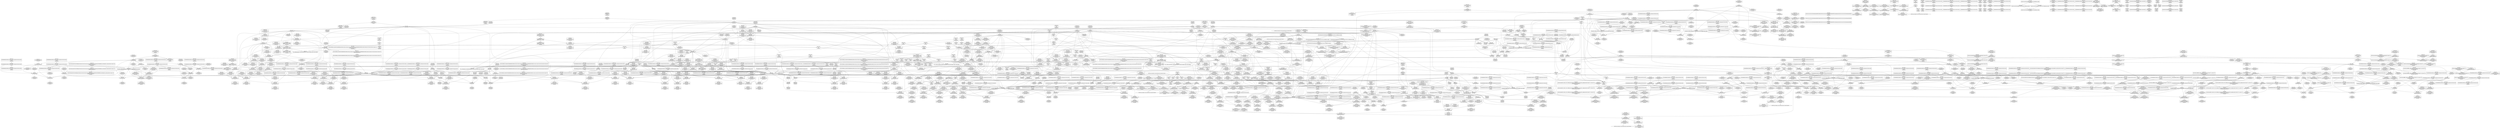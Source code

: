 digraph {
	CE0x4ca5570 [shape=record,shape=Mrecord,label="{CE0x4ca5570|_call_void_mcount()_#3|*SummSource*}"]
	CE0x4c57650 [shape=record,shape=Mrecord,label="{CE0x4c57650|rcu_read_lock:tmp5|include/linux/rcupdate.h,882|*SummSource*}"]
	CE0x4c56a10 [shape=record,shape=Mrecord,label="{CE0x4c56a10|_ret_void,_!dbg_!27735|include/linux/rcupdate.h,938}"]
	CE0x4c67890 [shape=record,shape=Mrecord,label="{CE0x4c67890|rcu_lock_acquire:tmp7}"]
	CE0x4c5ba50 [shape=record,shape=Mrecord,label="{CE0x4c5ba50|cred_sid:sid|security/selinux/hooks.c,197|*SummSink*}"]
	CE0x4c6cad0 [shape=record,shape=Mrecord,label="{CE0x4c6cad0|__rcu_read_lock:do.body}"]
	CE0x4beb000 [shape=record,shape=Mrecord,label="{CE0x4beb000|i64_1|*Constant*|*SummSink*}"]
	CE0x4c0ef90 [shape=record,shape=Mrecord,label="{CE0x4c0ef90|current_has_perm:tmp1|*SummSink*}"]
	CE0x4c64550 [shape=record,shape=Mrecord,label="{CE0x4c64550|GLOBAL:task_sid.__warned|Global_var:task_sid.__warned}"]
	CE0x4c4e460 [shape=record,shape=Mrecord,label="{CE0x4c4e460|task_sid:tobool1|security/selinux/hooks.c,208|*SummSource*}"]
	CE0x4c6aa50 [shape=record,shape=Mrecord,label="{CE0x4c6aa50|rcu_lock_release:map|Function::rcu_lock_release&Arg::map::}"]
	CE0x4c781d0 [shape=record,shape=Mrecord,label="{CE0x4c781d0|__rcu_read_unlock:tmp6|include/linux/rcupdate.h,245}"]
	CE0x4c19950 [shape=record,shape=Mrecord,label="{CE0x4c19950|cred_sid:security|security/selinux/hooks.c,196|*SummSource*}"]
	CE0x4bf53c0 [shape=record,shape=Mrecord,label="{CE0x4bf53c0|i64*_getelementptr_inbounds_(_11_x_i64_,_11_x_i64_*___llvm_gcov_ctr125,_i64_0,_i64_10)|*Constant*}"]
	CE0x4ca4b50 [shape=record,shape=Mrecord,label="{CE0x4ca4b50|rcu_read_lock:tmp11|include/linux/rcupdate.h,882|*SummSource*}"]
	CE0x4c6acb0 [shape=record,shape=Mrecord,label="{CE0x4c6acb0|rcu_lock_release:map|Function::rcu_lock_release&Arg::map::|*SummSource*}"]
	CE0x4c5dc50 [shape=record,shape=Mrecord,label="{CE0x4c5dc50|task_sid:tobool4|security/selinux/hooks.c,208}"]
	CE0x4c32500 [shape=record,shape=Mrecord,label="{CE0x4c32500|task_sid:tmp11|security/selinux/hooks.c,208|*SummSink*}"]
	CE0x4c13250 [shape=record,shape=Mrecord,label="{CE0x4c13250|%struct.common_audit_data*_null|*Constant*|*SummSink*}"]
	CE0x4c13cf0 [shape=record,shape=Mrecord,label="{CE0x4c13cf0|i16_2|*Constant*|*SummSink*}"]
	CE0x4bf2fc0 [shape=record,shape=Mrecord,label="{CE0x4bf2fc0|current_sid:sid|security/selinux/hooks.c,220|*SummSink*}"]
	CE0x4c22940 [shape=record,shape=Mrecord,label="{CE0x4c22940|_call_void_mcount()_#3|*SummSink*}"]
	CE0x4c61530 [shape=record,shape=Mrecord,label="{CE0x4c61530|task_sid:if.then|*SummSource*}"]
	CE0x4c40d40 [shape=record,shape=Mrecord,label="{CE0x4c40d40|task_sid:tmp20|security/selinux/hooks.c,208|*SummSink*}"]
	CE0x4caa7e0 [shape=record,shape=Mrecord,label="{CE0x4caa7e0|rcu_read_unlock:tmp17|include/linux/rcupdate.h,933}"]
	CE0x4c79750 [shape=record,shape=Mrecord,label="{CE0x4c79750|__rcu_read_lock:do.body|*SummSink*}"]
	CE0x4c923d0 [shape=record,shape=Mrecord,label="{CE0x4c923d0|rcu_lock_acquire:tmp3|*SummSource*}"]
	CE0x4cdc1e0 [shape=record,shape=Mrecord,label="{CE0x4cdc1e0|i64*_getelementptr_inbounds_(_4_x_i64_,_4_x_i64_*___llvm_gcov_ctr134,_i64_0,_i64_0)|*Constant*}"]
	CE0x4c68cc0 [shape=record,shape=Mrecord,label="{CE0x4c68cc0|rcu_lock_acquire:__here}"]
	CE0x4c81f40 [shape=record,shape=Mrecord,label="{CE0x4c81f40|i8_1|*Constant*}"]
	CE0x4c671d0 [shape=record,shape=Mrecord,label="{CE0x4c671d0|i64*_getelementptr_inbounds_(_4_x_i64_,_4_x_i64_*___llvm_gcov_ctr130,_i64_0,_i64_3)|*Constant*|*SummSource*}"]
	CE0x4ce6830 [shape=record,shape=Mrecord,label="{CE0x4ce6830|__preempt_count_sub:entry}"]
	CE0x4cd3a70 [shape=record,shape=Mrecord,label="{CE0x4cd3a70|__preempt_count_add:bb|*SummSource*}"]
	CE0x4c5fe50 [shape=record,shape=Mrecord,label="{CE0x4c5fe50|__rcu_read_lock:tmp4|include/linux/rcupdate.h,239}"]
	CE0x4cabe00 [shape=record,shape=Mrecord,label="{CE0x4cabe00|rcu_read_unlock:tmp21|include/linux/rcupdate.h,935|*SummSource*}"]
	CE0x4c388b0 [shape=record,shape=Mrecord,label="{CE0x4c388b0|COLLAPSED:_CMRE:_elem_0::|security/selinux/hooks.c,218}"]
	CE0x4ca98c0 [shape=record,shape=Mrecord,label="{CE0x4ca98c0|i32_934|*Constant*|*SummSource*}"]
	CE0x4bfd450 [shape=record,shape=Mrecord,label="{CE0x4bfd450|i64_1|*Constant*}"]
	CE0x4c3d5a0 [shape=record,shape=Mrecord,label="{CE0x4c3d5a0|rcu_read_lock:tmp20|include/linux/rcupdate.h,882}"]
	CE0x4bf8da0 [shape=record,shape=Mrecord,label="{CE0x4bf8da0|get_current:tmp|*SummSink*}"]
	CE0x4c5b060 [shape=record,shape=Mrecord,label="{CE0x4c5b060|cred_sid:tmp1|*SummSink*}"]
	CE0x4ca8120 [shape=record,shape=Mrecord,label="{CE0x4ca8120|i64*_getelementptr_inbounds_(_11_x_i64_,_11_x_i64_*___llvm_gcov_ctr132,_i64_0,_i64_8)|*Constant*|*SummSource*}"]
	CE0x4c32460 [shape=record,shape=Mrecord,label="{CE0x4c32460|_call_void_mcount()_#3|*SummSource*}"]
	CE0x4cab180 [shape=record,shape=Mrecord,label="{CE0x4cab180|rcu_read_unlock:tmp19|include/linux/rcupdate.h,933|*SummSink*}"]
	CE0x4c34d10 [shape=record,shape=Mrecord,label="{CE0x4c34d10|COLLAPSED:_GCMRE_current_task_external_global_%struct.task_struct*:_elem_0:default:}"]
	CE0x4c3eed0 [shape=record,shape=Mrecord,label="{CE0x4c3eed0|i32_22|*Constant*}"]
	CE0x4c855e0 [shape=record,shape=Mrecord,label="{CE0x4c855e0|rcu_read_lock:tmp16|include/linux/rcupdate.h,882|*SummSource*}"]
	CE0x4c04ad0 [shape=record,shape=Mrecord,label="{CE0x4c04ad0|rcu_read_lock:tobool1|include/linux/rcupdate.h,882|*SummSource*}"]
	CE0x4c13f60 [shape=record,shape=Mrecord,label="{CE0x4c13f60|avc_has_perm:tclass|Function::avc_has_perm&Arg::tclass::}"]
	CE0x4c5c820 [shape=record,shape=Mrecord,label="{CE0x4c5c820|_call_void_lockdep_rcu_suspicious(i8*_getelementptr_inbounds_(_25_x_i8_,_25_x_i8_*_.str3,_i32_0,_i32_0),_i32_208,_i8*_getelementptr_inbounds_(_41_x_i8_,_41_x_i8_*_.str44,_i32_0,_i32_0))_#10,_!dbg_!27732|security/selinux/hooks.c,208}"]
	CE0x4c72c10 [shape=record,shape=Mrecord,label="{CE0x4c72c10|_call_void_mcount()_#3|*SummSource*}"]
	CE0x4d25c60 [shape=record,shape=Mrecord,label="{CE0x4d25c60|__preempt_count_add:do.end|*SummSink*}"]
	CE0x4c35020 [shape=record,shape=Mrecord,label="{CE0x4c35020|i64_1|*Constant*}"]
	CE0x4c862b0 [shape=record,shape=Mrecord,label="{CE0x4c862b0|rcu_read_lock:tmp9|include/linux/rcupdate.h,882|*SummSource*}"]
	CE0x4c33840 [shape=record,shape=Mrecord,label="{CE0x4c33840|i64*_getelementptr_inbounds_(_13_x_i64_,_13_x_i64_*___llvm_gcov_ctr126,_i64_0,_i64_0)|*Constant*}"]
	CE0x4c6a910 [shape=record,shape=Mrecord,label="{CE0x4c6a910|rcu_lock_release:entry|*SummSource*}"]
	CE0x4ca87c0 [shape=record,shape=Mrecord,label="{CE0x4ca87c0|rcu_read_unlock:tmp18|include/linux/rcupdate.h,933|*SummSource*}"]
	CE0x4c96510 [shape=record,shape=Mrecord,label="{CE0x4c96510|i64*_getelementptr_inbounds_(_4_x_i64_,_4_x_i64_*___llvm_gcov_ctr133,_i64_0,_i64_0)|*Constant*|*SummSink*}"]
	CE0x4c843f0 [shape=record,shape=Mrecord,label="{CE0x4c843f0|rcu_read_unlock:tmp12|include/linux/rcupdate.h,933|*SummSink*}"]
	CE0x4cdbef0 [shape=record,shape=Mrecord,label="{CE0x4cdbef0|i64*_getelementptr_inbounds_(_4_x_i64_,_4_x_i64_*___llvm_gcov_ctr129,_i64_0,_i64_2)|*Constant*}"]
	CE0x4c98ef0 [shape=record,shape=Mrecord,label="{CE0x4c98ef0|rcu_lock_acquire:indirectgoto|*SummSink*}"]
	CE0x4c1f570 [shape=record,shape=Mrecord,label="{CE0x4c1f570|i8*_getelementptr_inbounds_(_41_x_i8_,_41_x_i8_*_.str44,_i32_0,_i32_0)|*Constant*}"]
	CE0x4c24230 [shape=record,shape=Mrecord,label="{CE0x4c24230|current_sid:entry|*SummSink*}"]
	CE0x4bf2b80 [shape=record,shape=Mrecord,label="{CE0x4bf2b80|i32_1|*Constant*}"]
	CE0x4c64300 [shape=record,shape=Mrecord,label="{CE0x4c64300|_ret_void,_!dbg_!27717|include/linux/rcupdate.h,240|*SummSource*}"]
	CE0x4c50eb0 [shape=record,shape=Mrecord,label="{CE0x4c50eb0|task_sid:tmp26|security/selinux/hooks.c,208}"]
	CE0x4c73500 [shape=record,shape=Mrecord,label="{CE0x4c73500|i32_0|*Constant*}"]
	CE0x4bfaaa0 [shape=record,shape=Mrecord,label="{CE0x4bfaaa0|get_current:tmp1}"]
	CE0x4c21700 [shape=record,shape=Mrecord,label="{CE0x4c21700|current_sid:tmp|*SummSource*}"]
	CE0x4ca4760 [shape=record,shape=Mrecord,label="{CE0x4ca4760|rcu_read_lock:tmp10|include/linux/rcupdate.h,882|*SummSink*}"]
	CE0x4c0af90 [shape=record,shape=Mrecord,label="{CE0x4c0af90|current_has_perm:tmp2}"]
	CE0x4c5abe0 [shape=record,shape=Mrecord,label="{CE0x4c5abe0|task_sid:tmp6|security/selinux/hooks.c,208}"]
	CE0x4c12840 [shape=record,shape=Mrecord,label="{CE0x4c12840|current_has_perm:perms|Function::current_has_perm&Arg::perms::}"]
	CE0x4c607e0 [shape=record,shape=Mrecord,label="{CE0x4c607e0|task_sid:tmp7|security/selinux/hooks.c,208|*SummSource*}"]
	CE0x4c68e70 [shape=record,shape=Mrecord,label="{CE0x4c68e70|task_sid:tmp14|security/selinux/hooks.c,208|*SummSource*}"]
	CE0x4ca5c70 [shape=record,shape=Mrecord,label="{CE0x4ca5c70|rcu_read_lock:call|include/linux/rcupdate.h,882|*SummSource*}"]
	CE0x4c21e10 [shape=record,shape=Mrecord,label="{CE0x4c21e10|current_sid:tmp10|security/selinux/hooks.c,218|*SummSink*}"]
	CE0x4cd3410 [shape=record,shape=Mrecord,label="{CE0x4cd3410|_call_void_mcount()_#3|*SummSource*}"]
	CE0x4c9b0e0 [shape=record,shape=Mrecord,label="{CE0x4c9b0e0|GLOBAL:rcu_read_lock.__warned|Global_var:rcu_read_lock.__warned}"]
	CE0x4d252a0 [shape=record,shape=Mrecord,label="{CE0x4d252a0|__preempt_count_sub:tmp7|./arch/x86/include/asm/preempt.h,78}"]
	CE0x4c7e910 [shape=record,shape=Mrecord,label="{CE0x4c7e910|__preempt_count_add:tmp4|./arch/x86/include/asm/preempt.h,72}"]
	CE0x4c0f2c0 [shape=record,shape=Mrecord,label="{CE0x4c0f2c0|selinux_task_create:tmp2}"]
	CE0x4c07e30 [shape=record,shape=Mrecord,label="{CE0x4c07e30|current_sid:tmp8|security/selinux/hooks.c,218|*SummSource*}"]
	CE0x4c39240 [shape=record,shape=Mrecord,label="{CE0x4c39240|current_sid:tmp22|security/selinux/hooks.c,218|*SummSink*}"]
	CE0x4c51fc0 [shape=record,shape=Mrecord,label="{CE0x4c51fc0|task_sid:call7|security/selinux/hooks.c,208}"]
	CE0x4c3c810 [shape=record,shape=Mrecord,label="{CE0x4c3c810|__preempt_count_add:val|Function::__preempt_count_add&Arg::val::|*SummSink*}"]
	CE0x4c68b90 [shape=record,shape=Mrecord,label="{CE0x4c68b90|__preempt_count_sub:val|Function::__preempt_count_sub&Arg::val::}"]
	CE0x4c07710 [shape=record,shape=Mrecord,label="{CE0x4c07710|_call_void_rcu_read_lock()_#10,_!dbg_!27712|security/selinux/hooks.c,207}"]
	CE0x4c354e0 [shape=record,shape=Mrecord,label="{CE0x4c354e0|i64*_getelementptr_inbounds_(_11_x_i64_,_11_x_i64_*___llvm_gcov_ctr127,_i64_0,_i64_1)|*Constant*|*SummSource*}"]
	CE0x4c90180 [shape=record,shape=Mrecord,label="{CE0x4c90180|rcu_lock_acquire:tmp4|include/linux/rcupdate.h,418|*SummSource*}"]
	CE0x4c836c0 [shape=record,shape=Mrecord,label="{CE0x4c836c0|GLOBAL:__preempt_count_sub|*Constant*}"]
	CE0x4c5ae50 [shape=record,shape=Mrecord,label="{CE0x4c5ae50|GLOBAL:__llvm_gcov_ctr126|Global_var:__llvm_gcov_ctr126}"]
	CE0x4c9dbf0 [shape=record,shape=Mrecord,label="{CE0x4c9dbf0|rcu_read_unlock:tmp2}"]
	CE0x4cdf560 [shape=record,shape=Mrecord,label="{CE0x4cdf560|__preempt_count_add:bb|*SummSink*}"]
	CE0x4c4def0 [shape=record,shape=Mrecord,label="{CE0x4c4def0|task_sid:tmp14|security/selinux/hooks.c,208}"]
	CE0x4ca2ef0 [shape=record,shape=Mrecord,label="{CE0x4ca2ef0|rcu_read_lock:land.lhs.true2|*SummSink*}"]
	CE0x4ca1590 [shape=record,shape=Mrecord,label="{CE0x4ca1590|__rcu_read_unlock:tmp5|include/linux/rcupdate.h,244|*SummSink*}"]
	CE0x4c13a20 [shape=record,shape=Mrecord,label="{CE0x4c13a20|i16_2|*Constant*}"]
	CE0x4c530b0 [shape=record,shape=Mrecord,label="{CE0x4c530b0|cred_sid:entry|*SummSource*}"]
	CE0x4c176d0 [shape=record,shape=Mrecord,label="{CE0x4c176d0|i8*_getelementptr_inbounds_(_25_x_i8_,_25_x_i8_*_.str3,_i32_0,_i32_0)|*Constant*}"]
	CE0x4be7140 [shape=record,shape=Mrecord,label="{CE0x4be7140|current_has_perm:tmp|*SummSink*}"]
	CE0x4c04e70 [shape=record,shape=Mrecord,label="{CE0x4c04e70|rcu_read_lock:tmp8|include/linux/rcupdate.h,882}"]
	CE0x4ced8b0 [shape=record,shape=Mrecord,label="{CE0x4ced8b0|__rcu_read_unlock:tmp4|include/linux/rcupdate.h,244|*SummSource*}"]
	CE0x4c60670 [shape=record,shape=Mrecord,label="{CE0x4c60670|task_sid:tmp7|security/selinux/hooks.c,208}"]
	CE0x4c180e0 [shape=record,shape=Mrecord,label="{CE0x4c180e0|task_sid:call|security/selinux/hooks.c,208|*SummSink*}"]
	CE0x4c51c60 [shape=record,shape=Mrecord,label="{CE0x4c51c60|i64*_getelementptr_inbounds_(_13_x_i64_,_13_x_i64_*___llvm_gcov_ctr126,_i64_0,_i64_12)|*Constant*|*SummSource*}"]
	CE0x4c4f210 [shape=record,shape=Mrecord,label="{CE0x4c4f210|task_sid:tmp21|security/selinux/hooks.c,208|*SummSource*}"]
	CE0x4ccec20 [shape=record,shape=Mrecord,label="{CE0x4ccec20|__preempt_count_sub:tmp3|*SummSink*}"]
	CE0x4c3e6f0 [shape=record,shape=Mrecord,label="{CE0x4c3e6f0|current_sid:tmp21|security/selinux/hooks.c,218}"]
	CE0x4c1b7f0 [shape=record,shape=Mrecord,label="{CE0x4c1b7f0|i64*_getelementptr_inbounds_(_13_x_i64_,_13_x_i64_*___llvm_gcov_ctr126,_i64_0,_i64_8)|*Constant*|*SummSource*}"]
	CE0x4bfb9f0 [shape=record,shape=Mrecord,label="{CE0x4bfb9f0|i64*_getelementptr_inbounds_(_2_x_i64_,_2_x_i64_*___llvm_gcov_ctr98,_i64_0,_i64_1)|*Constant*|*SummSink*}"]
	CE0x4c90c30 [shape=record,shape=Mrecord,label="{CE0x4c90c30|rcu_read_unlock:land.lhs.true}"]
	CE0x4caa4e0 [shape=record,shape=Mrecord,label="{CE0x4caa4e0|i64*_getelementptr_inbounds_(_11_x_i64_,_11_x_i64_*___llvm_gcov_ctr132,_i64_0,_i64_9)|*Constant*|*SummSink*}"]
	CE0x4c3daa0 [shape=record,shape=Mrecord,label="{CE0x4c3daa0|rcu_read_lock:tmp21|include/linux/rcupdate.h,884}"]
	CE0x4bed890 [shape=record,shape=Mrecord,label="{CE0x4bed890|task_sid:tmp2|*SummSource*}"]
	CE0x4ccd910 [shape=record,shape=Mrecord,label="{CE0x4ccd910|__preempt_count_add:tmp7|./arch/x86/include/asm/preempt.h,73}"]
	CE0x4d057e0 [shape=record,shape=Mrecord,label="{CE0x4d057e0|__preempt_count_add:tmp2|*SummSource*}"]
	CE0x4c5a1f0 [shape=record,shape=Mrecord,label="{CE0x4c5a1f0|_call_void_rcu_lock_acquire(%struct.lockdep_map*_rcu_lock_map)_#10,_!dbg_!27711|include/linux/rcupdate.h,881|*SummSource*}"]
	CE0x4c7e980 [shape=record,shape=Mrecord,label="{CE0x4c7e980|__preempt_count_add:tmp4|./arch/x86/include/asm/preempt.h,72|*SummSource*}"]
	CE0x4bfbb00 [shape=record,shape=Mrecord,label="{CE0x4bfbb00|selinux_task_create:tmp|*SummSource*}"]
	CE0x4c69e80 [shape=record,shape=Mrecord,label="{CE0x4c69e80|_call_void_rcu_lock_release(%struct.lockdep_map*_rcu_lock_map)_#10,_!dbg_!27733|include/linux/rcupdate.h,935|*SummSource*}"]
	CE0x4c619e0 [shape=record,shape=Mrecord,label="{CE0x4c619e0|i64*_getelementptr_inbounds_(_11_x_i64_,_11_x_i64_*___llvm_gcov_ctr127,_i64_0,_i64_0)|*Constant*}"]
	CE0x4ce1a70 [shape=record,shape=Mrecord,label="{CE0x4ce1a70|rcu_lock_release:tmp5|include/linux/rcupdate.h,423}"]
	CE0x4ca1fb0 [shape=record,shape=Mrecord,label="{CE0x4ca1fb0|rcu_read_lock:if.end}"]
	CE0x4c81700 [shape=record,shape=Mrecord,label="{CE0x4c81700|rcu_read_lock:tmp17|include/linux/rcupdate.h,882|*SummSource*}"]
	CE0x4c38b30 [shape=record,shape=Mrecord,label="{CE0x4c38b30|current_sid:security|security/selinux/hooks.c,218|*SummSink*}"]
	CE0x4c85bc0 [shape=record,shape=Mrecord,label="{CE0x4c85bc0|i32_1|*Constant*}"]
	CE0x4bfd030 [shape=record,shape=Mrecord,label="{CE0x4bfd030|current_has_perm:call2|security/selinux/hooks.c,1544}"]
	CE0x4ce2e00 [shape=record,shape=Mrecord,label="{CE0x4ce2e00|i64*_getelementptr_inbounds_(_4_x_i64_,_4_x_i64_*___llvm_gcov_ctr133,_i64_0,_i64_3)|*Constant*}"]
	CE0x4c96d60 [shape=record,shape=Mrecord,label="{CE0x4c96d60|i64_1|*Constant*}"]
	CE0x4c05960 [shape=record,shape=Mrecord,label="{CE0x4c05960|i1_true|*Constant*|*SummSource*}"]
	CE0x4c0ac20 [shape=record,shape=Mrecord,label="{CE0x4c0ac20|i64*_getelementptr_inbounds_(_2_x_i64_,_2_x_i64_*___llvm_gcov_ctr136,_i64_0,_i64_1)|*Constant*|*SummSink*}"]
	CE0x4c86860 [shape=record,shape=Mrecord,label="{CE0x4c86860|rcu_read_unlock:tmp5|include/linux/rcupdate.h,933|*SummSource*}"]
	CE0x4bed820 [shape=record,shape=Mrecord,label="{CE0x4bed820|task_sid:tmp2}"]
	CE0x4be6d60 [shape=record,shape=Mrecord,label="{CE0x4be6d60|GLOBAL:current_task|Global_var:current_task|*SummSink*}"]
	CE0x4ca78a0 [shape=record,shape=Mrecord,label="{CE0x4ca78a0|rcu_read_unlock:tmp16|include/linux/rcupdate.h,933}"]
	CE0x4c616d0 [shape=record,shape=Mrecord,label="{CE0x4c616d0|task_sid:do.end}"]
	CE0x4c223f0 [shape=record,shape=Mrecord,label="{CE0x4c223f0|current_sid:tmp12|security/selinux/hooks.c,218}"]
	CE0x4c65320 [shape=record,shape=Mrecord,label="{CE0x4c65320|rcu_lock_acquire:entry|*SummSource*}"]
	CE0x4c370e0 [shape=record,shape=Mrecord,label="{CE0x4c370e0|current_has_perm:tmp|*SummSource*}"]
	CE0x4c16470 [shape=record,shape=Mrecord,label="{CE0x4c16470|i64_5|*Constant*|*SummSink*}"]
	CE0x4c3d430 [shape=record,shape=Mrecord,label="{CE0x4c3d430|rcu_read_lock:tmp19|include/linux/rcupdate.h,882|*SummSink*}"]
	CE0x4c3e680 [shape=record,shape=Mrecord,label="{CE0x4c3e680|current_sid:cred|security/selinux/hooks.c,218}"]
	CE0x4c97c90 [shape=record,shape=Mrecord,label="{CE0x4c97c90|i64*_getelementptr_inbounds_(_4_x_i64_,_4_x_i64_*___llvm_gcov_ctr128,_i64_0,_i64_3)|*Constant*}"]
	CE0x4ce3cd0 [shape=record,shape=Mrecord,label="{CE0x4ce3cd0|rcu_lock_release:tmp2|*SummSink*}"]
	CE0x4d05170 [shape=record,shape=Mrecord,label="{CE0x4d05170|__preempt_count_add:do.body|*SummSource*}"]
	CE0x4beb4c0 [shape=record,shape=Mrecord,label="{CE0x4beb4c0|i64*_getelementptr_inbounds_(_2_x_i64_,_2_x_i64_*___llvm_gcov_ctr271,_i64_0,_i64_1)|*Constant*|*SummSource*}"]
	CE0x4caafc0 [shape=record,shape=Mrecord,label="{CE0x4caafc0|rcu_read_unlock:tmp19|include/linux/rcupdate.h,933}"]
	CE0x4c74240 [shape=record,shape=Mrecord,label="{CE0x4c74240|_call_void_lock_acquire(%struct.lockdep_map*_%map,_i32_0,_i32_0,_i32_2,_i32_0,_%struct.lockdep_map*_null,_i64_ptrtoint_(i8*_blockaddress(_rcu_lock_acquire,_%__here)_to_i64))_#10,_!dbg_!27716|include/linux/rcupdate.h,418|*SummSource*}"]
	CE0x4c33b60 [shape=record,shape=Mrecord,label="{CE0x4c33b60|i8*_getelementptr_inbounds_(_45_x_i8_,_45_x_i8_*_.str12,_i32_0,_i32_0)|*Constant*}"]
	CE0x4ce5790 [shape=record,shape=Mrecord,label="{CE0x4ce5790|rcu_lock_release:indirectgoto|*SummSink*}"]
	CE0x4be6e70 [shape=record,shape=Mrecord,label="{CE0x4be6e70|%struct.task_struct*_(%struct.task_struct**)*_asm_movq_%gs:$_1:P_,$0_,_r,im,_dirflag_,_fpsr_,_flags_}"]
	CE0x4c5d8d0 [shape=record,shape=Mrecord,label="{CE0x4c5d8d0|rcu_lock_acquire:tmp1}"]
	CE0x4cab110 [shape=record,shape=Mrecord,label="{CE0x4cab110|rcu_read_unlock:tmp19|include/linux/rcupdate.h,933|*SummSource*}"]
	CE0x4c67ae0 [shape=record,shape=Mrecord,label="{CE0x4c67ae0|rcu_lock_acquire:tmp7|*SummSink*}"]
	CE0x4c910e0 [shape=record,shape=Mrecord,label="{CE0x4c910e0|GLOBAL:__preempt_count_add|*Constant*|*SummSink*}"]
	CE0x4cd7140 [shape=record,shape=Mrecord,label="{CE0x4cd7140|i64*_getelementptr_inbounds_(_4_x_i64_,_4_x_i64_*___llvm_gcov_ctr135,_i64_0,_i64_0)|*Constant*|*SummSink*}"]
	CE0x4c4dd70 [shape=record,shape=Mrecord,label="{CE0x4c4dd70|i64_6|*Constant*}"]
	CE0x4c72ce0 [shape=record,shape=Mrecord,label="{CE0x4c72ce0|_call_void_mcount()_#3|*SummSink*}"]
	CE0x4c3a980 [shape=record,shape=Mrecord,label="{CE0x4c3a980|i32_883|*Constant*|*SummSource*}"]
	CE0x4c65b10 [shape=record,shape=Mrecord,label="{CE0x4c65b10|cred_sid:tmp|*SummSource*}"]
	CE0x4c0dec0 [shape=record,shape=Mrecord,label="{CE0x4c0dec0|current_has_perm:perms|Function::current_has_perm&Arg::perms::|*SummSink*}"]
	CE0x4c56730 [shape=record,shape=Mrecord,label="{CE0x4c56730|rcu_read_unlock:entry|*SummSink*}"]
	CE0x4c119d0 [shape=record,shape=Mrecord,label="{CE0x4c119d0|i64_3|*Constant*|*SummSink*}"]
	CE0x4c241c0 [shape=record,shape=Mrecord,label="{CE0x4c241c0|GLOBAL:current_sid|*Constant*|*SummSource*}"]
	CE0x4c138b0 [shape=record,shape=Mrecord,label="{CE0x4c138b0|avc_has_perm:tsid|Function::avc_has_perm&Arg::tsid::|*SummSink*}"]
	CE0x4c1cd10 [shape=record,shape=Mrecord,label="{CE0x4c1cd10|i32_218|*Constant*}"]
	CE0x4ced350 [shape=record,shape=Mrecord,label="{CE0x4ced350|__preempt_count_sub:tmp4|./arch/x86/include/asm/preempt.h,77|*SummSink*}"]
	CE0x4ca5ad0 [shape=record,shape=Mrecord,label="{CE0x4ca5ad0|i64*_getelementptr_inbounds_(_4_x_i64_,_4_x_i64_*___llvm_gcov_ctr129,_i64_0,_i64_2)|*Constant*|*SummSource*}"]
	CE0x4ccfcd0 [shape=record,shape=Mrecord,label="{CE0x4ccfcd0|rcu_lock_release:tmp7|*SummSource*}"]
	CE0x4cdc4b0 [shape=record,shape=Mrecord,label="{CE0x4cdc4b0|__rcu_read_unlock:tmp1|*SummSink*}"]
	CE0x4c732d0 [shape=record,shape=Mrecord,label="{CE0x4c732d0|__rcu_read_lock:tmp3|*SummSource*}"]
	CE0x4ce14f0 [shape=record,shape=Mrecord,label="{CE0x4ce14f0|i64*_getelementptr_inbounds_(_4_x_i64_,_4_x_i64_*___llvm_gcov_ctr133,_i64_0,_i64_2)|*Constant*}"]
	CE0x4c598b0 [shape=record,shape=Mrecord,label="{CE0x4c598b0|_call_void_mcount()_#3}"]
	CE0x4c9dc60 [shape=record,shape=Mrecord,label="{CE0x4c9dc60|rcu_read_unlock:tmp2|*SummSource*}"]
	CE0x4c11fb0 [shape=record,shape=Mrecord,label="{CE0x4c11fb0|get_current:bb}"]
	CE0x4c5c460 [shape=record,shape=Mrecord,label="{CE0x4c5c460|task_sid:tmp18|security/selinux/hooks.c,208|*SummSource*}"]
	CE0x4c62030 [shape=record,shape=Mrecord,label="{CE0x4c62030|task_sid:tmp8|security/selinux/hooks.c,208|*SummSource*}"]
	CE0x4ce2700 [shape=record,shape=Mrecord,label="{CE0x4ce2700|GLOBAL:lock_release|*Constant*|*SummSource*}"]
	"CONST[source:2(external),value:2(dynamic)][purpose:{object}][SrcIdx:2]"
	CE0x4c11d00 [shape=record,shape=Mrecord,label="{CE0x4c11d00|_ret_i32_%call1,_!dbg_!27714|security/selinux/hooks.c,3450}"]
	CE0x4c8f020 [shape=record,shape=Mrecord,label="{CE0x4c8f020|__preempt_count_add:do.end|*SummSource*}"]
	CE0x4c4bcf0 [shape=record,shape=Mrecord,label="{CE0x4c4bcf0|_call_void_rcu_read_lock()_#10,_!dbg_!27712|security/selinux/hooks.c,207|*SummSource*}"]
	CE0x4c82370 [shape=record,shape=Mrecord,label="{CE0x4c82370|_call_void_lockdep_rcu_suspicious(i8*_getelementptr_inbounds_(_25_x_i8_,_25_x_i8_*_.str45,_i32_0,_i32_0),_i32_883,_i8*_getelementptr_inbounds_(_42_x_i8_,_42_x_i8_*_.str46,_i32_0,_i32_0))_#10,_!dbg_!27728|include/linux/rcupdate.h,882|*SummSource*}"]
	CE0x4ca2d30 [shape=record,shape=Mrecord,label="{CE0x4ca2d30|rcu_read_lock:land.lhs.true2}"]
	CE0x4c63ff0 [shape=record,shape=Mrecord,label="{CE0x4c63ff0|task_sid:tmp10|security/selinux/hooks.c,208|*SummSource*}"]
	CE0x4c58350 [shape=record,shape=Mrecord,label="{CE0x4c58350|task_sid:tmp9|security/selinux/hooks.c,208|*SummSink*}"]
	CE0x4c69e10 [shape=record,shape=Mrecord,label="{CE0x4c69e10|_call_void_rcu_lock_release(%struct.lockdep_map*_rcu_lock_map)_#10,_!dbg_!27733|include/linux/rcupdate.h,935}"]
	CE0x4c95030 [shape=record,shape=Mrecord,label="{CE0x4c95030|_call_void___preempt_count_sub(i32_1)_#10,_!dbg_!27715|include/linux/rcupdate.h,244|*SummSink*}"]
	CE0x4c39d80 [shape=record,shape=Mrecord,label="{CE0x4c39d80|i8*_getelementptr_inbounds_(_25_x_i8_,_25_x_i8_*_.str45,_i32_0,_i32_0)|*Constant*}"]
	CE0x4c5f720 [shape=record,shape=Mrecord,label="{CE0x4c5f720|_ret_void,_!dbg_!27719|./arch/x86/include/asm/preempt.h,73|*SummSink*}"]
	CE0x4c571d0 [shape=record,shape=Mrecord,label="{CE0x4c571d0|task_sid:tmp|*SummSink*}"]
	CE0x4c579f0 [shape=record,shape=Mrecord,label="{CE0x4c579f0|_ret_void,_!dbg_!27735|include/linux/rcupdate.h,884}"]
	CE0x4d19ff0 [shape=record,shape=Mrecord,label="{CE0x4d19ff0|__preempt_count_add:tmp3|*SummSource*}"]
	CE0x4c3d3c0 [shape=record,shape=Mrecord,label="{CE0x4c3d3c0|rcu_read_lock:tmp19|include/linux/rcupdate.h,882|*SummSource*}"]
	CE0x4bf5dc0 [shape=record,shape=Mrecord,label="{CE0x4bf5dc0|current_sid:tmp5|security/selinux/hooks.c,218|*SummSource*}"]
	CE0x4c73920 [shape=record,shape=Mrecord,label="{CE0x4c73920|rcu_lock_acquire:tmp5|include/linux/rcupdate.h,418|*SummSource*}"]
	CE0x4c4c680 [shape=record,shape=Mrecord,label="{CE0x4c4c680|cred_sid:tmp6|security/selinux/hooks.c,197|*SummSource*}"]
	CE0x4c9e570 [shape=record,shape=Mrecord,label="{CE0x4c9e570|rcu_read_unlock:tmp10|include/linux/rcupdate.h,933}"]
	CE0x436cfe0 [shape=record,shape=Mrecord,label="{CE0x436cfe0|GLOBAL:get_current|*Constant*}"]
	CE0x4beea40 [shape=record,shape=Mrecord,label="{CE0x4beea40|GLOBAL:current_sid.__warned|Global_var:current_sid.__warned|*SummSink*}"]
	CE0x4c52160 [shape=record,shape=Mrecord,label="{CE0x4c52160|task_sid:tmp27|security/selinux/hooks.c,208|*SummSource*}"]
	CE0x4ca3ad0 [shape=record,shape=Mrecord,label="{CE0x4ca3ad0|__rcu_read_lock:tmp1|*SummSink*}"]
	CE0x4c9a1c0 [shape=record,shape=Mrecord,label="{CE0x4c9a1c0|i32_1|*Constant*}"]
	CE0x4c1a730 [shape=record,shape=Mrecord,label="{CE0x4c1a730|task_sid:tmp4|*LoadInst*|security/selinux/hooks.c,208|*SummSink*}"]
	CE0x4c1c630 [shape=record,shape=Mrecord,label="{CE0x4c1c630|task_sid:call3|security/selinux/hooks.c,208}"]
	CE0x4bf5ba0 [shape=record,shape=Mrecord,label="{CE0x4bf5ba0|current_sid:tmp5|security/selinux/hooks.c,218}"]
	CE0x4d04e90 [shape=record,shape=Mrecord,label="{CE0x4d04e90|__rcu_read_unlock:tmp7|include/linux/rcupdate.h,245|*SummSink*}"]
	CE0x4c1d750 [shape=record,shape=Mrecord,label="{CE0x4c1d750|current_sid:do.body}"]
	CE0x4ccf080 [shape=record,shape=Mrecord,label="{CE0x4ccf080|__preempt_count_sub:tmp1}"]
	CE0x4c50d30 [shape=record,shape=Mrecord,label="{CE0x4c50d30|task_sid:tmp24|security/selinux/hooks.c,208|*SummSink*}"]
	CE0x4c8ef40 [shape=record,shape=Mrecord,label="{CE0x4c8ef40|__preempt_count_add:do.end}"]
	CE0x4d19bb0 [shape=record,shape=Mrecord,label="{CE0x4d19bb0|__preempt_count_add:tmp6|./arch/x86/include/asm/preempt.h,73|*SummSource*}"]
	CE0x4ce85e0 [shape=record,shape=Mrecord,label="{CE0x4ce85e0|void_(i32*,_i32,_i32*)*_asm_addl_$1,_%gs:$0_,_*m,ri,*m,_dirflag_,_fpsr_,_flags_|*SummSource*}"]
	CE0x4bf4c00 [shape=record,shape=Mrecord,label="{CE0x4bf4c00|current_sid:tmp18|security/selinux/hooks.c,218}"]
	CE0x4ca7d80 [shape=record,shape=Mrecord,label="{CE0x4ca7d80|i64*_getelementptr_inbounds_(_11_x_i64_,_11_x_i64_*___llvm_gcov_ctr132,_i64_0,_i64_8)|*Constant*}"]
	CE0x4c10210 [shape=record,shape=Mrecord,label="{CE0x4c10210|current_sid:tmp12|security/selinux/hooks.c,218|*SummSource*}"]
	CE0x4c1a170 [shape=record,shape=Mrecord,label="{CE0x4c1a170|__rcu_read_lock:entry|*SummSink*}"]
	CE0x4c914f0 [shape=record,shape=Mrecord,label="{CE0x4c914f0|rcu_read_unlock:tmp7|include/linux/rcupdate.h,933|*SummSource*}"]
	CE0x4c35e00 [shape=record,shape=Mrecord,label="{CE0x4c35e00|current_sid:tmp14|security/selinux/hooks.c,218|*SummSource*}"]
	CE0x4cd3480 [shape=record,shape=Mrecord,label="{CE0x4cd3480|_call_void_mcount()_#3|*SummSink*}"]
	CE0x4c7e700 [shape=record,shape=Mrecord,label="{CE0x4c7e700|__preempt_count_sub:tmp2}"]
	CE0x4bed4e0 [shape=record,shape=Mrecord,label="{CE0x4bed4e0|current_sid:land.lhs.true2|*SummSink*}"]
	CE0x4c9f080 [shape=record,shape=Mrecord,label="{CE0x4c9f080|rcu_read_lock:tmp21|include/linux/rcupdate.h,884|*SummSource*}"]
	CE0x4c0ecf0 [shape=record,shape=Mrecord,label="{CE0x4c0ecf0|current_sid:entry|*SummSource*}"]
	CE0x4c39460 [shape=record,shape=Mrecord,label="{CE0x4c39460|current_sid:tmp23|security/selinux/hooks.c,218|*SummSource*}"]
	CE0x6728d00 [shape=record,shape=Mrecord,label="{CE0x6728d00|selinux_task_create:call|security/selinux/hooks.c,3450|*SummSink*}"]
	CE0x4c97b20 [shape=record,shape=Mrecord,label="{CE0x4c97b20|_call_void_asm_sideeffect_,_memory_,_dirflag_,_fpsr_,_flags_()_#3,_!dbg_!27714,_!srcloc_!27715|include/linux/rcupdate.h,239|*SummSink*}"]
	CE0x4c32b10 [shape=record,shape=Mrecord,label="{CE0x4c32b10|current_sid:if.then}"]
	CE0x4c321f0 [shape=record,shape=Mrecord,label="{CE0x4c321f0|_call_void_mcount()_#3}"]
	CE0x4beaea0 [shape=record,shape=Mrecord,label="{CE0x4beaea0|selinux_task_create:bb}"]
	CE0x4c0eeb0 [shape=record,shape=Mrecord,label="{CE0x4c0eeb0|current_has_perm:tmp1}"]
	CE0x4c36b40 [shape=record,shape=Mrecord,label="{CE0x4c36b40|get_current:tmp3|*SummSink*}"]
	CE0x4ccfab0 [shape=record,shape=Mrecord,label="{CE0x4ccfab0|rcu_lock_release:tmp7}"]
	CE0x4c513a0 [shape=record,shape=Mrecord,label="{CE0x4c513a0|task_sid:tmp25|security/selinux/hooks.c,208|*SummSink*}"]
	CE0x4c59fb0 [shape=record,shape=Mrecord,label="{CE0x4c59fb0|rcu_lock_acquire:entry}"]
	CE0x4ca7ae0 [shape=record,shape=Mrecord,label="{CE0x4ca7ae0|rcu_read_unlock:tmp16|include/linux/rcupdate.h,933|*SummSource*}"]
	CE0x4d247c0 [shape=record,shape=Mrecord,label="{CE0x4d247c0|i64*_getelementptr_inbounds_(_4_x_i64_,_4_x_i64_*___llvm_gcov_ctr135,_i64_0,_i64_3)|*Constant*}"]
	CE0x4d098c0 [shape=record,shape=Mrecord,label="{CE0x4d098c0|_call_void_mcount()_#3|*SummSink*}"]
	CE0x4c6d640 [shape=record,shape=Mrecord,label="{CE0x4c6d640|%struct.lockdep_map*_null|*Constant*|*SummSource*}"]
	CE0x4c1e350 [shape=record,shape=Mrecord,label="{CE0x4c1e350|GLOBAL:current_task|Global_var:current_task}"]
	CE0x4c566c0 [shape=record,shape=Mrecord,label="{CE0x4c566c0|rcu_read_unlock:entry|*SummSource*}"]
	CE0x4bf9660 [shape=record,shape=Mrecord,label="{CE0x4bf9660|selinux_task_create:tmp1|*SummSource*}"]
	CE0x4c839b0 [shape=record,shape=Mrecord,label="{CE0x4c839b0|__rcu_read_lock:tmp3|*SummSink*}"]
	CE0x4c1a040 [shape=record,shape=Mrecord,label="{CE0x4c1a040|i64*_getelementptr_inbounds_(_13_x_i64_,_13_x_i64_*___llvm_gcov_ctr126,_i64_0,_i64_1)|*Constant*|*SummSink*}"]
	CE0x4ccdad0 [shape=record,shape=Mrecord,label="{CE0x4ccdad0|__preempt_count_add:tmp7|./arch/x86/include/asm/preempt.h,73|*SummSource*}"]
	CE0x4c80d10 [shape=record,shape=Mrecord,label="{CE0x4c80d10|i64*_getelementptr_inbounds_(_11_x_i64_,_11_x_i64_*___llvm_gcov_ctr127,_i64_0,_i64_8)|*Constant*}"]
	CE0x4c60230 [shape=record,shape=Mrecord,label="{CE0x4c60230|i64*_getelementptr_inbounds_(_11_x_i64_,_11_x_i64_*___llvm_gcov_ctr127,_i64_0,_i64_1)|*Constant*|*SummSink*}"]
	CE0x5f0d590 [shape=record,shape=Mrecord,label="{CE0x5f0d590|i64_1|*Constant*|*SummSource*}"]
	CE0x4c3f470 [shape=record,shape=Mrecord,label="{CE0x4c3f470|GLOBAL:rcu_read_lock|*Constant*}"]
	CE0x4c846f0 [shape=record,shape=Mrecord,label="{CE0x4c846f0|rcu_read_lock:tmp14|include/linux/rcupdate.h,882}"]
	CE0x4c626c0 [shape=record,shape=Mrecord,label="{CE0x4c626c0|task_sid:bb|*SummSource*}"]
	CE0x4c1a940 [shape=record,shape=Mrecord,label="{CE0x4c1a940|_call_void___rcu_read_lock()_#10,_!dbg_!27710|include/linux/rcupdate.h,879|*SummSource*}"]
	CE0x4bef520 [shape=record,shape=Mrecord,label="{CE0x4bef520|task_sid:tmp10|security/selinux/hooks.c,208|*SummSink*}"]
	CE0x4c5b600 [shape=record,shape=Mrecord,label="{CE0x4c5b600|rcu_read_lock:call|include/linux/rcupdate.h,882}"]
	CE0x4bf1c10 [shape=record,shape=Mrecord,label="{CE0x4bf1c10|i64_4|*Constant*}"]
	CE0x4c5f110 [shape=record,shape=Mrecord,label="{CE0x4c5f110|rcu_read_lock:tmp2}"]
	CE0x4c518c0 [shape=record,shape=Mrecord,label="{CE0x4c518c0|i64*_getelementptr_inbounds_(_13_x_i64_,_13_x_i64_*___llvm_gcov_ctr126,_i64_0,_i64_12)|*Constant*}"]
	CE0x4c67360 [shape=record,shape=Mrecord,label="{CE0x4c67360|i64*_getelementptr_inbounds_(_4_x_i64_,_4_x_i64_*___llvm_gcov_ctr130,_i64_0,_i64_3)|*Constant*|*SummSink*}"]
	CE0x4c4d450 [shape=record,shape=Mrecord,label="{CE0x4c4d450|rcu_read_lock:entry|*SummSource*}"]
	CE0x4bf5c80 [shape=record,shape=Mrecord,label="{CE0x4bf5c80|GLOBAL:__llvm_gcov_ctr125|Global_var:__llvm_gcov_ctr125|*SummSource*}"]
	CE0x4c4efa0 [shape=record,shape=Mrecord,label="{CE0x4c4efa0|task_sid:tobool4|security/selinux/hooks.c,208|*SummSink*}"]
	CE0x4c59190 [shape=record,shape=Mrecord,label="{CE0x4c59190|rcu_read_lock:tobool|include/linux/rcupdate.h,882|*SummSink*}"]
	CE0x4ca33f0 [shape=record,shape=Mrecord,label="{CE0x4ca33f0|rcu_read_lock:call|include/linux/rcupdate.h,882|*SummSink*}"]
	CE0x4c63100 [shape=record,shape=Mrecord,label="{CE0x4c63100|__rcu_read_lock:tmp5|include/linux/rcupdate.h,239|*SummSink*}"]
	CE0x4c9ce80 [shape=record,shape=Mrecord,label="{CE0x4c9ce80|_call_void_asm_addl_$1,_%gs:$0_,_*m,ri,*m,_dirflag_,_fpsr_,_flags_(i32*___preempt_count,_i32_%val,_i32*___preempt_count)_#3,_!dbg_!27714,_!srcloc_!27717|./arch/x86/include/asm/preempt.h,72|*SummSource*}"]
	CE0x4cdd580 [shape=record,shape=Mrecord,label="{CE0x4cdd580|i64*_getelementptr_inbounds_(_4_x_i64_,_4_x_i64_*___llvm_gcov_ctr135,_i64_0,_i64_1)|*Constant*|*SummSource*}"]
	CE0x4be7bc0 [shape=record,shape=Mrecord,label="{CE0x4be7bc0|i32_0|*Constant*|*SummSource*}"]
	CE0x4c5e230 [shape=record,shape=Mrecord,label="{CE0x4c5e230|rcu_read_lock:tmp7|include/linux/rcupdate.h,882}"]
	CE0x4c38670 [shape=record,shape=Mrecord,label="{CE0x4c38670|i64_6|*Constant*}"]
	CE0x4bf4990 [shape=record,shape=Mrecord,label="{CE0x4bf4990|current_sid:tmp17|security/selinux/hooks.c,218|*SummSink*}"]
	CE0x4c529d0 [shape=record,shape=Mrecord,label="{CE0x4c529d0|task_sid:call7|security/selinux/hooks.c,208|*SummSource*}"]
	CE0x4c01d10 [shape=record,shape=Mrecord,label="{CE0x4c01d10|_ret_%struct.task_struct*_%tmp4,_!dbg_!27714|./arch/x86/include/asm/current.h,14}"]
	CE0x4ca0cf0 [shape=record,shape=Mrecord,label="{CE0x4ca0cf0|i8*_getelementptr_inbounds_(_42_x_i8_,_42_x_i8_*_.str46,_i32_0,_i32_0)|*Constant*}"]
	CE0x4c9b9f0 [shape=record,shape=Mrecord,label="{CE0x4c9b9f0|rcu_read_lock:tmp|*SummSink*}"]
	CE0x4c19690 [shape=record,shape=Mrecord,label="{CE0x4c19690|rcu_read_lock:entry|*SummSink*}"]
	CE0x4c01760 [shape=record,shape=Mrecord,label="{CE0x4c01760|current_sid:tmp16|security/selinux/hooks.c,218|*SummSource*}"]
	CE0x4c184f0 [shape=record,shape=Mrecord,label="{CE0x4c184f0|i64_0|*Constant*|*SummSink*}"]
	CE0x4c90e50 [shape=record,shape=Mrecord,label="{CE0x4c90e50|rcu_read_unlock:land.lhs.true|*SummSink*}"]
	CE0x4d24b60 [shape=record,shape=Mrecord,label="{CE0x4d24b60|i64*_getelementptr_inbounds_(_4_x_i64_,_4_x_i64_*___llvm_gcov_ctr135,_i64_0,_i64_3)|*Constant*|*SummSink*}"]
	CE0x4c042c0 [shape=record,shape=Mrecord,label="{CE0x4c042c0|__rcu_read_lock:tmp7|include/linux/rcupdate.h,240|*SummSource*}"]
	CE0x4c998f0 [shape=record,shape=Mrecord,label="{CE0x4c998f0|i64*_getelementptr_inbounds_(_4_x_i64_,_4_x_i64_*___llvm_gcov_ctr133,_i64_0,_i64_1)|*Constant*}"]
	CE0x4c9d1a0 [shape=record,shape=Mrecord,label="{CE0x4c9d1a0|rcu_read_unlock:tmp3|*SummSink*}"]
	CE0x4c9e440 [shape=record,shape=Mrecord,label="{CE0x4c9e440|rcu_read_unlock:tmp9|include/linux/rcupdate.h,933|*SummSink*}"]
	CE0x4c1fd60 [shape=record,shape=Mrecord,label="{CE0x4c1fd60|task_sid:do.end6}"]
	CE0x4c5f6b0 [shape=record,shape=Mrecord,label="{CE0x4c5f6b0|_ret_void,_!dbg_!27719|./arch/x86/include/asm/preempt.h,73|*SummSource*}"]
	CE0x4c62760 [shape=record,shape=Mrecord,label="{CE0x4c62760|task_sid:bb|*SummSink*}"]
	CE0x4c1dc50 [shape=record,shape=Mrecord,label="{CE0x4c1dc50|i64*_getelementptr_inbounds_(_2_x_i64_,_2_x_i64_*___llvm_gcov_ctr136,_i64_0,_i64_0)|*Constant*|*SummSink*}"]
	CE0x4c9a0b0 [shape=record,shape=Mrecord,label="{CE0x4c9a0b0|__preempt_count_add:entry|*SummSink*}"]
	CE0x4c23e90 [shape=record,shape=Mrecord,label="{CE0x4c23e90|current_has_perm:call|security/selinux/hooks.c,1542|*SummSink*}"]
	CE0x4c94420 [shape=record,shape=Mrecord,label="{CE0x4c94420|rcu_read_unlock:tmp8|include/linux/rcupdate.h,933|*SummSink*}"]
	CE0x4ca2380 [shape=record,shape=Mrecord,label="{CE0x4ca2380|rcu_read_unlock:tmp6|include/linux/rcupdate.h,933|*SummSource*}"]
	CE0x4c968c0 [shape=record,shape=Mrecord,label="{CE0x4c968c0|rcu_read_unlock:tmp5|include/linux/rcupdate.h,933}"]
	CE0x4c4fbb0 [shape=record,shape=Mrecord,label="{CE0x4c4fbb0|task_sid:tmp22|security/selinux/hooks.c,208|*SummSource*}"]
	CE0x4c73d00 [shape=record,shape=Mrecord,label="{CE0x4c73d00|i64*_getelementptr_inbounds_(_4_x_i64_,_4_x_i64_*___llvm_gcov_ctr133,_i64_0,_i64_1)|*Constant*|*SummSink*}"]
	CE0x4c0c780 [shape=record,shape=Mrecord,label="{CE0x4c0c780|GLOBAL:current_has_perm|*Constant*|*SummSink*}"]
	CE0x4c83de0 [shape=record,shape=Mrecord,label="{CE0x4c83de0|rcu_read_unlock:tmp11|include/linux/rcupdate.h,933|*SummSource*}"]
	CE0x4c07270 [shape=record,shape=Mrecord,label="{CE0x4c07270|_call_void_mcount()_#3|*SummSink*}"]
	CE0x4c919d0 [shape=record,shape=Mrecord,label="{CE0x4c919d0|i64*_getelementptr_inbounds_(_4_x_i64_,_4_x_i64_*___llvm_gcov_ctr130,_i64_0,_i64_2)|*Constant*}"]
	CE0x4c81770 [shape=record,shape=Mrecord,label="{CE0x4c81770|rcu_read_lock:tmp17|include/linux/rcupdate.h,882|*SummSink*}"]
	CE0x4c3c290 [shape=record,shape=Mrecord,label="{CE0x4c3c290|_call_void_mcount()_#3|*SummSource*}"]
	CE0x4bfbb70 [shape=record,shape=Mrecord,label="{CE0x4bfbb70|selinux_task_create:tmp}"]
	CE0x4caa8c0 [shape=record,shape=Mrecord,label="{CE0x4caa8c0|rcu_read_unlock:tmp17|include/linux/rcupdate.h,933|*SummSink*}"]
	CE0x4c0cd30 [shape=record,shape=Mrecord,label="{CE0x4c0cd30|i64*_getelementptr_inbounds_(_2_x_i64_,_2_x_i64_*___llvm_gcov_ctr98,_i64_0,_i64_0)|*Constant*}"]
	CE0x4c953d0 [shape=record,shape=Mrecord,label="{CE0x4c953d0|i64*_getelementptr_inbounds_(_4_x_i64_,_4_x_i64_*___llvm_gcov_ctr130,_i64_0,_i64_2)|*Constant*|*SummSource*}"]
	CE0x4ca34d0 [shape=record,shape=Mrecord,label="{CE0x4ca34d0|i32_0|*Constant*}"]
	CE0x4caa000 [shape=record,shape=Mrecord,label="{CE0x4caa000|i8*_getelementptr_inbounds_(_44_x_i8_,_44_x_i8_*_.str47,_i32_0,_i32_0)|*Constant*}"]
	CE0x4c31b30 [shape=record,shape=Mrecord,label="{CE0x4c31b30|get_current:tmp3}"]
	CE0x4c3baf0 [shape=record,shape=Mrecord,label="{CE0x4c3baf0|i64*_getelementptr_inbounds_(_11_x_i64_,_11_x_i64_*___llvm_gcov_ctr132,_i64_0,_i64_0)|*Constant*|*SummSource*}"]
	CE0x4c05790 [shape=record,shape=Mrecord,label="{CE0x4c05790|rcu_read_lock:do.body|*SummSink*}"]
	CE0x4c4bd90 [shape=record,shape=Mrecord,label="{CE0x4c4bd90|_call_void_rcu_read_lock()_#10,_!dbg_!27712|security/selinux/hooks.c,207|*SummSink*}"]
	CE0x4c222c0 [shape=record,shape=Mrecord,label="{CE0x4c222c0|current_sid:tmp11|security/selinux/hooks.c,218|*SummSink*}"]
	CE0x4c3b310 [shape=record,shape=Mrecord,label="{CE0x4c3b310|i64*_getelementptr_inbounds_(_11_x_i64_,_11_x_i64_*___llvm_gcov_ctr132,_i64_0,_i64_1)|*Constant*|*SummSource*}"]
	CE0x4c1f120 [shape=record,shape=Mrecord,label="{CE0x4c1f120|_call_void_lockdep_rcu_suspicious(i8*_getelementptr_inbounds_(_25_x_i8_,_25_x_i8_*_.str3,_i32_0,_i32_0),_i32_208,_i8*_getelementptr_inbounds_(_41_x_i8_,_41_x_i8_*_.str44,_i32_0,_i32_0))_#10,_!dbg_!27732|security/selinux/hooks.c,208|*SummSink*}"]
	CE0x4ccef10 [shape=record,shape=Mrecord,label="{CE0x4ccef10|i64*_getelementptr_inbounds_(_4_x_i64_,_4_x_i64_*___llvm_gcov_ctr129,_i64_0,_i64_0)|*Constant*|*SummSource*}"]
	CE0x4cd7390 [shape=record,shape=Mrecord,label="{CE0x4cd7390|_call_void_mcount()_#3}"]
	CE0x4c16510 [shape=record,shape=Mrecord,label="{CE0x4c16510|current_sid:tmp9|security/selinux/hooks.c,218}"]
	CE0x4c0c570 [shape=record,shape=Mrecord,label="{CE0x4c0c570|selinux_task_create:entry}"]
	CE0x4c56f10 [shape=record,shape=Mrecord,label="{CE0x4c56f10|get_current:tmp}"]
	CE0x4ce72e0 [shape=record,shape=Mrecord,label="{CE0x4ce72e0|rcu_lock_release:__here}"]
	CE0x4bf0bb0 [shape=record,shape=Mrecord,label="{CE0x4bf0bb0|i32_(i32,_i32,_i16,_i32,_%struct.common_audit_data*)*_bitcast_(i32_(i32,_i32,_i16,_i32,_%struct.common_audit_data.495*)*_avc_has_perm_to_i32_(i32,_i32,_i16,_i32,_%struct.common_audit_data*)*)|*Constant*|*SummSource*}"]
	CE0x4c8d640 [shape=record,shape=Mrecord,label="{CE0x4c8d640|__preempt_count_sub:tmp3}"]
	CE0x4cdd450 [shape=record,shape=Mrecord,label="{CE0x4cdd450|_call_void_mcount()_#3|*SummSource*}"]
	CE0x4c785c0 [shape=record,shape=Mrecord,label="{CE0x4c785c0|__rcu_read_lock:tmp|*SummSink*}"]
	CE0x4c92c40 [shape=record,shape=Mrecord,label="{CE0x4c92c40|rcu_read_unlock:tmp11|include/linux/rcupdate.h,933}"]
	CE0x4bee8c0 [shape=record,shape=Mrecord,label="{CE0x4bee8c0|GLOBAL:current_sid.__warned|Global_var:current_sid.__warned|*SummSource*}"]
	CE0x4c5c3f0 [shape=record,shape=Mrecord,label="{CE0x4c5c3f0|task_sid:tmp19|security/selinux/hooks.c,208}"]
	CE0x4c37c70 [shape=record,shape=Mrecord,label="{CE0x4c37c70|rcu_read_lock:call3|include/linux/rcupdate.h,882}"]
	CE0x4c41b00 [shape=record,shape=Mrecord,label="{CE0x4c41b00|_ret_%struct.task_struct*_%tmp4,_!dbg_!27714|./arch/x86/include/asm/current.h,14}"]
	CE0x4c59a70 [shape=record,shape=Mrecord,label="{CE0x4c59a70|task_sid:tobool|security/selinux/hooks.c,208|*SummSink*}"]
	CE0x4bfbe60 [shape=record,shape=Mrecord,label="{CE0x4bfbe60|get_current:tmp2}"]
	CE0x4ca4cd0 [shape=record,shape=Mrecord,label="{CE0x4ca4cd0|rcu_read_lock:tmp11|include/linux/rcupdate.h,882|*SummSink*}"]
	CE0x4c9ba80 [shape=record,shape=Mrecord,label="{CE0x4c9ba80|i64_1|*Constant*}"]
	CE0x4be7d40 [shape=record,shape=Mrecord,label="{CE0x4be7d40|i32_0|*Constant*|*SummSink*}"]
	CE0x4c05ad0 [shape=record,shape=Mrecord,label="{CE0x4c05ad0|i1_true|*Constant*|*SummSink*}"]
	CE0x4bf4920 [shape=record,shape=Mrecord,label="{CE0x4bf4920|current_sid:tmp17|security/selinux/hooks.c,218|*SummSource*}"]
	CE0x4c6a510 [shape=record,shape=Mrecord,label="{CE0x4c6a510|GLOBAL:rcu_lock_release|*Constant*|*SummSink*}"]
	CE0x4c5cde0 [shape=record,shape=Mrecord,label="{CE0x4c5cde0|COLLAPSED:_GCMRE___llvm_gcov_ctr132_internal_global_11_x_i64_zeroinitializer:_elem_0:default:}"]
	CE0x4c961c0 [shape=record,shape=Mrecord,label="{CE0x4c961c0|rcu_read_unlock:if.then|*SummSource*}"]
	CE0x4d048e0 [shape=record,shape=Mrecord,label="{CE0x4d048e0|i64*_getelementptr_inbounds_(_4_x_i64_,_4_x_i64_*___llvm_gcov_ctr134,_i64_0,_i64_3)|*Constant*}"]
	CE0x4bef970 [shape=record,shape=Mrecord,label="{CE0x4bef970|current_sid:if.end}"]
	CE0x4ce8bb0 [shape=record,shape=Mrecord,label="{CE0x4ce8bb0|GLOBAL:__preempt_count|Global_var:__preempt_count|*SummSource*}"]
	CE0x4c0ebb0 [shape=record,shape=Mrecord,label="{CE0x4c0ebb0|current_sid:entry}"]
	CE0x4c04cd0 [shape=record,shape=Mrecord,label="{CE0x4c04cd0|i64_4|*Constant*}"]
	CE0x4c3c9e0 [shape=record,shape=Mrecord,label="{CE0x4c3c9e0|rcu_read_unlock:tmp8|include/linux/rcupdate.h,933|*SummSource*}"]
	CE0x4bfc040 [shape=record,shape=Mrecord,label="{CE0x4bfc040|i64*_getelementptr_inbounds_(_11_x_i64_,_11_x_i64_*___llvm_gcov_ctr125,_i64_0,_i64_1)|*Constant*|*SummSource*}"]
	CE0x4c618a0 [shape=record,shape=Mrecord,label="{CE0x4c618a0|i64*_getelementptr_inbounds_(_2_x_i64_,_2_x_i64_*___llvm_gcov_ctr98,_i64_0,_i64_1)|*Constant*}"]
	CE0x4ca4fa0 [shape=record,shape=Mrecord,label="{CE0x4ca4fa0|i64*_getelementptr_inbounds_(_4_x_i64_,_4_x_i64_*___llvm_gcov_ctr128,_i64_0,_i64_2)|*Constant*|*SummSource*}"]
	CE0x4c33c90 [shape=record,shape=Mrecord,label="{CE0x4c33c90|i8*_getelementptr_inbounds_(_45_x_i8_,_45_x_i8_*_.str12,_i32_0,_i32_0)|*Constant*|*SummSink*}"]
	CE0x4c13780 [shape=record,shape=Mrecord,label="{CE0x4c13780|avc_has_perm:tsid|Function::avc_has_perm&Arg::tsid::|*SummSource*}"]
	CE0x4c4ca80 [shape=record,shape=Mrecord,label="{CE0x4c4ca80|task_sid:real_cred|security/selinux/hooks.c,208|*SummSource*}"]
	CE0x4c7e770 [shape=record,shape=Mrecord,label="{CE0x4c7e770|__preempt_count_sub:tmp2|*SummSource*}"]
	CE0x4c3b6b0 [shape=record,shape=Mrecord,label="{CE0x4c3b6b0|i64*_getelementptr_inbounds_(_4_x_i64_,_4_x_i64_*___llvm_gcov_ctr128,_i64_0,_i64_3)|*Constant*|*SummSink*}"]
	CE0x4c31920 [shape=record,shape=Mrecord,label="{CE0x4c31920|get_current:tmp2|*SummSource*}"]
	CE0x4c0d7a0 [shape=record,shape=Mrecord,label="{CE0x4c0d7a0|_call_void_mcount()_#3|*SummSink*}"]
	CE0x4bf3260 [shape=record,shape=Mrecord,label="{CE0x4bf3260|0:_i32,_4:_i32,_8:_i32,_12:_i32,_:_CMRE_4,8_|*MultipleSource*|security/selinux/hooks.c,218|security/selinux/hooks.c,218|security/selinux/hooks.c,220}"]
	CE0x4c86380 [shape=record,shape=Mrecord,label="{CE0x4c86380|rcu_read_lock:tmp9|include/linux/rcupdate.h,882|*SummSink*}"]
	CE0x4d25400 [shape=record,shape=Mrecord,label="{CE0x4d25400|COLLAPSED:_GCMRE___llvm_gcov_ctr129_internal_global_4_x_i64_zeroinitializer:_elem_0:default:}"]
	CE0x4ce3bf0 [shape=record,shape=Mrecord,label="{CE0x4ce3bf0|rcu_lock_release:tmp2}"]
	CE0x4c31990 [shape=record,shape=Mrecord,label="{CE0x4c31990|get_current:tmp2|*SummSink*}"]
	CE0x4c9c100 [shape=record,shape=Mrecord,label="{CE0x4c9c100|cred_sid:tmp5|security/selinux/hooks.c,196|*SummSink*}"]
	CE0x4c08610 [shape=record,shape=Mrecord,label="{CE0x4c08610|current_has_perm:bb}"]
	CE0x4c1eeb0 [shape=record,shape=Mrecord,label="{CE0x4c1eeb0|current_sid:bb|*SummSink*}"]
	CE0x4c242c0 [shape=record,shape=Mrecord,label="{CE0x4c242c0|_ret_i32_%tmp24,_!dbg_!27742|security/selinux/hooks.c,220|*SummSource*}"]
	CE0x4c5bcd0 [shape=record,shape=Mrecord,label="{CE0x4c5bcd0|GLOBAL:__llvm_gcov_ctr126|Global_var:__llvm_gcov_ctr126|*SummSource*}"]
	CE0x4d24af0 [shape=record,shape=Mrecord,label="{CE0x4d24af0|__preempt_count_sub:tmp6|./arch/x86/include/asm/preempt.h,78}"]
	CE0x4ca0db0 [shape=record,shape=Mrecord,label="{CE0x4ca0db0|i8*_getelementptr_inbounds_(_42_x_i8_,_42_x_i8_*_.str46,_i32_0,_i32_0)|*Constant*|*SummSource*}"]
	CE0x4c51d60 [shape=record,shape=Mrecord,label="{CE0x4c51d60|i64*_getelementptr_inbounds_(_13_x_i64_,_13_x_i64_*___llvm_gcov_ctr126,_i64_0,_i64_12)|*Constant*|*SummSink*}"]
	CE0x4c09d90 [shape=record,shape=Mrecord,label="{CE0x4c09d90|i64*_getelementptr_inbounds_(_2_x_i64_,_2_x_i64_*___llvm_gcov_ctr271,_i64_0,_i64_1)|*Constant*}"]
	CE0x4c3c5f0 [shape=record,shape=Mrecord,label="{CE0x4c3c5f0|_ret_void,_!dbg_!27719|./arch/x86/include/asm/preempt.h,73}"]
	CE0x4c52f70 [shape=record,shape=Mrecord,label="{CE0x4c52f70|GLOBAL:cred_sid|*Constant*|*SummSink*}"]
	CE0x4c04b60 [shape=record,shape=Mrecord,label="{CE0x4c04b60|rcu_read_lock:tobool1|include/linux/rcupdate.h,882|*SummSink*}"]
	CE0x4c58170 [shape=record,shape=Mrecord,label="{CE0x4c58170|cred_sid:tmp3}"]
	CE0x4c5b9e0 [shape=record,shape=Mrecord,label="{CE0x4c5b9e0|cred_sid:tmp6|security/selinux/hooks.c,197}"]
	CE0x4c918c0 [shape=record,shape=Mrecord,label="{CE0x4c918c0|_call_void_mcount()_#3|*SummSink*}"]
	CE0x4c055f0 [shape=record,shape=Mrecord,label="{CE0x4c055f0|rcu_read_unlock:tmp15|include/linux/rcupdate.h,933|*SummSink*}"]
	CE0x4c9be00 [shape=record,shape=Mrecord,label="{CE0x4c9be00|cred_sid:tmp5|security/selinux/hooks.c,196}"]
	CE0x4c83f10 [shape=record,shape=Mrecord,label="{CE0x4c83f10|rcu_read_unlock:tmp11|include/linux/rcupdate.h,933|*SummSink*}"]
	CE0x4ce1d60 [shape=record,shape=Mrecord,label="{CE0x4ce1d60|rcu_lock_release:tmp5|include/linux/rcupdate.h,423|*SummSink*}"]
	CE0x4c5f8c0 [shape=record,shape=Mrecord,label="{CE0x4c5f8c0|GLOBAL:rcu_read_lock.__warned|Global_var:rcu_read_lock.__warned|*SummSource*}"]
	CE0x4d19e70 [shape=record,shape=Mrecord,label="{CE0x4d19e70|__preempt_count_add:tmp2|*SummSink*}"]
	CE0x4c1f910 [shape=record,shape=Mrecord,label="{CE0x4c1f910|cred_sid:tmp4|*LoadInst*|security/selinux/hooks.c,196|*SummSource*}"]
	CE0x4bf3c20 [shape=record,shape=Mrecord,label="{CE0x4bf3c20|current_sid:tmp24|security/selinux/hooks.c,220|*SummSource*}"]
	CE0x4c59740 [shape=record,shape=Mrecord,label="{CE0x4c59740|cred_sid:tmp3|*SummSource*}"]
	CE0x4c85e40 [shape=record,shape=Mrecord,label="{CE0x4c85e40|i64_5|*Constant*}"]
	CE0x4c687e0 [shape=record,shape=Mrecord,label="{CE0x4c687e0|rcu_lock_release:bb}"]
	CE0x4c05de0 [shape=record,shape=Mrecord,label="{CE0x4c05de0|i64*_getelementptr_inbounds_(_11_x_i64_,_11_x_i64_*___llvm_gcov_ctr125,_i64_0,_i64_8)|*Constant*}"]
	CE0x4c65aa0 [shape=record,shape=Mrecord,label="{CE0x4c65aa0|COLLAPSED:_GCMRE___llvm_gcov_ctr131_internal_global_2_x_i64_zeroinitializer:_elem_0:default:}"]
	CE0x4c69330 [shape=record,shape=Mrecord,label="{CE0x4c69330|task_sid:tmp17|security/selinux/hooks.c,208}"]
	CE0x4c1e970 [shape=record,shape=Mrecord,label="{CE0x4c1e970|i64*_getelementptr_inbounds_(_2_x_i64_,_2_x_i64_*___llvm_gcov_ctr98,_i64_0,_i64_1)|*Constant*|*SummSource*}"]
	CE0x4c82dc0 [shape=record,shape=Mrecord,label="{CE0x4c82dc0|rcu_read_lock:tobool|include/linux/rcupdate.h,882|*SummSource*}"]
	CE0x4c60a90 [shape=record,shape=Mrecord,label="{CE0x4c60a90|cred_sid:tmp|*SummSink*}"]
	CE0x4c36570 [shape=record,shape=Mrecord,label="{CE0x4c36570|task_sid:task|Function::task_sid&Arg::task::|*SummSource*}"]
	CE0x4c697d0 [shape=record,shape=Mrecord,label="{CE0x4c697d0|rcu_read_lock:tmp4|include/linux/rcupdate.h,882|*SummSource*}"]
	CE0x4c23c10 [shape=record,shape=Mrecord,label="{CE0x4c23c10|i64_2|*Constant*|*SummSource*}"]
	CE0x4c617f0 [shape=record,shape=Mrecord,label="{CE0x4c617f0|task_sid:do.end|*SummSource*}"]
	CE0x4ca3050 [shape=record,shape=Mrecord,label="{CE0x4ca3050|rcu_lock_acquire:tmp2|*SummSource*}"]
	CE0x4c08460 [shape=record,shape=Mrecord,label="{CE0x4c08460|selinux_task_create:tmp3|*SummSource*}"]
	CE0x4c78480 [shape=record,shape=Mrecord,label="{CE0x4c78480|rcu_lock_release:bb|*SummSource*}"]
	CE0x4cd1300 [shape=record,shape=Mrecord,label="{CE0x4cd1300|i64_1|*Constant*}"]
	CE0x4c672f0 [shape=record,shape=Mrecord,label="{CE0x4c672f0|rcu_lock_acquire:tmp6}"]
	CE0x4c99b40 [shape=record,shape=Mrecord,label="{CE0x4c99b40|rcu_read_unlock:tmp|*SummSink*}"]
	CE0x4c78e90 [shape=record,shape=Mrecord,label="{CE0x4c78e90|rcu_lock_acquire:bb|*SummSink*}"]
	CE0x4c946f0 [shape=record,shape=Mrecord,label="{CE0x4c946f0|rcu_read_unlock:tobool1|include/linux/rcupdate.h,933|*SummSource*}"]
	CE0x4ca2a50 [shape=record,shape=Mrecord,label="{CE0x4ca2a50|rcu_read_unlock:tobool|include/linux/rcupdate.h,933|*SummSource*}"]
	CE0x4c32130 [shape=record,shape=Mrecord,label="{CE0x4c32130|current_sid:tmp3|*SummSink*}"]
	CE0x4c13bc0 [shape=record,shape=Mrecord,label="{CE0x4c13bc0|i16_2|*Constant*|*SummSource*}"]
	CE0x4d19b40 [shape=record,shape=Mrecord,label="{CE0x4d19b40|__preempt_count_add:tmp6|./arch/x86/include/asm/preempt.h,73}"]
	CE0x4c05c00 [shape=record,shape=Mrecord,label="{CE0x4c05c00|i64*_getelementptr_inbounds_(_11_x_i64_,_11_x_i64_*___llvm_gcov_ctr125,_i64_0,_i64_8)|*Constant*|*SummSink*}"]
	CE0x4c57be0 [shape=record,shape=Mrecord,label="{CE0x4c57be0|_ret_void,_!dbg_!27735|include/linux/rcupdate.h,884|*SummSink*}"]
	CE0x4bf9470 [shape=record,shape=Mrecord,label="{CE0x4bf9470|i64*_getelementptr_inbounds_(_2_x_i64_,_2_x_i64_*___llvm_gcov_ctr136,_i64_0,_i64_0)|*Constant*}"]
	CE0x4c90380 [shape=record,shape=Mrecord,label="{CE0x4c90380|rcu_read_unlock:call|include/linux/rcupdate.h,933|*SummSink*}"]
	CE0x4cd02a0 [shape=record,shape=Mrecord,label="{CE0x4cd02a0|rcu_lock_release:tmp6}"]
	CE0x4ccdc50 [shape=record,shape=Mrecord,label="{CE0x4ccdc50|__preempt_count_add:tmp7|./arch/x86/include/asm/preempt.h,73|*SummSink*}"]
	CE0x4befb00 [shape=record,shape=Mrecord,label="{CE0x4befb00|current_sid:do.end}"]
	CE0x4c6c700 [shape=record,shape=Mrecord,label="{CE0x4c6c700|_ret_void,_!dbg_!27717|include/linux/rcupdate.h,245|*SummSink*}"]
	CE0x4c419d0 [shape=record,shape=Mrecord,label="{CE0x4c419d0|i32_78|*Constant*}"]
	CE0x4ca1910 [shape=record,shape=Mrecord,label="{CE0x4ca1910|GLOBAL:rcu_lock_acquire|*Constant*|*SummSink*}"]
	CE0x4c19cd0 [shape=record,shape=Mrecord,label="{CE0x4c19cd0|i64*_getelementptr_inbounds_(_13_x_i64_,_13_x_i64_*___llvm_gcov_ctr126,_i64_0,_i64_1)|*Constant*}"]
	CE0x4c39fd0 [shape=record,shape=Mrecord,label="{CE0x4c39fd0|i8*_getelementptr_inbounds_(_25_x_i8_,_25_x_i8_*_.str45,_i32_0,_i32_0)|*Constant*|*SummSource*}"]
	CE0x4bf4730 [shape=record,shape=Mrecord,label="{CE0x4bf4730|task_sid:if.end|*SummSource*}"]
	CE0x4c40580 [shape=record,shape=Mrecord,label="{CE0x4c40580|i64*_getelementptr_inbounds_(_13_x_i64_,_13_x_i64_*___llvm_gcov_ctr126,_i64_0,_i64_9)|*Constant*|*SummSink*}"]
	CE0x4c58710 [shape=record,shape=Mrecord,label="{CE0x4c58710|GLOBAL:rcu_lock_map|Global_var:rcu_lock_map|*SummSource*}"]
	CE0x4be7930 [shape=record,shape=Mrecord,label="{CE0x4be7930|current_has_perm:bb|*SummSource*}"]
	CE0x4c68970 [shape=record,shape=Mrecord,label="{CE0x4c68970|__preempt_count_sub:entry|*SummSink*}"]
	CE0x4c1fc70 [shape=record,shape=Mrecord,label="{CE0x4c1fc70|task_sid:land.lhs.true2|*SummSink*}"]
	CE0x4d049e0 [shape=record,shape=Mrecord,label="{CE0x4d049e0|__preempt_count_sub:val|Function::__preempt_count_sub&Arg::val::|*SummSink*}"]
	CE0x4c3f340 [shape=record,shape=Mrecord,label="{CE0x4c3f340|_call_void_mcount()_#3|*SummSource*}"]
	CE0x4c52fe0 [shape=record,shape=Mrecord,label="{CE0x4c52fe0|cred_sid:entry}"]
	CE0x4ccfd40 [shape=record,shape=Mrecord,label="{CE0x4ccfd40|rcu_lock_release:tmp7|*SummSink*}"]
	CE0x4c5a760 [shape=record,shape=Mrecord,label="{CE0x4c5a760|_call_void_mcount()_#3|*SummSink*}"]
	"CONST[source:0(mediator),value:0(static)][purpose:{operation}][SrcIdx:3]"
	CE0x4c78960 [shape=record,shape=Mrecord,label="{CE0x4c78960|i64*_getelementptr_inbounds_(_4_x_i64_,_4_x_i64_*___llvm_gcov_ctr128,_i64_0,_i64_0)|*Constant*}"]
	CE0x4c0fb20 [shape=record,shape=Mrecord,label="{CE0x4c0fb20|_ret_%struct.task_struct*_%tmp4,_!dbg_!27714|./arch/x86/include/asm/current.h,14|*SummSink*}"]
	CE0x4c692a0 [shape=record,shape=Mrecord,label="{CE0x4c692a0|task_sid:tmp15|security/selinux/hooks.c,208|*SummSink*}"]
	CE0x4ca0770 [shape=record,shape=Mrecord,label="{CE0x4ca0770|rcu_lock_acquire:indirectgoto|*SummSource*}"]
	CE0x4c15fc0 [shape=record,shape=Mrecord,label="{CE0x4c15fc0|task_sid:tmp3}"]
	CE0x4c60d10 [shape=record,shape=Mrecord,label="{CE0x4c60d10|task_sid:do.end6|*SummSink*}"]
	CE0x4cd41c0 [shape=record,shape=Mrecord,label="{CE0x4cd41c0|i64*_getelementptr_inbounds_(_4_x_i64_,_4_x_i64_*___llvm_gcov_ctr129,_i64_0,_i64_3)|*Constant*}"]
	CE0x4d04610 [shape=record,shape=Mrecord,label="{CE0x4d04610|_ret_void,_!dbg_!27720|./arch/x86/include/asm/preempt.h,78|*SummSource*}"]
	CE0x4c4eaf0 [shape=record,shape=Mrecord,label="{CE0x4c4eaf0|rcu_read_lock:tmp6|include/linux/rcupdate.h,882|*SummSink*}"]
	CE0x4c31f60 [shape=record,shape=Mrecord,label="{CE0x4c31f60|rcu_read_lock:if.then|*SummSink*}"]
	CE0x4c90d60 [shape=record,shape=Mrecord,label="{CE0x4c90d60|rcu_read_unlock:land.lhs.true|*SummSource*}"]
	CE0x4c6e4f0 [shape=record,shape=Mrecord,label="{CE0x4c6e4f0|__rcu_read_unlock:tmp|*SummSink*}"]
	CE0x4c9d130 [shape=record,shape=Mrecord,label="{CE0x4c9d130|rcu_read_unlock:tmp3|*SummSource*}"]
	CE0x4c09e00 [shape=record,shape=Mrecord,label="{CE0x4c09e00|i64*_getelementptr_inbounds_(_2_x_i64_,_2_x_i64_*___llvm_gcov_ctr271,_i64_0,_i64_1)|*Constant*|*SummSink*}"]
	CE0x4c7aac0 [shape=record,shape=Mrecord,label="{CE0x4c7aac0|i64*_getelementptr_inbounds_(_4_x_i64_,_4_x_i64_*___llvm_gcov_ctr135,_i64_0,_i64_0)|*Constant*|*SummSource*}"]
	CE0x4c1bee0 [shape=record,shape=Mrecord,label="{CE0x4c1bee0|task_sid:tmp4|*LoadInst*|security/selinux/hooks.c,208}"]
	CE0x4c13fd0 [shape=record,shape=Mrecord,label="{CE0x4c13fd0|avc_has_perm:tclass|Function::avc_has_perm&Arg::tclass::|*SummSource*}"]
	CE0x4c6b600 [shape=record,shape=Mrecord,label="{CE0x4c6b600|_call_void___rcu_read_unlock()_#10,_!dbg_!27734|include/linux/rcupdate.h,937|*SummSink*}"]
	CE0x4c18390 [shape=record,shape=Mrecord,label="{CE0x4c18390|i64_0|*Constant*|*SummSource*}"]
	CE0x4c966b0 [shape=record,shape=Mrecord,label="{CE0x4c966b0|rcu_read_unlock:tobool|include/linux/rcupdate.h,933|*SummSink*}"]
	CE0x4c592c0 [shape=record,shape=Mrecord,label="{CE0x4c592c0|task_sid:tmp|*SummSource*}"]
	CE0x4c53a10 [shape=record,shape=Mrecord,label="{CE0x4c53a10|_ret_i32_%tmp6,_!dbg_!27716|security/selinux/hooks.c,197|*SummSink*}"]
	CE0x4c694c0 [shape=record,shape=Mrecord,label="{CE0x4c694c0|rcu_read_lock:tmp4|include/linux/rcupdate.h,882}"]
	CE0x4c81310 [shape=record,shape=Mrecord,label="{CE0x4c81310|i64*_getelementptr_inbounds_(_11_x_i64_,_11_x_i64_*___llvm_gcov_ctr127,_i64_0,_i64_8)|*Constant*|*SummSink*}"]
	CE0x4c1c950 [shape=record,shape=Mrecord,label="{CE0x4c1c950|task_sid:tmp13|security/selinux/hooks.c,208|*SummSink*}"]
	CE0x4c07fd0 [shape=record,shape=Mrecord,label="{CE0x4c07fd0|current_sid:tobool1|security/selinux/hooks.c,218}"]
	CE0x4c1c120 [shape=record,shape=Mrecord,label="{CE0x4c1c120|__rcu_read_lock:tmp2}"]
	CE0x4c68dd0 [shape=record,shape=Mrecord,label="{CE0x4c68dd0|task_sid:tmp15|security/selinux/hooks.c,208}"]
	CE0x4cd4150 [shape=record,shape=Mrecord,label="{CE0x4cd4150|i64*_getelementptr_inbounds_(_4_x_i64_,_4_x_i64_*___llvm_gcov_ctr129,_i64_0,_i64_3)|*Constant*|*SummSource*}"]
	CE0x4ce7d60 [shape=record,shape=Mrecord,label="{CE0x4ce7d60|_call_void_asm_addl_$1,_%gs:$0_,_*m,ri,*m,_dirflag_,_fpsr_,_flags_(i32*___preempt_count,_i32_%sub,_i32*___preempt_count)_#3,_!dbg_!27717,_!srcloc_!27718|./arch/x86/include/asm/preempt.h,77}"]
	CE0x4c38a20 [shape=record,shape=Mrecord,label="{CE0x4c38a20|current_sid:security|security/selinux/hooks.c,218}"]
	CE0x4c3a650 [shape=record,shape=Mrecord,label="{CE0x4c3a650|GLOBAL:lockdep_rcu_suspicious|*Constant*}"]
	CE0x4c5ca80 [shape=record,shape=Mrecord,label="{CE0x4c5ca80|_call_void_lockdep_rcu_suspicious(i8*_getelementptr_inbounds_(_25_x_i8_,_25_x_i8_*_.str3,_i32_0,_i32_0),_i32_208,_i8*_getelementptr_inbounds_(_41_x_i8_,_41_x_i8_*_.str44,_i32_0,_i32_0))_#10,_!dbg_!27732|security/selinux/hooks.c,208|*SummSource*}"]
	CE0x4c120a0 [shape=record,shape=Mrecord,label="{CE0x4c120a0|get_current:bb|*SummSink*}"]
	CE0x4c14570 [shape=record,shape=Mrecord,label="{CE0x4c14570|current_sid:tmp20|security/selinux/hooks.c,218|*SummSink*}"]
	CE0x4c395e0 [shape=record,shape=Mrecord,label="{CE0x4c395e0|current_sid:tmp23|security/selinux/hooks.c,218|*SummSink*}"]
	CE0x4ce6730 [shape=record,shape=Mrecord,label="{CE0x4ce6730|GLOBAL:__preempt_count_sub|*Constant*|*SummSource*}"]
	CE0x4c507b0 [shape=record,shape=Mrecord,label="{CE0x4c507b0|i64*_getelementptr_inbounds_(_13_x_i64_,_13_x_i64_*___llvm_gcov_ctr126,_i64_0,_i64_11)|*Constant*}"]
	CE0x4c228d0 [shape=record,shape=Mrecord,label="{CE0x4c228d0|_call_void_mcount()_#3|*SummSource*}"]
	CE0x4c133b0 [shape=record,shape=Mrecord,label="{CE0x4c133b0|i64*_getelementptr_inbounds_(_2_x_i64_,_2_x_i64_*___llvm_gcov_ctr271,_i64_0,_i64_0)|*Constant*}"]
	CE0x4c0c970 [shape=record,shape=Mrecord,label="{CE0x4c0c970|GLOBAL:current_has_perm|*Constant*|*SummSource*}"]
	CE0x4c82fe0 [shape=record,shape=Mrecord,label="{CE0x4c82fe0|i64_2|*Constant*}"]
	CE0x4c4dde0 [shape=record,shape=Mrecord,label="{CE0x4c4dde0|i64_6|*Constant*|*SummSource*}"]
	CE0x4ca32d0 [shape=record,shape=Mrecord,label="{CE0x4ca32d0|rcu_lock_acquire:tmp3}"]
	CE0x4c623d0 [shape=record,shape=Mrecord,label="{CE0x4c623d0|GLOBAL:__llvm_gcov_ctr127|Global_var:__llvm_gcov_ctr127|*SummSource*}"]
	CE0x4c63410 [shape=record,shape=Mrecord,label="{CE0x4c63410|_call_void___preempt_count_add(i32_1)_#10,_!dbg_!27711|include/linux/rcupdate.h,239|*SummSource*}"]
	CE0x4c81690 [shape=record,shape=Mrecord,label="{CE0x4c81690|rcu_read_lock:tmp17|include/linux/rcupdate.h,882}"]
	CE0x4cdc060 [shape=record,shape=Mrecord,label="{CE0x4cdc060|__preempt_count_add:tmp1}"]
	CE0x4c5f400 [shape=record,shape=Mrecord,label="{CE0x4c5f400|rcu_read_lock:tmp3}"]
	CE0x4d259e0 [shape=record,shape=Mrecord,label="{CE0x4d259e0|__preempt_count_add:tmp5|./arch/x86/include/asm/preempt.h,72|*SummSink*}"]
	CE0x4cd1df0 [shape=record,shape=Mrecord,label="{CE0x4cd1df0|i64*_getelementptr_inbounds_(_4_x_i64_,_4_x_i64_*___llvm_gcov_ctr134,_i64_0,_i64_3)|*Constant*|*SummSource*}"]
	CE0x4c12ba0 [shape=record,shape=Mrecord,label="{CE0x4c12ba0|_ret_i32_%call2,_!dbg_!27718|security/selinux/hooks.c,1544|*SummSink*}"]
	CE0x4ced270 [shape=record,shape=Mrecord,label="{CE0x4ced270|__preempt_count_sub:tmp4|./arch/x86/include/asm/preempt.h,77}"]
	CE0x4c577d0 [shape=record,shape=Mrecord,label="{CE0x4c577d0|rcu_read_lock:tmp6|include/linux/rcupdate.h,882}"]
	CE0x4c81c50 [shape=record,shape=Mrecord,label="{CE0x4c81c50|rcu_read_lock:tmp18|include/linux/rcupdate.h,882|*SummSource*}"]
	CE0x4c8f0f0 [shape=record,shape=Mrecord,label="{CE0x4c8f0f0|__preempt_count_sub:tmp1|*SummSource*}"]
	CE0x4c633a0 [shape=record,shape=Mrecord,label="{CE0x4c633a0|_call_void___preempt_count_add(i32_1)_#10,_!dbg_!27711|include/linux/rcupdate.h,239}"]
	CE0x4c61b70 [shape=record,shape=Mrecord,label="{CE0x4c61b70|i64*_getelementptr_inbounds_(_11_x_i64_,_11_x_i64_*___llvm_gcov_ctr127,_i64_0,_i64_0)|*Constant*|*SummSource*}"]
	CE0x4c9c1f0 [shape=record,shape=Mrecord,label="{CE0x4c9c1f0|rcu_read_lock:do.end}"]
	CE0x4c3bfb0 [shape=record,shape=Mrecord,label="{CE0x4c3bfb0|_call_void_asm_sideeffect_,_memory_,_dirflag_,_fpsr_,_flags_()_#3,_!dbg_!27714,_!srcloc_!27715|include/linux/rcupdate.h,239|*SummSource*}"]
	CE0x4ce56d0 [shape=record,shape=Mrecord,label="{CE0x4ce56d0|rcu_lock_release:indirectgoto|*SummSource*}"]
	CE0x4ccdd70 [shape=record,shape=Mrecord,label="{CE0x4ccdd70|__preempt_count_sub:sub|./arch/x86/include/asm/preempt.h,77|*SummSink*}"]
	CE0x4bf04f0 [shape=record,shape=Mrecord,label="{CE0x4bf04f0|i32_2|*Constant*|*SummSource*}"]
	CE0x4c64c30 [shape=record,shape=Mrecord,label="{CE0x4c64c30|rcu_read_lock:tmp8|include/linux/rcupdate.h,882|*SummSource*}"]
	CE0x4c127d0 [shape=record,shape=Mrecord,label="{CE0x4c127d0|_ret_i32_%call2,_!dbg_!27718|security/selinux/hooks.c,1544}"]
	CE0x4c973e0 [shape=record,shape=Mrecord,label="{CE0x4c973e0|rcu_lock_acquire:tmp|*SummSource*}"]
	CE0x4c19f10 [shape=record,shape=Mrecord,label="{CE0x4c19f10|i64*_getelementptr_inbounds_(_13_x_i64_,_13_x_i64_*___llvm_gcov_ctr126,_i64_0,_i64_1)|*Constant*|*SummSource*}"]
	CE0x4c741d0 [shape=record,shape=Mrecord,label="{CE0x4c741d0|_call_void_lock_acquire(%struct.lockdep_map*_%map,_i32_0,_i32_0,_i32_2,_i32_0,_%struct.lockdep_map*_null,_i64_ptrtoint_(i8*_blockaddress(_rcu_lock_acquire,_%__here)_to_i64))_#10,_!dbg_!27716|include/linux/rcupdate.h,418}"]
	CE0x4c33640 [shape=record,shape=Mrecord,label="{CE0x4c33640|task_sid:do.body|*SummSource*}"]
	CE0x4c35580 [shape=record,shape=Mrecord,label="{CE0x4c35580|rcu_read_unlock:tmp1|*SummSource*}"]
	CE0x4c67a70 [shape=record,shape=Mrecord,label="{CE0x4c67a70|rcu_lock_acquire:tmp7|*SummSource*}"]
	CE0x4c7d140 [shape=record,shape=Mrecord,label="{CE0x4c7d140|__preempt_count_sub:tmp7|./arch/x86/include/asm/preempt.h,78|*SummSink*}"]
	CE0x4c40320 [shape=record,shape=Mrecord,label="{CE0x4c40320|i64*_getelementptr_inbounds_(_13_x_i64_,_13_x_i64_*___llvm_gcov_ctr126,_i64_0,_i64_9)|*Constant*}"]
	CE0x4c564f0 [shape=record,shape=Mrecord,label="{CE0x4c564f0|GLOBAL:rcu_read_unlock|*Constant*|*SummSource*}"]
	CE0x4c96a30 [shape=record,shape=Mrecord,label="{CE0x4c96a30|GLOBAL:__llvm_gcov_ctr132|Global_var:__llvm_gcov_ctr132}"]
	CE0x4c8fdd0 [shape=record,shape=Mrecord,label="{CE0x4c8fdd0|rcu_read_unlock:land.lhs.true2|*SummSink*}"]
	CE0x4ce80f0 [shape=record,shape=Mrecord,label="{CE0x4ce80f0|_call_void___preempt_count_sub(i32_1)_#10,_!dbg_!27715|include/linux/rcupdate.h,244|*SummSource*}"]
	CE0x4c845d0 [shape=record,shape=Mrecord,label="{CE0x4c845d0|rcu_read_lock:tmp13|include/linux/rcupdate.h,882}"]
	CE0x4c78de0 [shape=record,shape=Mrecord,label="{CE0x4c78de0|_call_void___preempt_count_sub(i32_1)_#10,_!dbg_!27715|include/linux/rcupdate.h,244}"]
	CE0x4c163a0 [shape=record,shape=Mrecord,label="{CE0x4c163a0|i64_5|*Constant*|*SummSource*}"]
	CE0x4c73be0 [shape=record,shape=Mrecord,label="{CE0x4c73be0|i64*_getelementptr_inbounds_(_4_x_i64_,_4_x_i64_*___llvm_gcov_ctr133,_i64_0,_i64_1)|*Constant*|*SummSource*}"]
	CE0x4c67610 [shape=record,shape=Mrecord,label="{CE0x4c67610|rcu_lock_acquire:tmp6|*SummSink*}"]
	CE0x4cdbf60 [shape=record,shape=Mrecord,label="{CE0x4cdbf60|__rcu_read_unlock:do.end|*SummSource*}"]
	CE0x4c9eab0 [shape=record,shape=Mrecord,label="{CE0x4c9eab0|i64*_getelementptr_inbounds_(_11_x_i64_,_11_x_i64_*___llvm_gcov_ctr127,_i64_0,_i64_9)|*Constant*|*SummSink*}"]
	CE0x4c9aae0 [shape=record,shape=Mrecord,label="{CE0x4c9aae0|_call_void_mcount()_#3}"]
	CE0x4c36c00 [shape=record,shape=Mrecord,label="{CE0x4c36c00|_call_void_mcount()_#3}"]
	CE0x4c5e560 [shape=record,shape=Mrecord,label="{CE0x4c5e560|rcu_read_lock:tmp7|include/linux/rcupdate.h,882|*SummSink*}"]
	CE0x4c78650 [shape=record,shape=Mrecord,label="{CE0x4c78650|i64_1|*Constant*}"]
	CE0x4c41bb0 [shape=record,shape=Mrecord,label="{CE0x4c41bb0|i32_78|*Constant*|*SummSource*}"]
	CE0x4c9c590 [shape=record,shape=Mrecord,label="{CE0x4c9c590|rcu_read_lock:bb|*SummSink*}"]
	CE0x4c4f280 [shape=record,shape=Mrecord,label="{CE0x4c4f280|task_sid:tmp21|security/selinux/hooks.c,208|*SummSink*}"]
	CE0x4c36110 [shape=record,shape=Mrecord,label="{CE0x4c36110|i1_true|*Constant*}"]
	CE0x4c57340 [shape=record,shape=Mrecord,label="{CE0x4c57340|task_sid:tmp1|*SummSink*}"]
	CE0x4ce2b30 [shape=record,shape=Mrecord,label="{CE0x4ce2b30|i64_ptrtoint_(i8*_blockaddress(_rcu_lock_release,_%__here)_to_i64)|*Constant*}"]
	CE0x4c4fc20 [shape=record,shape=Mrecord,label="{CE0x4c4fc20|task_sid:tmp22|security/selinux/hooks.c,208|*SummSink*}"]
	CE0x4c1b3b0 [shape=record,shape=Mrecord,label="{CE0x4c1b3b0|i64*_getelementptr_inbounds_(_13_x_i64_,_13_x_i64_*___llvm_gcov_ctr126,_i64_0,_i64_8)|*Constant*}"]
	CE0x4cac3f0 [shape=record,shape=Mrecord,label="{CE0x4cac3f0|rcu_read_unlock:tmp22|include/linux/rcupdate.h,935}"]
	CE0x4d24990 [shape=record,shape=Mrecord,label="{CE0x4d24990|i64*_getelementptr_inbounds_(_4_x_i64_,_4_x_i64_*___llvm_gcov_ctr135,_i64_0,_i64_3)|*Constant*|*SummSource*}"]
	CE0x4bf85d0 [shape=record,shape=Mrecord,label="{CE0x4bf85d0|current_sid:land.lhs.true2}"]
	CE0x4c6e8f0 [shape=record,shape=Mrecord,label="{CE0x4c6e8f0|__rcu_read_lock:tmp}"]
	CE0x4cd2d00 [shape=record,shape=Mrecord,label="{CE0x4cd2d00|GLOBAL:lock_acquire|*Constant*}"]
	CE0x4c96dd0 [shape=record,shape=Mrecord,label="{CE0x4c96dd0|rcu_lock_release:tmp1}"]
	CE0x4cd1370 [shape=record,shape=Mrecord,label="{CE0x4cd1370|i64*_getelementptr_inbounds_(_4_x_i64_,_4_x_i64_*___llvm_gcov_ctr134,_i64_0,_i64_0)|*Constant*|*SummSource*}"]
	CE0x4ca48d0 [shape=record,shape=Mrecord,label="{CE0x4ca48d0|rcu_read_lock:tmp11|include/linux/rcupdate.h,882}"]
	CE0x4c81a00 [shape=record,shape=Mrecord,label="{CE0x4c81a00|rcu_read_lock:tmp18|include/linux/rcupdate.h,882}"]
	CE0x4c7e7e0 [shape=record,shape=Mrecord,label="{CE0x4c7e7e0|__preempt_count_sub:tmp2|*SummSink*}"]
	CE0x4ce20d0 [shape=record,shape=Mrecord,label="{CE0x4ce20d0|_call_void_lock_release(%struct.lockdep_map*_%map,_i32_1,_i64_ptrtoint_(i8*_blockaddress(_rcu_lock_release,_%__here)_to_i64))_#10,_!dbg_!27716|include/linux/rcupdate.h,423}"]
	CE0x4c6d0a0 [shape=record,shape=Mrecord,label="{CE0x4c6d0a0|i64*_getelementptr_inbounds_(_4_x_i64_,_4_x_i64_*___llvm_gcov_ctr130,_i64_0,_i64_3)|*Constant*}"]
	CE0x4c87580 [shape=record,shape=Mrecord,label="{CE0x4c87580|get_current:tmp4|./arch/x86/include/asm/current.h,14}"]
	CE0x4c3c300 [shape=record,shape=Mrecord,label="{CE0x4c3c300|_call_void_mcount()_#3|*SummSink*}"]
	CE0x4c23f80 [shape=record,shape=Mrecord,label="{CE0x4c23f80|GLOBAL:current_sid|*Constant*}"]
	CE0x4be8360 [shape=record,shape=Mrecord,label="{CE0x4be8360|current_sid:tmp}"]
	CE0x4c3c420 [shape=record,shape=Mrecord,label="{CE0x4c3c420|rcu_read_unlock:call|include/linux/rcupdate.h,933}"]
	CE0x4c3b9c0 [shape=record,shape=Mrecord,label="{CE0x4c3b9c0|i64*_getelementptr_inbounds_(_11_x_i64_,_11_x_i64_*___llvm_gcov_ctr132,_i64_0,_i64_0)|*Constant*}"]
	CE0x4c99650 [shape=record,shape=Mrecord,label="{CE0x4c99650|rcu_read_unlock:tmp7|include/linux/rcupdate.h,933}"]
	CE0x4c99f30 [shape=record,shape=Mrecord,label="{CE0x4c99f30|__preempt_count_add:entry}"]
	CE0x4c64790 [shape=record,shape=Mrecord,label="{CE0x4c64790|GLOBAL:task_sid.__warned|Global_var:task_sid.__warned|*SummSink*}"]
	CE0x4c4ca10 [shape=record,shape=Mrecord,label="{CE0x4c4ca10|task_sid:real_cred|security/selinux/hooks.c,208}"]
	CE0x4bf9400 [shape=record,shape=Mrecord,label="{CE0x4bf9400|current_has_perm:bb|*SummSink*}"]
	CE0x4c13470 [shape=record,shape=Mrecord,label="{CE0x4c13470|avc_has_perm:ssid|Function::avc_has_perm&Arg::ssid::|*SummSource*}"]
	CE0x4c23d40 [shape=record,shape=Mrecord,label="{CE0x4c23d40|i64_2|*Constant*|*SummSink*}"]
	CE0x4c75d10 [shape=record,shape=Mrecord,label="{CE0x4c75d10|__preempt_count_add:tmp5|./arch/x86/include/asm/preempt.h,72}"]
	CE0x4bf5070 [shape=record,shape=Mrecord,label="{CE0x4bf5070|current_sid:tmp19|security/selinux/hooks.c,218}"]
	CE0x4c1c8e0 [shape=record,shape=Mrecord,label="{CE0x4c1c8e0|task_sid:tmp13|security/selinux/hooks.c,208|*SummSource*}"]
	CE0x4ca9670 [shape=record,shape=Mrecord,label="{CE0x4ca9670|i32_934|*Constant*}"]
	CE0x4ccfe40 [shape=record,shape=Mrecord,label="{CE0x4ccfe40|i8*_undef|*Constant*}"]
	CE0x4c3e2f0 [shape=record,shape=Mrecord,label="{CE0x4c3e2f0|rcu_read_unlock:tmp13|include/linux/rcupdate.h,933}"]
	CE0x4cace70 [shape=record,shape=Mrecord,label="{CE0x4cace70|i8*_getelementptr_inbounds_(_44_x_i8_,_44_x_i8_*_.str47,_i32_0,_i32_0)|*Constant*|*SummSource*}"]
	CE0x4c78cb0 [shape=record,shape=Mrecord,label="{CE0x4c78cb0|_call_void_asm_sideeffect_,_memory_,_dirflag_,_fpsr_,_flags_()_#3,_!dbg_!27711,_!srcloc_!27714|include/linux/rcupdate.h,244|*SummSink*}"]
	CE0x4ca12a0 [shape=record,shape=Mrecord,label="{CE0x4ca12a0|__rcu_read_unlock:tmp5|include/linux/rcupdate.h,244}"]
	CE0x4cdd1a0 [shape=record,shape=Mrecord,label="{CE0x4cdd1a0|__rcu_read_unlock:tmp7|include/linux/rcupdate.h,245|*SummSource*}"]
	CE0x4c83a70 [shape=record,shape=Mrecord,label="{CE0x4c83a70|_call_void_mcount()_#3}"]
	CE0x4c51e40 [shape=record,shape=Mrecord,label="{CE0x4c51e40|task_sid:tmp26|security/selinux/hooks.c,208|*SummSink*}"]
	CE0x4bf5f70 [shape=record,shape=Mrecord,label="{CE0x4bf5f70|current_sid:tmp6|security/selinux/hooks.c,218}"]
	CE0x4ccf2e0 [shape=record,shape=Mrecord,label="{CE0x4ccf2e0|__preempt_count_sub:tmp|*SummSink*}"]
	CE0x4c869d0 [shape=record,shape=Mrecord,label="{CE0x4c869d0|rcu_read_lock:do.body}"]
	CE0x4c748a0 [shape=record,shape=Mrecord,label="{CE0x4c748a0|rcu_lock_release:tmp1|*SummSink*}"]
	CE0x4ca88f0 [shape=record,shape=Mrecord,label="{CE0x4ca88f0|rcu_read_unlock:tmp18|include/linux/rcupdate.h,933|*SummSink*}"]
	CE0x4c84080 [shape=record,shape=Mrecord,label="{CE0x4c84080|rcu_read_unlock:tmp12|include/linux/rcupdate.h,933}"]
	CE0x4caa220 [shape=record,shape=Mrecord,label="{CE0x4caa220|i64*_getelementptr_inbounds_(_11_x_i64_,_11_x_i64_*___llvm_gcov_ctr132,_i64_0,_i64_9)|*Constant*}"]
	CE0x4c16f10 [shape=record,shape=Mrecord,label="{CE0x4c16f10|_call_void_lockdep_rcu_suspicious(i8*_getelementptr_inbounds_(_25_x_i8_,_25_x_i8_*_.str3,_i32_0,_i32_0),_i32_218,_i8*_getelementptr_inbounds_(_45_x_i8_,_45_x_i8_*_.str12,_i32_0,_i32_0))_#10,_!dbg_!27727|security/selinux/hooks.c,218}"]
	CE0x4c5e7b0 [shape=record,shape=Mrecord,label="{CE0x4c5e7b0|i8*_getelementptr_inbounds_(_41_x_i8_,_41_x_i8_*_.str44,_i32_0,_i32_0)|*Constant*|*SummSource*}"]
	CE0x4c628e0 [shape=record,shape=Mrecord,label="{CE0x4c628e0|GLOBAL:rcu_lock_acquire|*Constant*}"]
	CE0x4c96090 [shape=record,shape=Mrecord,label="{CE0x4c96090|rcu_read_unlock:if.then}"]
	CE0x4c5fec0 [shape=record,shape=Mrecord,label="{CE0x4c5fec0|__rcu_read_lock:tmp4|include/linux/rcupdate.h,239|*SummSource*}"]
	CE0x4bedd90 [shape=record,shape=Mrecord,label="{CE0x4bedd90|rcu_read_unlock:bb|*SummSource*}"]
	CE0x4ce67c0 [shape=record,shape=Mrecord,label="{CE0x4ce67c0|__preempt_count_sub:entry|*SummSource*}"]
	CE0x4ca5610 [shape=record,shape=Mrecord,label="{CE0x4ca5610|GLOBAL:__rcu_read_lock|*Constant*}"]
	CE0x4beaf90 [shape=record,shape=Mrecord,label="{CE0x4beaf90|i64_1|*Constant*}"]
	CE0x4c95b10 [shape=record,shape=Mrecord,label="{CE0x4c95b10|i64*_getelementptr_inbounds_(_4_x_i64_,_4_x_i64_*___llvm_gcov_ctr128,_i64_0,_i64_3)|*Constant*|*SummSource*}"]
	CE0x4c65460 [shape=record,shape=Mrecord,label="{CE0x4c65460|GLOBAL:rcu_lock_map|Global_var:rcu_lock_map}"]
	CE0x4c84bd0 [shape=record,shape=Mrecord,label="{CE0x4c84bd0|rcu_read_lock:tmp14|include/linux/rcupdate.h,882|*SummSource*}"]
	CE0x4c62130 [shape=record,shape=Mrecord,label="{CE0x4c62130|GLOBAL:__llvm_gcov_ctr127|Global_var:__llvm_gcov_ctr127}"]
	CE0x4c3d7b0 [shape=record,shape=Mrecord,label="{CE0x4c3d7b0|rcu_read_lock:tmp20|include/linux/rcupdate.h,882|*SummSource*}"]
	CE0x4d19f00 [shape=record,shape=Mrecord,label="{CE0x4d19f00|__preempt_count_add:tmp3}"]
	CE0x4c17c80 [shape=record,shape=Mrecord,label="{CE0x4c17c80|GLOBAL:__rcu_read_lock|*Constant*|*SummSource*}"]
	CE0x4bfce70 [shape=record,shape=Mrecord,label="{CE0x4bfce70|i32_(i32,_i32,_i16,_i32,_%struct.common_audit_data*)*_bitcast_(i32_(i32,_i32,_i16,_i32,_%struct.common_audit_data.495*)*_avc_has_perm_to_i32_(i32,_i32,_i16,_i32,_%struct.common_audit_data*)*)|*Constant*}"]
	CE0x4c18b70 [shape=record,shape=Mrecord,label="{CE0x4c18b70|current_sid:tmp6|security/selinux/hooks.c,218|*SummSink*}"]
	CE0x4c9a9d0 [shape=record,shape=Mrecord,label="{CE0x4c9a9d0|rcu_read_lock:tmp3|*SummSink*}"]
	CE0x4ce3680 [shape=record,shape=Mrecord,label="{CE0x4ce3680|i64*_getelementptr_inbounds_(_4_x_i64_,_4_x_i64_*___llvm_gcov_ctr133,_i64_0,_i64_3)|*Constant*|*SummSource*}"]
	CE0x4c9e6e0 [shape=record,shape=Mrecord,label="{CE0x4c9e6e0|rcu_read_unlock:tmp10|include/linux/rcupdate.h,933|*SummSource*}"]
	CE0x4c5b220 [shape=record,shape=Mrecord,label="{CE0x4c5b220|i64*_getelementptr_inbounds_(_2_x_i64_,_2_x_i64_*___llvm_gcov_ctr131,_i64_0,_i64_1)|*Constant*}"]
	CE0x4c91150 [shape=record,shape=Mrecord,label="{CE0x4c91150|GLOBAL:__preempt_count_add|*Constant*|*SummSource*}"]
	CE0x4c6a120 [shape=record,shape=Mrecord,label="{CE0x4c6a120|rcu_lock_release:entry}"]
	CE0x4c97370 [shape=record,shape=Mrecord,label="{CE0x4c97370|COLLAPSED:_GCMRE___llvm_gcov_ctr130_internal_global_4_x_i64_zeroinitializer:_elem_0:default:}"]
	CE0x4c33170 [shape=record,shape=Mrecord,label="{CE0x4c33170|current_sid:call|security/selinux/hooks.c,218}"]
	CE0x4c69a70 [shape=record,shape=Mrecord,label="{CE0x4c69a70|rcu_read_lock:land.lhs.true}"]
	CE0x4befa40 [shape=record,shape=Mrecord,label="{CE0x4befa40|current_sid:if.end|*SummSink*}"]
	CE0x4c79420 [shape=record,shape=Mrecord,label="{CE0x4c79420|i64*_getelementptr_inbounds_(_4_x_i64_,_4_x_i64_*___llvm_gcov_ctr130,_i64_0,_i64_0)|*Constant*|*SummSource*}"]
	CE0x4bfa9d0 [shape=record,shape=Mrecord,label="{CE0x4bfa9d0|selinux_task_create:bb|*SummSource*}"]
	CE0x4ce7be0 [shape=record,shape=Mrecord,label="{CE0x4ce7be0|__preempt_count_sub:sub|./arch/x86/include/asm/preempt.h,77|*SummSource*}"]
	CE0x4c3ff70 [shape=record,shape=Mrecord,label="{CE0x4c3ff70|i8*_getelementptr_inbounds_(_41_x_i8_,_41_x_i8_*_.str44,_i32_0,_i32_0)|*Constant*|*SummSink*}"]
	CE0x4c131e0 [shape=record,shape=Mrecord,label="{CE0x4c131e0|%struct.common_audit_data*_null|*Constant*|*SummSource*}"]
	CE0x4c6b0c0 [shape=record,shape=Mrecord,label="{CE0x4c6b0c0|_ret_void,_!dbg_!27717|include/linux/rcupdate.h,424}"]
	CE0x4c61060 [shape=record,shape=Mrecord,label="{CE0x4c61060|task_sid:land.lhs.true|*SummSink*}"]
	CE0x4bf7de0 [shape=record,shape=Mrecord,label="{CE0x4bf7de0|task_sid:tmp18|security/selinux/hooks.c,208}"]
	CE0x4c3a800 [shape=record,shape=Mrecord,label="{CE0x4c3a800|i32_883|*Constant*}"]
	CE0x4c1b970 [shape=record,shape=Mrecord,label="{CE0x4c1b970|rcu_read_lock:tmp1|*SummSource*}"]
	CE0x4c10390 [shape=record,shape=Mrecord,label="{CE0x4c10390|current_sid:tmp12|security/selinux/hooks.c,218|*SummSink*}"]
	CE0x4c3cbc0 [shape=record,shape=Mrecord,label="{CE0x4c3cbc0|rcu_read_unlock:tmp9|include/linux/rcupdate.h,933}"]
	CE0x4c31ec0 [shape=record,shape=Mrecord,label="{CE0x4c31ec0|rcu_read_lock:if.then|*SummSource*}"]
	CE0x4ce1180 [shape=record,shape=Mrecord,label="{CE0x4ce1180|i64*_getelementptr_inbounds_(_4_x_i64_,_4_x_i64_*___llvm_gcov_ctr134,_i64_0,_i64_0)|*Constant*|*SummSink*}"]
	CE0x4d01ed0 [shape=record,shape=Mrecord,label="{CE0x4d01ed0|i64*_getelementptr_inbounds_(_4_x_i64_,_4_x_i64_*___llvm_gcov_ctr135,_i64_0,_i64_2)|*Constant*}"]
	CE0x4c57260 [shape=record,shape=Mrecord,label="{CE0x4c57260|task_sid:tmp1}"]
	CE0x4c409b0 [shape=record,shape=Mrecord,label="{CE0x4c409b0|task_sid:tmp20|security/selinux/hooks.c,208}"]
	CE0x4c3d930 [shape=record,shape=Mrecord,label="{CE0x4c3d930|rcu_read_lock:tmp20|include/linux/rcupdate.h,882|*SummSink*}"]
	CE0x4c0c680 [shape=record,shape=Mrecord,label="{CE0x4c0c680|selinux_task_create:call1|security/selinux/hooks.c,3450}"]
	CE0x4cac590 [shape=record,shape=Mrecord,label="{CE0x4cac590|rcu_read_unlock:tmp22|include/linux/rcupdate.h,935|*SummSource*}"]
	CE0x4cce080 [shape=record,shape=Mrecord,label="{CE0x4cce080|_call_void_asm_addl_$1,_%gs:$0_,_*m,ri,*m,_dirflag_,_fpsr_,_flags_(i32*___preempt_count,_i32_%sub,_i32*___preempt_count)_#3,_!dbg_!27717,_!srcloc_!27718|./arch/x86/include/asm/preempt.h,77|*SummSink*}"]
	CE0x4c8fb10 [shape=record,shape=Mrecord,label="{CE0x4c8fb10|rcu_read_unlock:land.lhs.true2}"]
	CE0x4c5c9f0 [shape=record,shape=Mrecord,label="{CE0x4c5c9f0|task_sid:tmp19|security/selinux/hooks.c,208|*SummSink*}"]
	CE0x4c20700 [shape=record,shape=Mrecord,label="{CE0x4c20700|current_sid:tmp3|*SummSource*}"]
	CE0x4c3d350 [shape=record,shape=Mrecord,label="{CE0x4c3d350|rcu_read_lock:tmp19|include/linux/rcupdate.h,882}"]
	CE0x4bf2600 [shape=record,shape=Mrecord,label="{CE0x4bf2600|current_has_perm:tmp3|*SummSink*}"]
	CE0x4c33a30 [shape=record,shape=Mrecord,label="{CE0x4c33a30|i32_218|*Constant*|*SummSink*}"]
	CE0x4bf94e0 [shape=record,shape=Mrecord,label="{CE0x4bf94e0|i64*_getelementptr_inbounds_(_2_x_i64_,_2_x_i64_*___llvm_gcov_ctr136,_i64_0,_i64_0)|*Constant*|*SummSource*}"]
	CE0x4caab50 [shape=record,shape=Mrecord,label="{CE0x4caab50|rcu_read_unlock:tmp18|include/linux/rcupdate.h,933}"]
	CE0x4c53240 [shape=record,shape=Mrecord,label="{CE0x4c53240|cred_sid:entry|*SummSink*}"]
	CE0x4c92090 [shape=record,shape=Mrecord,label="{CE0x4c92090|COLLAPSED:_GCMRE___llvm_gcov_ctr133_internal_global_4_x_i64_zeroinitializer:_elem_0:default:}"]
	CE0x4c83c70 [shape=record,shape=Mrecord,label="{CE0x4c83c70|__rcu_read_lock:tmp|*SummSource*}"]
	CE0x4bf0ec0 [shape=record,shape=Mrecord,label="{CE0x4bf0ec0|avc_has_perm:entry|*SummSource*}"]
	CE0x4c1ee10 [shape=record,shape=Mrecord,label="{CE0x4c1ee10|current_sid:bb|*SummSource*}"]
	CE0x4c365e0 [shape=record,shape=Mrecord,label="{CE0x4c365e0|task_sid:task|Function::task_sid&Arg::task::|*SummSink*}"]
	CE0x4ced010 [shape=record,shape=Mrecord,label="{CE0x4ced010|i64*_getelementptr_inbounds_(_4_x_i64_,_4_x_i64_*___llvm_gcov_ctr134,_i64_0,_i64_2)|*Constant*|*SummSink*}"]
	CE0x4cd7290 [shape=record,shape=Mrecord,label="{CE0x4cd7290|__preempt_count_sub:tmp3|*SummSource*}"]
	CE0x4c5d860 [shape=record,shape=Mrecord,label="{CE0x4c5d860|rcu_lock_acquire:tmp|*SummSink*}"]
	CE0x4c6bd60 [shape=record,shape=Mrecord,label="{CE0x4c6bd60|__rcu_read_unlock:entry|*SummSink*}"]
	CE0x4cff010 [shape=record,shape=Mrecord,label="{CE0x4cff010|i64*_getelementptr_inbounds_(_4_x_i64_,_4_x_i64_*___llvm_gcov_ctr135,_i64_0,_i64_1)|*Constant*}"]
	CE0x4c4ff40 [shape=record,shape=Mrecord,label="{CE0x4c4ff40|task_sid:tmp23|security/selinux/hooks.c,208|*SummSource*}"]
	CE0x4c587d0 [shape=record,shape=Mrecord,label="{CE0x4c587d0|GLOBAL:rcu_lock_map|Global_var:rcu_lock_map|*SummSink*}"]
	CE0x4cd4760 [shape=record,shape=Mrecord,label="{CE0x4cd4760|__preempt_count_sub:tmp5|./arch/x86/include/asm/preempt.h,77|*SummSource*}"]
	CE0x4c1c530 [shape=record,shape=Mrecord,label="{CE0x4c1c530|task_sid:tmp12|security/selinux/hooks.c,208|*SummSink*}"]
	CE0x4bf0660 [shape=record,shape=Mrecord,label="{CE0x4bf0660|GLOBAL:current_has_perm|*Constant*}"]
	CE0x4cd24f0 [shape=record,shape=Mrecord,label="{CE0x4cd24f0|rcu_lock_release:tmp4|include/linux/rcupdate.h,423|*SummSink*}"]
	CE0x4c4d300 [shape=record,shape=Mrecord,label="{CE0x4c4d300|GLOBAL:rcu_read_lock|*Constant*|*SummSource*}"]
	CE0x4c0ef20 [shape=record,shape=Mrecord,label="{CE0x4c0ef20|current_has_perm:tmp1|*SummSource*}"]
	CE0x4c01900 [shape=record,shape=Mrecord,label="{CE0x4c01900|_ret_i32_%call7,_!dbg_!27749|security/selinux/hooks.c,210|*SummSource*}"]
	"CONST[source:0(mediator),value:2(dynamic)][purpose:{object}][SnkIdx:1]"
	CE0x6728bd0 [shape=record,shape=Mrecord,label="{CE0x6728bd0|selinux_task_create:call|security/selinux/hooks.c,3450|*SummSource*}"]
	CE0x4ce6fe0 [shape=record,shape=Mrecord,label="{CE0x4ce6fe0|__preempt_count_sub:bb}"]
	CE0x4bfbef0 [shape=record,shape=Mrecord,label="{CE0x4bfbef0|i64*_getelementptr_inbounds_(_2_x_i64_,_2_x_i64_*___llvm_gcov_ctr271,_i64_0,_i64_0)|*Constant*|*SummSink*}"]
	CE0x4c5b810 [shape=record,shape=Mrecord,label="{CE0x4c5b810|cred_sid:sid|security/selinux/hooks.c,197}"]
	CE0x4cab580 [shape=record,shape=Mrecord,label="{CE0x4cab580|rcu_read_unlock:tmp20|include/linux/rcupdate.h,933|*SummSource*}"]
	CE0x4c81dd0 [shape=record,shape=Mrecord,label="{CE0x4c81dd0|rcu_read_lock:tmp18|include/linux/rcupdate.h,882|*SummSink*}"]
	CE0x4c3a9f0 [shape=record,shape=Mrecord,label="{CE0x4c3a9f0|i32_883|*Constant*|*SummSink*}"]
	CE0x4c01210 [shape=record,shape=Mrecord,label="{CE0x4c01210|current_sid:tmp15|security/selinux/hooks.c,218|*SummSource*}"]
	CE0x4ce5d30 [shape=record,shape=Mrecord,label="{CE0x4ce5d30|_call_void_asm_addl_$1,_%gs:$0_,_*m,ri,*m,_dirflag_,_fpsr_,_flags_(i32*___preempt_count,_i32_%val,_i32*___preempt_count)_#3,_!dbg_!27714,_!srcloc_!27717|./arch/x86/include/asm/preempt.h,72|*SummSink*}"]
	CE0x4c41120 [shape=record,shape=Mrecord,label="{CE0x4c41120|i64*_getelementptr_inbounds_(_11_x_i64_,_11_x_i64_*___llvm_gcov_ctr125,_i64_0,_i64_10)|*Constant*|*SummSink*}"]
	CE0x4c6bcf0 [shape=record,shape=Mrecord,label="{CE0x4c6bcf0|__rcu_read_unlock:entry|*SummSource*}"]
	CE0x4cdd070 [shape=record,shape=Mrecord,label="{CE0x4cdd070|__rcu_read_unlock:tmp7|include/linux/rcupdate.h,245}"]
	CE0x4c35990 [shape=record,shape=Mrecord,label="{CE0x4c35990|__rcu_read_lock:tmp6|include/linux/rcupdate.h,240}"]
	CE0x4c788f0 [shape=record,shape=Mrecord,label="{CE0x4c788f0|__rcu_read_lock:bb|*SummSink*}"]
	CE0x4c1fe90 [shape=record,shape=Mrecord,label="{CE0x4c1fe90|task_sid:do.end6|*SummSource*}"]
	CE0x4c0c020 [shape=record,shape=Mrecord,label="{CE0x4c0c020|i32_1|*Constant*}"]
	CE0x4c77f20 [shape=record,shape=Mrecord,label="{CE0x4c77f20|i64*_getelementptr_inbounds_(_4_x_i64_,_4_x_i64_*___llvm_gcov_ctr134,_i64_0,_i64_3)|*Constant*|*SummSink*}"]
	CE0x4c32590 [shape=record,shape=Mrecord,label="{CE0x4c32590|task_sid:tmp13|security/selinux/hooks.c,208}"]
	CE0x4c90110 [shape=record,shape=Mrecord,label="{CE0x4c90110|rcu_lock_acquire:tmp4|include/linux/rcupdate.h,418}"]
	CE0x4c5dad0 [shape=record,shape=Mrecord,label="{CE0x4c5dad0|rcu_lock_acquire:tmp1|*SummSink*}"]
	CE0x4ca4630 [shape=record,shape=Mrecord,label="{CE0x4ca4630|rcu_read_lock:tmp10|include/linux/rcupdate.h,882|*SummSource*}"]
	CE0x4ce2690 [shape=record,shape=Mrecord,label="{CE0x4ce2690|GLOBAL:lock_release|*Constant*}"]
	CE0x4c9d2c0 [shape=record,shape=Mrecord,label="{CE0x4c9d2c0|_call_void_mcount()_#3}"]
	CE0x4c6e1d0 [shape=record,shape=Mrecord,label="{CE0x4c6e1d0|i64*_getelementptr_inbounds_(_4_x_i64_,_4_x_i64_*___llvm_gcov_ctr133,_i64_0,_i64_0)|*Constant*}"]
	CE0x4cd0680 [shape=record,shape=Mrecord,label="{CE0x4cd0680|__rcu_read_unlock:bb}"]
	CE0x4c83200 [shape=record,shape=Mrecord,label="{CE0x4c83200|_call_void___preempt_count_add(i32_1)_#10,_!dbg_!27711|include/linux/rcupdate.h,239|*SummSink*}"]
	CE0x4c78c40 [shape=record,shape=Mrecord,label="{CE0x4c78c40|_call_void_asm_sideeffect_,_memory_,_dirflag_,_fpsr_,_flags_()_#3,_!dbg_!27711,_!srcloc_!27714|include/linux/rcupdate.h,244|*SummSource*}"]
	CE0x4bfb540 [shape=record,shape=Mrecord,label="{CE0x4bfb540|GLOBAL:get_current|*Constant*|*SummSink*}"]
	CE0x4c847c0 [shape=record,shape=Mrecord,label="{CE0x4c847c0|rcu_read_lock:tmp13|include/linux/rcupdate.h,882|*SummSource*}"]
	CE0x4c4cb20 [shape=record,shape=Mrecord,label="{CE0x4c4cb20|task_sid:real_cred|security/selinux/hooks.c,208|*SummSink*}"]
	CE0x4bf20c0 [shape=record,shape=Mrecord,label="{CE0x4bf20c0|current_has_perm:tmp2|*SummSink*}"]
	CE0x4c9b6d0 [shape=record,shape=Mrecord,label="{CE0x4c9b6d0|rcu_read_unlock:tmp4|include/linux/rcupdate.h,933}"]
	CE0x4c6b460 [shape=record,shape=Mrecord,label="{CE0x4c6b460|_call_void___rcu_read_unlock()_#10,_!dbg_!27734|include/linux/rcupdate.h,937}"]
	CE0x4cdbde0 [shape=record,shape=Mrecord,label="{CE0x4cdbde0|_call_void_mcount()_#3|*SummSink*}"]
	CE0x4c0bf30 [shape=record,shape=Mrecord,label="{CE0x4c0bf30|current_has_perm:tsk|Function::current_has_perm&Arg::tsk::|*SummSink*}"]
	CE0x4c4c7a0 [shape=record,shape=Mrecord,label="{CE0x4c4c7a0|cred_sid:tmp6|security/selinux/hooks.c,197|*SummSink*}"]
	CE0x4c55c30 [shape=record,shape=Mrecord,label="{CE0x4c55c30|_call_void_rcu_read_unlock()_#10,_!dbg_!27748|security/selinux/hooks.c,209|*SummSource*}"]
	CE0x4c6c2e0 [shape=record,shape=Mrecord,label="{CE0x4c6c2e0|_ret_void,_!dbg_!27717|include/linux/rcupdate.h,245|*SummSource*}"]
	CE0x4c00520 [shape=record,shape=Mrecord,label="{CE0x4c00520|task_sid:entry}"]
	CE0x4c8fca0 [shape=record,shape=Mrecord,label="{CE0x4c8fca0|rcu_read_unlock:land.lhs.true2|*SummSource*}"]
	CE0x4c5ce50 [shape=record,shape=Mrecord,label="{CE0x4c5ce50|rcu_read_unlock:tmp|*SummSource*}"]
	CE0x4c35a70 [shape=record,shape=Mrecord,label="{CE0x4c35a70|__rcu_read_lock:tmp6|include/linux/rcupdate.h,240|*SummSink*}"]
	CE0x4c56ea0 [shape=record,shape=Mrecord,label="{CE0x4c56ea0|i64*_getelementptr_inbounds_(_2_x_i64_,_2_x_i64_*___llvm_gcov_ctr98,_i64_0,_i64_0)|*Constant*}"]
	CE0x4ca30c0 [shape=record,shape=Mrecord,label="{CE0x4ca30c0|rcu_lock_acquire:tmp2|*SummSink*}"]
	CE0x4ce8920 [shape=record,shape=Mrecord,label="{CE0x4ce8920|__rcu_read_unlock:tmp3|*SummSource*}"]
	CE0x4be88b0 [shape=record,shape=Mrecord,label="{CE0x4be88b0|GLOBAL:task_sid|*Constant*|*SummSink*}"]
	CE0x4bee450 [shape=record,shape=Mrecord,label="{CE0x4bee450|rcu_read_unlock:do.end}"]
	CE0x4ca0700 [shape=record,shape=Mrecord,label="{CE0x4ca0700|rcu_lock_acquire:indirectgoto}"]
	CE0x4c17f80 [shape=record,shape=Mrecord,label="{CE0x4c17f80|task_sid:call|security/selinux/hooks.c,208|*SummSource*}"]
	CE0x4c53320 [shape=record,shape=Mrecord,label="{CE0x4c53320|cred_sid:cred|Function::cred_sid&Arg::cred::}"]
	CE0x4c104c0 [shape=record,shape=Mrecord,label="{CE0x4c104c0|i64*_getelementptr_inbounds_(_11_x_i64_,_11_x_i64_*___llvm_gcov_ctr125,_i64_0,_i64_6)|*Constant*}"]
	CE0x4beb450 [shape=record,shape=Mrecord,label="{CE0x4beb450|selinux_task_create:tmp2|*SummSink*}"]
	CE0x4bf8d00 [shape=record,shape=Mrecord,label="{CE0x4bf8d00|i64_2|*Constant*}"]
	CE0x4c37000 [shape=record,shape=Mrecord,label="{CE0x4c37000|current_has_perm:tmp}"]
	CE0x4c6e000 [shape=record,shape=Mrecord,label="{CE0x4c6e000|rcu_lock_release:__here|*SummSource*}"]
	CE0x4c61db0 [shape=record,shape=Mrecord,label="{CE0x4c61db0|task_sid:tmp7|security/selinux/hooks.c,208|*SummSink*}"]
	CE0x4c15100 [shape=record,shape=Mrecord,label="{CE0x4c15100|avc_has_perm:auditdata|Function::avc_has_perm&Arg::auditdata::|*SummSource*}"]
	CE0x4c60e20 [shape=record,shape=Mrecord,label="{CE0x4c60e20|task_sid:land.lhs.true}"]
	CE0x4c96cd0 [shape=record,shape=Mrecord,label="{CE0x4c96cd0|rcu_lock_release:tmp|*SummSink*}"]
	CE0x4c7e380 [shape=record,shape=Mrecord,label="{CE0x4c7e380|i64*_getelementptr_inbounds_(_4_x_i64_,_4_x_i64_*___llvm_gcov_ctr129,_i64_0,_i64_2)|*Constant*|*SummSink*}"]
	CE0x4c15060 [shape=record,shape=Mrecord,label="{CE0x4c15060|avc_has_perm:auditdata|Function::avc_has_perm&Arg::auditdata::}"]
	CE0x4bed170 [shape=record,shape=Mrecord,label="{CE0x4bed170|task_sid:tmp3|*SummSink*}"]
	CE0x4caa070 [shape=record,shape=Mrecord,label="{CE0x4caa070|i8*_getelementptr_inbounds_(_44_x_i8_,_44_x_i8_*_.str47,_i32_0,_i32_0)|*Constant*|*SummSink*}"]
	CE0x4d05310 [shape=record,shape=Mrecord,label="{CE0x4d05310|__preempt_count_add:bb}"]
	CE0x4c73570 [shape=record,shape=Mrecord,label="{CE0x4c73570|__preempt_count_sub:sub|./arch/x86/include/asm/preempt.h,77}"]
	CE0x4c92440 [shape=record,shape=Mrecord,label="{CE0x4c92440|rcu_lock_acquire:tmp3|*SummSink*}"]
	CE0x4c011a0 [shape=record,shape=Mrecord,label="{CE0x4c011a0|current_sid:tmp15|security/selinux/hooks.c,218}"]
	CE0x4c3e180 [shape=record,shape=Mrecord,label="{CE0x4c3e180|rcu_read_unlock:call3|include/linux/rcupdate.h,933|*SummSink*}"]
	CE0x4c11300 [shape=record,shape=Mrecord,label="{CE0x4c11300|current_has_perm:entry|*SummSource*}"]
	CE0x4c34130 [shape=record,shape=Mrecord,label="{CE0x4c34130|i64*_getelementptr_inbounds_(_11_x_i64_,_11_x_i64_*___llvm_gcov_ctr125,_i64_0,_i64_9)|*Constant*|*SummSource*}"]
	CE0x4c09fc0 [shape=record,shape=Mrecord,label="{CE0x4c09fc0|current_sid:land.lhs.true|*SummSource*}"]
	CE0x4c63ac0 [shape=record,shape=Mrecord,label="{CE0x4c63ac0|i64*_getelementptr_inbounds_(_2_x_i64_,_2_x_i64_*___llvm_gcov_ctr131,_i64_0,_i64_0)|*Constant*|*SummSource*}"]
	CE0x4c6d6b0 [shape=record,shape=Mrecord,label="{CE0x4c6d6b0|__rcu_read_unlock:tmp2}"]
	CE0x4c9c310 [shape=record,shape=Mrecord,label="{CE0x4c9c310|rcu_read_lock:do.end|*SummSource*}"]
	CE0x4c52580 [shape=record,shape=Mrecord,label="{CE0x4c52580|GLOBAL:cred_sid|*Constant*}"]
	CE0x4c901f0 [shape=record,shape=Mrecord,label="{CE0x4c901f0|rcu_lock_acquire:tmp4|include/linux/rcupdate.h,418|*SummSink*}"]
	CE0x4ce63c0 [shape=record,shape=Mrecord,label="{CE0x4ce63c0|rcu_lock_release:tmp3|*SummSource*}"]
	CE0x4c05000 [shape=record,shape=Mrecord,label="{CE0x4c05000|rcu_read_unlock:tmp14|include/linux/rcupdate.h,933|*SummSink*}"]
	CE0x4c1df30 [shape=record,shape=Mrecord,label="{CE0x4c1df30|current_sid:tmp4|security/selinux/hooks.c,218|*SummSource*}"]
	CE0x4c4d370 [shape=record,shape=Mrecord,label="{CE0x4c4d370|GLOBAL:rcu_read_lock|*Constant*|*SummSink*}"]
	CE0x4c9b800 [shape=record,shape=Mrecord,label="{CE0x4c9b800|rcu_read_lock:tmp|*SummSource*}"]
	CE0x4c5d020 [shape=record,shape=Mrecord,label="{CE0x4c5d020|i64*_getelementptr_inbounds_(_4_x_i64_,_4_x_i64_*___llvm_gcov_ctr130,_i64_0,_i64_1)|*Constant*|*SummSink*}"]
	CE0x4cdc9b0 [shape=record,shape=Mrecord,label="{CE0x4cdc9b0|__rcu_read_unlock:do.body|*SummSink*}"]
	CE0x4c59ce0 [shape=record,shape=Mrecord,label="{CE0x4c59ce0|task_sid:tmp5|security/selinux/hooks.c,208|*SummSource*}"]
	CE0x4c6a9e0 [shape=record,shape=Mrecord,label="{CE0x4c6a9e0|rcu_lock_release:entry|*SummSink*}"]
	CE0x4c59b00 [shape=record,shape=Mrecord,label="{CE0x4c59b00|task_sid:tmp5|security/selinux/hooks.c,208}"]
	CE0x4cdb6b0 [shape=record,shape=Mrecord,label="{CE0x4cdb6b0|__rcu_read_unlock:do.end}"]
	CE0x4c06310 [shape=record,shape=Mrecord,label="{CE0x4c06310|current_sid:land.lhs.true2|*SummSource*}"]
	CE0x4c15760 [shape=record,shape=Mrecord,label="{CE0x4c15760|i64*_getelementptr_inbounds_(_11_x_i64_,_11_x_i64_*___llvm_gcov_ctr125,_i64_0,_i64_1)|*Constant*}"]
	CE0x4bee680 [shape=record,shape=Mrecord,label="{CE0x4bee680|GLOBAL:current_sid.__warned|Global_var:current_sid.__warned}"]
	CE0x4c14910 [shape=record,shape=Mrecord,label="{CE0x4c14910|current_sid:call4|security/selinux/hooks.c,218}"]
	CE0x4c83050 [shape=record,shape=Mrecord,label="{CE0x4c83050|i64_3|*Constant*}"]
	CE0x4c81020 [shape=record,shape=Mrecord,label="{CE0x4c81020|i64*_getelementptr_inbounds_(_11_x_i64_,_11_x_i64_*___llvm_gcov_ctr127,_i64_0,_i64_8)|*Constant*|*SummSource*}"]
	CE0x4cdce20 [shape=record,shape=Mrecord,label="{CE0x4cdce20|__rcu_read_unlock:tmp6|include/linux/rcupdate.h,245|*SummSink*}"]
	CE0x4caa850 [shape=record,shape=Mrecord,label="{CE0x4caa850|rcu_read_unlock:tmp17|include/linux/rcupdate.h,933|*SummSource*}"]
	CE0x4c4c260 [shape=record,shape=Mrecord,label="{CE0x4c4c260|_ret_void,_!dbg_!27717|include/linux/rcupdate.h,419|*SummSource*}"]
	CE0x4c57ee0 [shape=record,shape=Mrecord,label="{CE0x4c57ee0|cred_sid:tmp2|*SummSink*}"]
	CE0x4c37980 [shape=record,shape=Mrecord,label="{CE0x4c37980|rcu_read_lock:tmp12|include/linux/rcupdate.h,882|*SummSource*}"]
	CE0x4c342c0 [shape=record,shape=Mrecord,label="{CE0x4c342c0|i64*_getelementptr_inbounds_(_11_x_i64_,_11_x_i64_*___llvm_gcov_ctr125,_i64_0,_i64_9)|*Constant*|*SummSink*}"]
	CE0x4c36680 [shape=record,shape=Mrecord,label="{CE0x4c36680|_ret_i32_%call7,_!dbg_!27749|security/selinux/hooks.c,210|*SummSink*}"]
	CE0x4c97300 [shape=record,shape=Mrecord,label="{CE0x4c97300|rcu_lock_acquire:tmp}"]
	CE0x4c13e60 [shape=record,shape=Mrecord,label="{CE0x4c13e60|%struct.common_audit_data*_null|*Constant*}"]
	CE0x4c1b6f0 [shape=record,shape=Mrecord,label="{CE0x4c1b6f0|task_sid:tmp17|security/selinux/hooks.c,208|*SummSource*}"]
	CE0x4c04f20 [shape=record,shape=Mrecord,label="{CE0x4c04f20|rcu_read_unlock:tmp14|include/linux/rcupdate.h,933|*SummSource*}"]
	CE0x4c41dc0 [shape=record,shape=Mrecord,label="{CE0x4c41dc0|i32_78|*Constant*|*SummSink*}"]
	CE0x4c23e20 [shape=record,shape=Mrecord,label="{CE0x4c23e20|current_has_perm:call|security/selinux/hooks.c,1542|*SummSource*}"]
	CE0x4ce4600 [shape=record,shape=Mrecord,label="{CE0x4ce4600|rcu_lock_acquire:__here|*SummSource*}"]
	CE0x4c95e90 [shape=record,shape=Mrecord,label="{CE0x4c95e90|rcu_read_unlock:if.end|*SummSource*}"]
	CE0x4cab6b0 [shape=record,shape=Mrecord,label="{CE0x4cab6b0|rcu_read_unlock:tmp20|include/linux/rcupdate.h,933|*SummSink*}"]
	CE0x4cd1890 [shape=record,shape=Mrecord,label="{CE0x4cd1890|__rcu_read_unlock:tmp4|include/linux/rcupdate.h,244|*SummSink*}"]
	CE0x4ce46a0 [shape=record,shape=Mrecord,label="{CE0x4ce46a0|rcu_lock_acquire:__here|*SummSink*}"]
	CE0x4ccf7c0 [shape=record,shape=Mrecord,label="{CE0x4ccf7c0|rcu_lock_release:tmp6|*SummSource*}"]
	CE0x4ccee40 [shape=record,shape=Mrecord,label="{CE0x4ccee40|_call_void_mcount()_#3|*SummSource*}"]
	CE0x4bf7d50 [shape=record,shape=Mrecord,label="{CE0x4bf7d50|i64*_getelementptr_inbounds_(_13_x_i64_,_13_x_i64_*___llvm_gcov_ctr126,_i64_0,_i64_8)|*Constant*|*SummSink*}"]
	CE0x4bed550 [shape=record,shape=Mrecord,label="{CE0x4bed550|current_sid:if.end|*SummSource*}"]
	CE0x4c98bb0 [shape=record,shape=Mrecord,label="{CE0x4c98bb0|rcu_read_unlock:tmp14|include/linux/rcupdate.h,933}"]
	CE0x4c17920 [shape=record,shape=Mrecord,label="{CE0x4c17920|i8*_getelementptr_inbounds_(_25_x_i8_,_25_x_i8_*_.str3,_i32_0,_i32_0)|*Constant*|*SummSink*}"]
	CE0x4bf4820 [shape=record,shape=Mrecord,label="{CE0x4bf4820|task_sid:if.end|*SummSink*}"]
	CE0x4c83370 [shape=record,shape=Mrecord,label="{CE0x4c83370|GLOBAL:__preempt_count_add|*Constant*}"]
	CE0x4c86a40 [shape=record,shape=Mrecord,label="{CE0x4c86a40|rcu_read_lock:do.body|*SummSource*}"]
	CE0x4c14b60 [shape=record,shape=Mrecord,label="{CE0x4c14b60|current_sid:call4|security/selinux/hooks.c,218|*SummSource*}"]
	CE0x4c21150 [shape=record,shape=Mrecord,label="{CE0x4c21150|current_sid:tmp14|security/selinux/hooks.c,218}"]
	CE0x4c5e3e0 [shape=record,shape=Mrecord,label="{CE0x4c5e3e0|rcu_read_lock:tmp7|include/linux/rcupdate.h,882|*SummSource*}"]
	CE0x4c538b0 [shape=record,shape=Mrecord,label="{CE0x4c538b0|_ret_i32_%tmp6,_!dbg_!27716|security/selinux/hooks.c,197|*SummSource*}"]
	CE0x4ca1230 [shape=record,shape=Mrecord,label="{CE0x4ca1230|i64*_getelementptr_inbounds_(_11_x_i64_,_11_x_i64_*___llvm_gcov_ctr127,_i64_0,_i64_9)|*Constant*}"]
	CE0x4c34c80 [shape=record,shape=Mrecord,label="{CE0x4c34c80|%struct.task_struct*_(%struct.task_struct**)*_asm_movq_%gs:$_1:P_,$0_,_r,im,_dirflag_,_fpsr_,_flags_|*SummSink*}"]
	CE0x4c6ad70 [shape=record,shape=Mrecord,label="{CE0x4c6ad70|rcu_lock_release:map|Function::rcu_lock_release&Arg::map::|*SummSink*}"]
	CE0x4d2e2e0 [shape=record,shape=Mrecord,label="{CE0x4d2e2e0|i64*_getelementptr_inbounds_(_4_x_i64_,_4_x_i64_*___llvm_gcov_ctr135,_i64_0,_i64_2)|*Constant*|*SummSink*}"]
	CE0x4bf4dc0 [shape=record,shape=Mrecord,label="{CE0x4bf4dc0|current_sid:tmp18|security/selinux/hooks.c,218|*SummSource*}"]
	CE0x4c38fd0 [shape=record,shape=Mrecord,label="{CE0x4c38fd0|current_sid:tmp22|security/selinux/hooks.c,218|*SummSource*}"]
	CE0x4c5cd70 [shape=record,shape=Mrecord,label="{CE0x4c5cd70|rcu_read_unlock:tmp}"]
	CE0x4c58c90 [shape=record,shape=Mrecord,label="{CE0x4c58c90|task_sid:tobool|security/selinux/hooks.c,208|*SummSource*}"]
	CE0x4c96340 [shape=record,shape=Mrecord,label="{CE0x4c96340|i64*_getelementptr_inbounds_(_4_x_i64_,_4_x_i64_*___llvm_gcov_ctr133,_i64_0,_i64_0)|*Constant*|*SummSource*}"]
	CE0x4cab370 [shape=record,shape=Mrecord,label="{CE0x4cab370|rcu_read_unlock:tmp20|include/linux/rcupdate.h,933}"]
	CE0x4c5a450 [shape=record,shape=Mrecord,label="{CE0x4c5a450|i64*_getelementptr_inbounds_(_13_x_i64_,_13_x_i64_*___llvm_gcov_ctr126,_i64_0,_i64_0)|*Constant*|*SummSink*}"]
	CE0x4c90b20 [shape=record,shape=Mrecord,label="{CE0x4c90b20|rcu_read_unlock:if.then|*SummSink*}"]
	CE0x4c051b0 [shape=record,shape=Mrecord,label="{CE0x4c051b0|rcu_read_unlock:tmp15|include/linux/rcupdate.h,933}"]
	CE0x4c5c100 [shape=record,shape=Mrecord,label="{CE0x4c5c100|i32_22|*Constant*}"]
	CE0x4c00f50 [shape=record,shape=Mrecord,label="{CE0x4c00f50|_ret_i32_%call7,_!dbg_!27749|security/selinux/hooks.c,210}"]
	CE0x4bf1ae0 [shape=record,shape=Mrecord,label="{CE0x4bf1ae0|current_sid:tobool1|security/selinux/hooks.c,218|*SummSink*}"]
	CE0x4c91270 [shape=record,shape=Mrecord,label="{CE0x4c91270|__preempt_count_add:entry|*SummSource*}"]
	CE0x4ccf830 [shape=record,shape=Mrecord,label="{CE0x4ccf830|rcu_lock_release:tmp6|*SummSink*}"]
	CE0x4c4dbb0 [shape=record,shape=Mrecord,label="{CE0x4c4dbb0|i64_7|*Constant*|*SummSink*}"]
	CE0x4c0b160 [shape=record,shape=Mrecord,label="{CE0x4c0b160|_call_void_mcount()_#3}"]
	CE0x4c1e430 [shape=record,shape=Mrecord,label="{CE0x4c1e430|GLOBAL:current_task|Global_var:current_task|*SummSource*}"]
	CE0x4c16330 [shape=record,shape=Mrecord,label="{CE0x4c16330|current_sid:tmp10|security/selinux/hooks.c,218}"]
	CE0x4c152d0 [shape=record,shape=Mrecord,label="{CE0x4c152d0|_ret_i32_%retval.0,_!dbg_!27728|security/selinux/avc.c,775|*SummSource*}"]
	CE0x4c244b0 [shape=record,shape=Mrecord,label="{CE0x4c244b0|_ret_i32_%tmp24,_!dbg_!27742|security/selinux/hooks.c,220|*SummSink*}"]
	CE0x4bfc1a0 [shape=record,shape=Mrecord,label="{CE0x4bfc1a0|i64*_getelementptr_inbounds_(_11_x_i64_,_11_x_i64_*___llvm_gcov_ctr125,_i64_0,_i64_1)|*Constant*|*SummSink*}"]
	CE0x4c6b4d0 [shape=record,shape=Mrecord,label="{CE0x4c6b4d0|_call_void___rcu_read_unlock()_#10,_!dbg_!27734|include/linux/rcupdate.h,937|*SummSource*}"]
	CE0x4c58a30 [shape=record,shape=Mrecord,label="{CE0x4c58a30|task_sid:tobool|security/selinux/hooks.c,208}"]
	CE0x4bfb4d0 [shape=record,shape=Mrecord,label="{CE0x4bfb4d0|GLOBAL:get_current|*Constant*|*SummSource*}"]
	CE0x4bef900 [shape=record,shape=Mrecord,label="{CE0x4bef900|task_sid:tmp11|security/selinux/hooks.c,208|*SummSource*}"]
	CE0x4c04430 [shape=record,shape=Mrecord,label="{CE0x4c04430|__rcu_read_lock:tmp7|include/linux/rcupdate.h,240|*SummSink*}"]
	CE0x4c3b4d0 [shape=record,shape=Mrecord,label="{CE0x4c3b4d0|i64*_getelementptr_inbounds_(_11_x_i64_,_11_x_i64_*___llvm_gcov_ctr132,_i64_0,_i64_1)|*Constant*|*SummSink*}"]
	CE0x4c0cb70 [shape=record,shape=Mrecord,label="{CE0x4c0cb70|_call_void_mcount()_#3|*SummSink*}"]
	CE0x4c33730 [shape=record,shape=Mrecord,label="{CE0x4c33730|task_sid:do.body|*SummSink*}"]
	CE0x4c3bd40 [shape=record,shape=Mrecord,label="{CE0x4c3bd40|i64*_getelementptr_inbounds_(_11_x_i64_,_11_x_i64_*___llvm_gcov_ctr132,_i64_0,_i64_0)|*Constant*|*SummSink*}"]
	CE0x4d24e20 [shape=record,shape=Mrecord,label="{CE0x4d24e20|__preempt_count_sub:tmp6|./arch/x86/include/asm/preempt.h,78|*SummSink*}"]
	CE0x4cd7ba0 [shape=record,shape=Mrecord,label="{CE0x4cd7ba0|__preempt_count_sub:tmp}"]
	CE0x4cac190 [shape=record,shape=Mrecord,label="{CE0x4cac190|i64*_getelementptr_inbounds_(_11_x_i64_,_11_x_i64_*___llvm_gcov_ctr132,_i64_0,_i64_10)|*Constant*|*SummSink*}"]
	CE0x4c64140 [shape=record,shape=Mrecord,label="{CE0x4c64140|_ret_void,_!dbg_!27717|include/linux/rcupdate.h,240}"]
	CE0x4c04580 [shape=record,shape=Mrecord,label="{CE0x4c04580|GLOBAL:rcu_read_unlock.__warned|Global_var:rcu_read_unlock.__warned}"]
	CE0x4c79500 [shape=record,shape=Mrecord,label="{CE0x4c79500|i64*_getelementptr_inbounds_(_4_x_i64_,_4_x_i64_*___llvm_gcov_ctr130,_i64_0,_i64_0)|*Constant*|*SummSink*}"]
	CE0x4c56100 [shape=record,shape=Mrecord,label="{CE0x4c56100|_call_void_rcu_read_unlock()_#10,_!dbg_!27748|security/selinux/hooks.c,209}"]
	CE0x4c4d770 [shape=record,shape=Mrecord,label="{CE0x4c4d770|i64*_getelementptr_inbounds_(_2_x_i64_,_2_x_i64_*___llvm_gcov_ctr131,_i64_0,_i64_1)|*Constant*|*SummSource*}"]
	CE0x4cd0b40 [shape=record,shape=Mrecord,label="{CE0x4cd0b40|__rcu_read_unlock:bb|*SummSource*}"]
	CE0x4c14ec0 [shape=record,shape=Mrecord,label="{CE0x4c14ec0|_ret_i32_%retval.0,_!dbg_!27728|security/selinux/avc.c,775}"]
	CE0x4c535b0 [shape=record,shape=Mrecord,label="{CE0x4c535b0|cred_sid:cred|Function::cred_sid&Arg::cred::|*SummSink*}"]
	CE0x4c11470 [shape=record,shape=Mrecord,label="{CE0x4c11470|current_has_perm:tsk|Function::current_has_perm&Arg::tsk::}"]
	CE0x4bf8e10 [shape=record,shape=Mrecord,label="{CE0x4bf8e10|i64_1|*Constant*}"]
	CE0x4c5b3b0 [shape=record,shape=Mrecord,label="{CE0x4c5b3b0|rcu_lock_acquire:map|Function::rcu_lock_acquire&Arg::map::|*SummSource*}"]
	CE0x4c51050 [shape=record,shape=Mrecord,label="{CE0x4c51050|task_sid:tmp25|security/selinux/hooks.c,208|*SummSource*}"]
	CE0x4c1fbd0 [shape=record,shape=Mrecord,label="{CE0x4c1fbd0|task_sid:land.lhs.true2|*SummSource*}"]
	CE0x4ced840 [shape=record,shape=Mrecord,label="{CE0x4ced840|__rcu_read_unlock:tmp4|include/linux/rcupdate.h,244}"]
	CE0x4bf1ea0 [shape=record,shape=Mrecord,label="{CE0x4bf1ea0|i64_4|*Constant*|*SummSource*}"]
	CE0x4c6ae80 [shape=record,shape=Mrecord,label="{CE0x4c6ae80|GLOBAL:__rcu_read_unlock|*Constant*}"]
	CE0x4c60560 [shape=record,shape=Mrecord,label="{CE0x4c60560|task_sid:tmp6|security/selinux/hooks.c,208|*SummSource*}"]
	CE0x4c64410 [shape=record,shape=Mrecord,label="{CE0x4c64410|_ret_void,_!dbg_!27717|include/linux/rcupdate.h,240|*SummSink*}"]
	CE0x4c72fc0 [shape=record,shape=Mrecord,label="{CE0x4c72fc0|i64*_getelementptr_inbounds_(_4_x_i64_,_4_x_i64_*___llvm_gcov_ctr130,_i64_0,_i64_1)|*Constant*|*SummSource*}"]
	CE0x4c35a00 [shape=record,shape=Mrecord,label="{CE0x4c35a00|__rcu_read_lock:tmp6|include/linux/rcupdate.h,240|*SummSource*}"]
	CE0x4c9f3c0 [shape=record,shape=Mrecord,label="{CE0x4c9f3c0|rcu_read_lock:tmp21|include/linux/rcupdate.h,884|*SummSink*}"]
	CE0x4d24280 [shape=record,shape=Mrecord,label="{CE0x4d24280|__preempt_count_sub:tmp1|*SummSink*}"]
	CE0x4caca30 [shape=record,shape=Mrecord,label="{CE0x4caca30|rcu_read_unlock:tmp22|include/linux/rcupdate.h,935|*SummSink*}"]
	CE0x4ce4b30 [shape=record,shape=Mrecord,label="{CE0x4ce4b30|COLLAPSED:_GCMRE___llvm_gcov_ctr134_internal_global_4_x_i64_zeroinitializer:_elem_0:default:}"]
	CE0x4c98910 [shape=record,shape=Mrecord,label="{CE0x4c98910|rcu_read_unlock:tmp13|include/linux/rcupdate.h,933|*SummSource*}"]
	CE0x4c37830 [shape=record,shape=Mrecord,label="{CE0x4c37830|rcu_read_lock:tmp12|include/linux/rcupdate.h,882}"]
	CE0x4c10ca0 [shape=record,shape=Mrecord,label="{CE0x4c10ca0|current_sid:tmp6|security/selinux/hooks.c,218|*SummSource*}"]
	CE0x4c9ef10 [shape=record,shape=Mrecord,label="{CE0x4c9ef10|i64*_getelementptr_inbounds_(_11_x_i64_,_11_x_i64_*___llvm_gcov_ctr127,_i64_0,_i64_10)|*Constant*}"]
	CE0x4c73a90 [shape=record,shape=Mrecord,label="{CE0x4c73a90|rcu_lock_acquire:tmp5|include/linux/rcupdate.h,418|*SummSink*}"]
	CE0x4c4f010 [shape=record,shape=Mrecord,label="{CE0x4c4f010|i64_7|*Constant*}"]
	CE0x4c00d60 [shape=record,shape=Mrecord,label="{CE0x4c00d60|GLOBAL:lockdep_rcu_suspicious|*Constant*}"]
	CE0x4c17cf0 [shape=record,shape=Mrecord,label="{CE0x4c17cf0|GLOBAL:__rcu_read_lock|*Constant*|*SummSink*}"]
	CE0x4c6e2d0 [shape=record,shape=Mrecord,label="{CE0x4c6e2d0|__rcu_read_lock:tmp1|*SummSource*}"]
	CE0x4c0c340 [shape=record,shape=Mrecord,label="{CE0x4c0c340|current_sid:tmp2|*SummSink*}"]
	CE0x4c143d0 [shape=record,shape=Mrecord,label="{CE0x4c143d0|avc_has_perm:requested|Function::avc_has_perm&Arg::requested::|*SummSource*}"]
	CE0x4c13340 [shape=record,shape=Mrecord,label="{CE0x4c13340|selinux_task_create:bb|*SummSink*}"]
	CE0x4c1cf60 [shape=record,shape=Mrecord,label="{CE0x4c1cf60|i32_218|*Constant*|*SummSource*}"]
	CE0x4c69120 [shape=record,shape=Mrecord,label="{CE0x4c69120|task_sid:tmp16|security/selinux/hooks.c,208}"]
	CE0x4c6c870 [shape=record,shape=Mrecord,label="{CE0x4c6c870|__rcu_read_lock:do.end|*SummSource*}"]
	CE0x4c86690 [shape=record,shape=Mrecord,label="{CE0x4c86690|GLOBAL:__llvm_gcov_ctr132|Global_var:__llvm_gcov_ctr132|*SummSink*}"]
	CE0x4c0a2e0 [shape=record,shape=Mrecord,label="{CE0x4c0a2e0|i64*_getelementptr_inbounds_(_11_x_i64_,_11_x_i64_*___llvm_gcov_ctr125,_i64_0,_i64_0)|*Constant*|*SummSource*}"]
	CE0x4c3e810 [shape=record,shape=Mrecord,label="{CE0x4c3e810|current_sid:cred|security/selinux/hooks.c,218|*SummSource*}"]
	CE0x6728c40 [shape=record,shape=Mrecord,label="{CE0x6728c40|selinux_task_create:call|security/selinux/hooks.c,3450}"]
	CE0x4ca52a0 [shape=record,shape=Mrecord,label="{CE0x4ca52a0|GLOBAL:current_task|Global_var:current_task}"]
	CE0x4c1d9c0 [shape=record,shape=Mrecord,label="{CE0x4c1d9c0|current_sid:land.lhs.true}"]
	CE0x4cd4350 [shape=record,shape=Mrecord,label="{CE0x4cd4350|i64*_getelementptr_inbounds_(_4_x_i64_,_4_x_i64_*___llvm_gcov_ctr129,_i64_0,_i64_3)|*Constant*|*SummSink*}"]
	CE0x4c737a0 [shape=record,shape=Mrecord,label="{CE0x4c737a0|rcu_lock_acquire:tmp5|include/linux/rcupdate.h,418}"]
	CE0x4d051e0 [shape=record,shape=Mrecord,label="{CE0x4d051e0|__preempt_count_add:do.body|*SummSink*}"]
	CE0x4c1b2b0 [shape=record,shape=Mrecord,label="{CE0x4c1b2b0|task_sid:tmp16|security/selinux/hooks.c,208|*SummSource*}"]
	CE0x4c53540 [shape=record,shape=Mrecord,label="{CE0x4c53540|cred_sid:cred|Function::cred_sid&Arg::cred::|*SummSource*}"]
	CE0x4c96f70 [shape=record,shape=Mrecord,label="{CE0x4c96f70|GLOBAL:rcu_read_unlock.__warned|Global_var:rcu_read_unlock.__warned|*SummSink*}"]
	CE0x4c6e0c0 [shape=record,shape=Mrecord,label="{CE0x4c6e0c0|rcu_lock_release:__here|*SummSink*}"]
	CE0x4c38270 [shape=record,shape=Mrecord,label="{CE0x4c38270|i64_7|*Constant*}"]
	CE0x4cab820 [shape=record,shape=Mrecord,label="{CE0x4cab820|rcu_read_unlock:tmp21|include/linux/rcupdate.h,935}"]
	CE0x4c40390 [shape=record,shape=Mrecord,label="{CE0x4c40390|i64*_getelementptr_inbounds_(_13_x_i64_,_13_x_i64_*___llvm_gcov_ctr126,_i64_0,_i64_9)|*Constant*|*SummSource*}"]
	CE0x4ce1bf0 [shape=record,shape=Mrecord,label="{CE0x4ce1bf0|rcu_lock_release:tmp5|include/linux/rcupdate.h,423|*SummSource*}"]
	CE0x4c63e70 [shape=record,shape=Mrecord,label="{CE0x4c63e70|task_sid:tmp11|security/selinux/hooks.c,208}"]
	CE0x4c16710 [shape=record,shape=Mrecord,label="{CE0x4c16710|current_sid:tmp9|security/selinux/hooks.c,218|*SummSink*}"]
	CE0x4bfb8a0 [shape=record,shape=Mrecord,label="{CE0x4bfb8a0|COLLAPSED:_GCMRE___llvm_gcov_ctr271_internal_global_2_x_i64_zeroinitializer:_elem_0:default:}"]
	CE0x4c6b320 [shape=record,shape=Mrecord,label="{CE0x4c6b320|_ret_void,_!dbg_!27717|include/linux/rcupdate.h,424|*SummSink*}"]
	CE0x4c5c980 [shape=record,shape=Mrecord,label="{CE0x4c5c980|task_sid:tmp19|security/selinux/hooks.c,208|*SummSource*}"]
	CE0x4bfab10 [shape=record,shape=Mrecord,label="{CE0x4bfab10|get_current:tmp1|*SummSource*}"]
	CE0x4c9f750 [shape=record,shape=Mrecord,label="{CE0x4c9f750|rcu_read_lock:tmp22|include/linux/rcupdate.h,884|*SummSource*}"]
	CE0x4c1aa20 [shape=record,shape=Mrecord,label="{CE0x4c1aa20|_call_void___rcu_read_lock()_#10,_!dbg_!27710|include/linux/rcupdate.h,879|*SummSink*}"]
	CE0x4c6d8c0 [shape=record,shape=Mrecord,label="{CE0x4c6d8c0|%struct.lockdep_map*_null|*Constant*|*SummSink*}"]
	CE0x4c362f0 [shape=record,shape=Mrecord,label="{CE0x4c362f0|task_sid:task|Function::task_sid&Arg::task::}"]
	CE0x4c6db10 [shape=record,shape=Mrecord,label="{CE0x4c6db10|i64_ptrtoint_(i8*_blockaddress(_rcu_lock_acquire,_%__here)_to_i64)|*Constant*}"]
	CE0x4ce2ca0 [shape=record,shape=Mrecord,label="{CE0x4ce2ca0|i64_ptrtoint_(i8*_blockaddress(_rcu_lock_release,_%__here)_to_i64)|*Constant*|*SummSource*}"]
	CE0x4cd1120 [shape=record,shape=Mrecord,label="{CE0x4cd1120|__preempt_count_add:tmp|*SummSink*}"]
	CE0x4cac200 [shape=record,shape=Mrecord,label="{CE0x4cac200|rcu_read_unlock:tmp21|include/linux/rcupdate.h,935|*SummSink*}"]
	CE0x4ca2e50 [shape=record,shape=Mrecord,label="{CE0x4ca2e50|rcu_read_lock:land.lhs.true2|*SummSource*}"]
	CE0x4ce66c0 [shape=record,shape=Mrecord,label="{CE0x4ce66c0|GLOBAL:__preempt_count_sub|*Constant*|*SummSink*}"]
	CE0x4c37f80 [shape=record,shape=Mrecord,label="{CE0x4c37f80|rcu_read_lock:call3|include/linux/rcupdate.h,882|*SummSource*}"]
	CE0x4c5ff30 [shape=record,shape=Mrecord,label="{CE0x4c5ff30|__rcu_read_lock:tmp4|include/linux/rcupdate.h,239|*SummSink*}"]
	CE0x4c59250 [shape=record,shape=Mrecord,label="{CE0x4c59250|COLLAPSED:_GCMRE___llvm_gcov_ctr126_internal_global_13_x_i64_zeroinitializer:_elem_0:default:}"]
	CE0x4cce580 [shape=record,shape=Mrecord,label="{CE0x4cce580|i64*_getelementptr_inbounds_(_4_x_i64_,_4_x_i64_*___llvm_gcov_ctr129,_i64_0,_i64_1)|*Constant*|*SummSource*}"]
	CE0x4c976f0 [shape=record,shape=Mrecord,label="{CE0x4c976f0|rcu_read_unlock:do.body}"]
	CE0x4cd2480 [shape=record,shape=Mrecord,label="{CE0x4cd2480|rcu_lock_release:tmp4|include/linux/rcupdate.h,423|*SummSource*}"]
	CE0x4be8490 [shape=record,shape=Mrecord,label="{CE0x4be8490|GLOBAL:task_sid|*Constant*}"]
	CE0x4bedea0 [shape=record,shape=Mrecord,label="{CE0x4bedea0|rcu_read_lock:tmp4|include/linux/rcupdate.h,882|*SummSink*}"]
	CE0x4c63660 [shape=record,shape=Mrecord,label="{CE0x4c63660|task_sid:tmp8|security/selinux/hooks.c,208|*SummSink*}"]
	CE0x4ce1290 [shape=record,shape=Mrecord,label="{CE0x4ce1290|__rcu_read_lock:bb|*SummSource*}"]
	CE0x4c07330 [shape=record,shape=Mrecord,label="{CE0x4c07330|current_sid:call|security/selinux/hooks.c,218|*SummSource*}"]
	CE0x4c35740 [shape=record,shape=Mrecord,label="{CE0x4c35740|rcu_read_unlock:tmp1|*SummSink*}"]
	CE0x4bf1fd0 [shape=record,shape=Mrecord,label="{CE0x4bf1fd0|i64_4|*Constant*|*SummSink*}"]
	CE0x4bf3d10 [shape=record,shape=Mrecord,label="{CE0x4bf3d10|current_sid:tmp24|security/selinux/hooks.c,220|*SummSink*}"]
	CE0x4c64700 [shape=record,shape=Mrecord,label="{CE0x4c64700|GLOBAL:task_sid.__warned|Global_var:task_sid.__warned|*SummSource*}"]
	CE0x4bf2590 [shape=record,shape=Mrecord,label="{CE0x4bf2590|current_has_perm:tmp3|*SummSource*}"]
	CE0x4ccf380 [shape=record,shape=Mrecord,label="{CE0x4ccf380|i64*_getelementptr_inbounds_(_4_x_i64_,_4_x_i64_*___llvm_gcov_ctr129,_i64_0,_i64_0)|*Constant*|*SummSink*}"]
	CE0x4c05e50 [shape=record,shape=Mrecord,label="{CE0x4c05e50|i64*_getelementptr_inbounds_(_11_x_i64_,_11_x_i64_*___llvm_gcov_ctr125,_i64_0,_i64_8)|*Constant*|*SummSource*}"]
	CE0x4c1d880 [shape=record,shape=Mrecord,label="{CE0x4c1d880|current_sid:do.body|*SummSource*}"]
	CE0x4c56d60 [shape=record,shape=Mrecord,label="{CE0x4c56d60|_ret_void,_!dbg_!27735|include/linux/rcupdate.h,938|*SummSink*}"]
	CE0x4c5d940 [shape=record,shape=Mrecord,label="{CE0x4c5d940|rcu_lock_acquire:tmp1|*SummSource*}"]
	CE0x4c56dd0 [shape=record,shape=Mrecord,label="{CE0x4c56dd0|get_current:tmp1}"]
	CE0x4c0d070 [shape=record,shape=Mrecord,label="{CE0x4c0d070|_ret_i32_%call1,_!dbg_!27714|security/selinux/hooks.c,3450|*SummSource*}"]
	CE0x4bf2e60 [shape=record,shape=Mrecord,label="{CE0x4bf2e60|current_sid:sid|security/selinux/hooks.c,220|*SummSource*}"]
	CE0x4bf2d00 [shape=record,shape=Mrecord,label="{CE0x4bf2d00|current_sid:sid|security/selinux/hooks.c,220}"]
	CE0x4c57af0 [shape=record,shape=Mrecord,label="{CE0x4c57af0|_ret_void,_!dbg_!27735|include/linux/rcupdate.h,884|*SummSource*}"]
	CE0x4d18730 [shape=record,shape=Mrecord,label="{CE0x4d18730|i64*_getelementptr_inbounds_(_4_x_i64_,_4_x_i64_*___llvm_gcov_ctr135,_i64_0,_i64_1)|*Constant*|*SummSink*}"]
	CE0x4c373f0 [shape=record,shape=Mrecord,label="{CE0x4c373f0|current_sid:tmp|*SummSink*}"]
	CE0x4c32c80 [shape=record,shape=Mrecord,label="{CE0x4c32c80|current_sid:if.then|*SummSource*}"]
	CE0x4c9e950 [shape=record,shape=Mrecord,label="{CE0x4c9e950|i64*_getelementptr_inbounds_(_11_x_i64_,_11_x_i64_*___llvm_gcov_ctr127,_i64_0,_i64_9)|*Constant*|*SummSource*}"]
	CE0x4c6c9f0 [shape=record,shape=Mrecord,label="{CE0x4c6c9f0|__rcu_read_lock:do.end|*SummSink*}"]
	CE0x4c048e0 [shape=record,shape=Mrecord,label="{CE0x4c048e0|GLOBAL:rcu_read_unlock.__warned|Global_var:rcu_read_unlock.__warned|*SummSource*}"]
	CE0x4c3ec20 [shape=record,shape=Mrecord,label="{CE0x4c3ec20|current_sid:tmp21|security/selinux/hooks.c,218|*SummSource*}"]
	CE0x4c0f490 [shape=record,shape=Mrecord,label="{CE0x4c0f490|i64*_getelementptr_inbounds_(_2_x_i64_,_2_x_i64_*___llvm_gcov_ctr271,_i64_0,_i64_0)|*Constant*|*SummSource*}"]
	CE0x4ce61e0 [shape=record,shape=Mrecord,label="{CE0x4ce61e0|rcu_lock_release:tmp3}"]
	CE0x4ca2210 [shape=record,shape=Mrecord,label="{CE0x4ca2210|rcu_read_unlock:tmp6|include/linux/rcupdate.h,933}"]
	CE0x4c159a0 [shape=record,shape=Mrecord,label="{CE0x4c159a0|current_sid:tmp1|*SummSink*}"]
	CE0x4cdf490 [shape=record,shape=Mrecord,label="{CE0x4cdf490|__preempt_count_sub:tmp6|./arch/x86/include/asm/preempt.h,78|*SummSource*}"]
	CE0x4c92590 [shape=record,shape=Mrecord,label="{CE0x4c92590|_call_void_mcount()_#3}"]
	CE0x4c86520 [shape=record,shape=Mrecord,label="{CE0x4c86520|GLOBAL:__llvm_gcov_ctr132|Global_var:__llvm_gcov_ctr132|*SummSource*}"]
	CE0x4c0c260 [shape=record,shape=Mrecord,label="{CE0x4c0c260|current_sid:tmp2}"]
	CE0x4ce6e20 [shape=record,shape=Mrecord,label="{CE0x4ce6e20|__preempt_count_sub:do.body|*SummSink*}"]
	CE0x4c51dd0 [shape=record,shape=Mrecord,label="{CE0x4c51dd0|task_sid:tmp26|security/selinux/hooks.c,208|*SummSource*}"]
	CE0x4d02880 [shape=record,shape=Mrecord,label="{CE0x4d02880|__preempt_count_sub:tmp5|./arch/x86/include/asm/preempt.h,77}"]
	CE0x4c111b0 [shape=record,shape=Mrecord,label="{CE0x4c111b0|current_has_perm:entry}"]
	CE0x4c18980 [shape=record,shape=Mrecord,label="{CE0x4c18980|rcu_read_lock:tmp}"]
	CE0x4c4cda0 [shape=record,shape=Mrecord,label="{CE0x4c4cda0|rcu_read_lock:if.end|*SummSink*}"]
	CE0x4c4e360 [shape=record,shape=Mrecord,label="{CE0x4c4e360|i64*_getelementptr_inbounds_(_4_x_i64_,_4_x_i64_*___llvm_gcov_ctr128,_i64_0,_i64_0)|*Constant*|*SummSink*}"]
	CE0x4c0aaf0 [shape=record,shape=Mrecord,label="{CE0x4c0aaf0|i64*_getelementptr_inbounds_(_2_x_i64_,_2_x_i64_*___llvm_gcov_ctr136,_i64_0,_i64_1)|*Constant*|*SummSource*}"]
	CE0x4c4dce0 [shape=record,shape=Mrecord,label="{CE0x4c4dce0|task_sid:tmp14|security/selinux/hooks.c,208|*SummSink*}"]
	CE0x4be8840 [shape=record,shape=Mrecord,label="{CE0x4be8840|GLOBAL:task_sid|*Constant*|*SummSource*}"]
	CE0x4c5a5d0 [shape=record,shape=Mrecord,label="{CE0x4c5a5d0|task_sid:tmp}"]
	"CONST[source:0(mediator),value:2(dynamic)][purpose:{subject}][SnkIdx:0]"
	CE0x4cd2410 [shape=record,shape=Mrecord,label="{CE0x4cd2410|rcu_lock_release:tmp4|include/linux/rcupdate.h,423}"]
	CE0x4c85140 [shape=record,shape=Mrecord,label="{CE0x4c85140|rcu_read_lock:tmp15|include/linux/rcupdate.h,882|*SummSource*}"]
	CE0x4d09c80 [shape=record,shape=Mrecord,label="{CE0x4d09c80|__preempt_count_add:tmp3|*SummSink*}"]
	CE0x4c970e0 [shape=record,shape=Mrecord,label="{CE0x4c970e0|rcu_read_unlock:tmp8|include/linux/rcupdate.h,933}"]
	CE0x4c189f0 [shape=record,shape=Mrecord,label="{CE0x4c189f0|COLLAPSED:_GCMRE___llvm_gcov_ctr127_internal_global_11_x_i64_zeroinitializer:_elem_0:default:}"]
	CE0x4be7f00 [shape=record,shape=Mrecord,label="{CE0x4be7f00|get_current:tmp4|./arch/x86/include/asm/current.h,14|*SummSink*}"]
	CE0x4c60f90 [shape=record,shape=Mrecord,label="{CE0x4c60f90|task_sid:land.lhs.true|*SummSource*}"]
	CE0x4c3f1c0 [shape=record,shape=Mrecord,label="{CE0x4c3f1c0|i32_22|*Constant*|*SummSink*}"]
	CE0x4bfa920 [shape=record,shape=Mrecord,label="{CE0x4bfa920|selinux_task_create:entry|*SummSource*}"]
	CE0x4c01c10 [shape=record,shape=Mrecord,label="{CE0x4c01c10|_ret_%struct.task_struct*_%tmp4,_!dbg_!27714|./arch/x86/include/asm/current.h,14|*SummSource*}"]
	CE0x4c852c0 [shape=record,shape=Mrecord,label="{CE0x4c852c0|rcu_read_lock:tmp15|include/linux/rcupdate.h,882|*SummSink*}"]
	CE0x4ccdcc0 [shape=record,shape=Mrecord,label="{CE0x4ccdcc0|__preempt_count_sub:do.body}"]
	CE0x4c915d0 [shape=record,shape=Mrecord,label="{CE0x4c915d0|rcu_read_unlock:tmp7|include/linux/rcupdate.h,933|*SummSink*}"]
	CE0x4ce8730 [shape=record,shape=Mrecord,label="{CE0x4ce8730|void_(i32*,_i32,_i32*)*_asm_addl_$1,_%gs:$0_,_*m,ri,*m,_dirflag_,_fpsr_,_flags_|*SummSink*}"]
	CE0x4c9c500 [shape=record,shape=Mrecord,label="{CE0x4c9c500|rcu_read_lock:bb|*SummSource*}"]
	CE0x4ca0e20 [shape=record,shape=Mrecord,label="{CE0x4ca0e20|i8*_getelementptr_inbounds_(_42_x_i8_,_42_x_i8_*_.str46,_i32_0,_i32_0)|*Constant*|*SummSink*}"]
	CE0x4c10fc0 [shape=record,shape=Mrecord,label="{CE0x4c10fc0|current_sid:tobool|security/selinux/hooks.c,218|*SummSource*}"]
	CE0x4c1c090 [shape=record,shape=Mrecord,label="{CE0x4c1c090|i32_77|*Constant*|*SummSource*}"]
	CE0x4cd7c10 [shape=record,shape=Mrecord,label="{CE0x4cd7c10|COLLAPSED:_GCMRE___llvm_gcov_ctr135_internal_global_4_x_i64_zeroinitializer:_elem_0:default:}"]
	CE0x4c33090 [shape=record,shape=Mrecord,label="{CE0x4c33090|get_current:tmp2}"]
	CE0x4c50290 [shape=record,shape=Mrecord,label="{CE0x4c50290|task_sid:tmp23|security/selinux/hooks.c,208|*SummSink*}"]
	CE0x4c0db70 [shape=record,shape=Mrecord,label="{CE0x4c0db70|i32_1|*Constant*|*SummSource*}"]
	CE0x4ce23e0 [shape=record,shape=Mrecord,label="{CE0x4ce23e0|i32_1|*Constant*}"]
	CE0x4cd3180 [shape=record,shape=Mrecord,label="{CE0x4cd3180|_call_void_mcount()_#3}"]
	CE0x4c4f0a0 [shape=record,shape=Mrecord,label="{CE0x4c4f0a0|i64_7|*Constant*|*SummSource*}"]
	CE0x4c34330 [shape=record,shape=Mrecord,label="{CE0x4c34330|current_sid:tmp17|security/selinux/hooks.c,218}"]
	CE0x4c52a40 [shape=record,shape=Mrecord,label="{CE0x4c52a40|task_sid:call7|security/selinux/hooks.c,208|*SummSink*}"]
	CE0x4cd2ff0 [shape=record,shape=Mrecord,label="{CE0x4cd2ff0|i64*_getelementptr_inbounds_(_4_x_i64_,_4_x_i64_*___llvm_gcov_ctr128,_i64_0,_i64_1)|*Constant*|*SummSource*}"]
	CE0x4c21f40 [shape=record,shape=Mrecord,label="{CE0x4c21f40|current_sid:tmp11|security/selinux/hooks.c,218}"]
	CE0x4bf4f40 [shape=record,shape=Mrecord,label="{CE0x4bf4f40|current_sid:tmp18|security/selinux/hooks.c,218|*SummSink*}"]
	CE0x4ca2100 [shape=record,shape=Mrecord,label="{CE0x4ca2100|rcu_read_unlock:tmp5|include/linux/rcupdate.h,933|*SummSink*}"]
	CE0x4c84ec0 [shape=record,shape=Mrecord,label="{CE0x4c84ec0|rcu_read_lock:tmp15|include/linux/rcupdate.h,882}"]
	CE0x4bee180 [shape=record,shape=Mrecord,label="{CE0x4bee180|rcu_read_lock:tmp5|include/linux/rcupdate.h,882}"]
	CE0x4cd53c0 [shape=record,shape=Mrecord,label="{CE0x4cd53c0|__preempt_count_add:tmp1|*SummSink*}"]
	CE0x4c59e80 [shape=record,shape=Mrecord,label="{CE0x4c59e80|_call_void_rcu_lock_acquire(%struct.lockdep_map*_rcu_lock_map)_#10,_!dbg_!27711|include/linux/rcupdate.h,881|*SummSink*}"]
	CE0x4ca7c10 [shape=record,shape=Mrecord,label="{CE0x4ca7c10|rcu_read_unlock:tmp16|include/linux/rcupdate.h,933|*SummSink*}"]
	CE0x4c35360 [shape=record,shape=Mrecord,label="{CE0x4c35360|rcu_read_lock:tmp1|*SummSink*}"]
	CE0x4c00ab0 [shape=record,shape=Mrecord,label="{CE0x4c00ab0|i8_1|*Constant*|*SummSource*}"]
	CE0x4cac0e0 [shape=record,shape=Mrecord,label="{CE0x4cac0e0|i64*_getelementptr_inbounds_(_11_x_i64_,_11_x_i64_*___llvm_gcov_ctr132,_i64_0,_i64_10)|*Constant*|*SummSource*}"]
	CE0x4c67e10 [shape=record,shape=Mrecord,label="{CE0x4c67e10|i8*_undef|*Constant*|*SummSource*}"]
	CE0x4c636d0 [shape=record,shape=Mrecord,label="{CE0x4c636d0|task_sid:tmp9|security/selinux/hooks.c,208}"]
	CE0x4c0b000 [shape=record,shape=Mrecord,label="{CE0x4c0b000|current_has_perm:tmp2|*SummSource*}"]
	CE0x4ca1ed0 [shape=record,shape=Mrecord,label="{CE0x4ca1ed0|rcu_read_lock:do.end|*SummSink*}"]
	CE0x4c5a290 [shape=record,shape=Mrecord,label="{CE0x4c5a290|i64*_getelementptr_inbounds_(_13_x_i64_,_13_x_i64_*___llvm_gcov_ctr126,_i64_0,_i64_0)|*Constant*|*SummSource*}"]
	CE0x4bf5c10 [shape=record,shape=Mrecord,label="{CE0x4bf5c10|GLOBAL:__llvm_gcov_ctr125|Global_var:__llvm_gcov_ctr125}"]
	CE0x4ce8a40 [shape=record,shape=Mrecord,label="{CE0x4ce8a40|GLOBAL:__preempt_count|Global_var:__preempt_count}"]
	CE0x4c11400 [shape=record,shape=Mrecord,label="{CE0x4c11400|current_has_perm:entry|*SummSink*}"]
	CE0x4cfee70 [shape=record,shape=Mrecord,label="{CE0x4cfee70|__preempt_count_sub:bb|*SummSource*}"]
	CE0x4d19c20 [shape=record,shape=Mrecord,label="{CE0x4d19c20|__preempt_count_add:tmp6|./arch/x86/include/asm/preempt.h,73|*SummSink*}"]
	CE0x4c8f5b0 [shape=record,shape=Mrecord,label="{CE0x4c8f5b0|__preempt_count_add:tmp|*SummSource*}"]
	CE0x4c6bb90 [shape=record,shape=Mrecord,label="{CE0x4c6bb90|__rcu_read_unlock:entry}"]
	CE0x4c11ae0 [shape=record,shape=Mrecord,label="{CE0x4c11ae0|COLLAPSED:_GCMRE___llvm_gcov_ctr98_internal_global_2_x_i64_zeroinitializer:_elem_0:default:}"]
	CE0x4bf26c0 [shape=record,shape=Mrecord,label="{CE0x4bf26c0|_call_void_mcount()_#3}"]
	CE0x4bf0d50 [shape=record,shape=Mrecord,label="{CE0x4bf0d50|avc_has_perm:entry}"]
	CE0x4cd45b0 [shape=record,shape=Mrecord,label="{CE0x4cd45b0|rcu_lock_acquire:bb|*SummSource*}"]
	CE0x4c06150 [shape=record,shape=Mrecord,label="{CE0x4c06150|_ret_i32_%retval.0,_!dbg_!27728|security/selinux/avc.c,775|*SummSink*}"]
	CE0x4ca83c0 [shape=record,shape=Mrecord,label="{CE0x4ca83c0|i64*_getelementptr_inbounds_(_11_x_i64_,_11_x_i64_*___llvm_gcov_ctr132,_i64_0,_i64_8)|*Constant*|*SummSink*}"]
	CE0x4ca0170 [shape=record,shape=Mrecord,label="{CE0x4ca0170|cred_sid:bb|*SummSink*}"]
	CE0x4d05770 [shape=record,shape=Mrecord,label="{CE0x4d05770|__preempt_count_add:tmp2}"]
	CE0x4c37b00 [shape=record,shape=Mrecord,label="{CE0x4c37b00|rcu_read_lock:tmp12|include/linux/rcupdate.h,882|*SummSink*}"]
	CE0x4beeb70 [shape=record,shape=Mrecord,label="{CE0x4beeb70|current_sid:tmp8|security/selinux/hooks.c,218}"]
	CE0x4c5e9e0 [shape=record,shape=Mrecord,label="{CE0x4c5e9e0|i32_208|*Constant*|*SummSource*}"]
	CE0x4d09980 [shape=record,shape=Mrecord,label="{CE0x4d09980|i64*_getelementptr_inbounds_(_4_x_i64_,_4_x_i64_*___llvm_gcov_ctr134,_i64_0,_i64_2)|*Constant*}"]
	CE0x4c41480 [shape=record,shape=Mrecord,label="{CE0x4c41480|current_sid:call4|security/selinux/hooks.c,218|*SummSink*}"]
	CE0x4c624d0 [shape=record,shape=Mrecord,label="{CE0x4c624d0|task_sid:do.end|*SummSink*}"]
	CE0x4c6e960 [shape=record,shape=Mrecord,label="{CE0x4c6e960|COLLAPSED:_GCMRE___llvm_gcov_ctr128_internal_global_4_x_i64_zeroinitializer:_elem_0:default:}"]
	CE0x4c86130 [shape=record,shape=Mrecord,label="{CE0x4c86130|rcu_read_lock:tmp10|include/linux/rcupdate.h,882}"]
	CE0x4c1eb90 [shape=record,shape=Mrecord,label="{CE0x4c1eb90|current_sid:if.then|*SummSink*}"]
	CE0x4cd5530 [shape=record,shape=Mrecord,label="{CE0x4cd5530|__rcu_read_unlock:do.body|*SummSource*}"]
	CE0x4c229d0 [shape=record,shape=Mrecord,label="{CE0x4c229d0|current_has_perm:call|security/selinux/hooks.c,1542}"]
	CE0x4bf5e30 [shape=record,shape=Mrecord,label="{CE0x4bf5e30|current_sid:tmp5|security/selinux/hooks.c,218|*SummSink*}"]
	CE0x4ce3c60 [shape=record,shape=Mrecord,label="{CE0x4ce3c60|rcu_lock_release:tmp2|*SummSource*}"]
	CE0x4ce2960 [shape=record,shape=Mrecord,label="{CE0x4ce2960|GLOBAL:lock_release|*Constant*|*SummSink*}"]
	CE0x4ce6ca0 [shape=record,shape=Mrecord,label="{CE0x4ce6ca0|__preempt_count_sub:do.end|*SummSink*}"]
	CE0x4c5aff0 [shape=record,shape=Mrecord,label="{CE0x4c5aff0|cred_sid:tmp1|*SummSource*}"]
	CE0x4c698d0 [shape=record,shape=Mrecord,label="{CE0x4c698d0|i64*_getelementptr_inbounds_(_4_x_i64_,_4_x_i64_*___llvm_gcov_ctr128,_i64_0,_i64_1)|*Constant*|*SummSink*}"]
	CE0x4be83d0 [shape=record,shape=Mrecord,label="{CE0x4be83d0|COLLAPSED:_GCMRE___llvm_gcov_ctr125_internal_global_11_x_i64_zeroinitializer:_elem_0:default:}"]
	CE0x4c74b10 [shape=record,shape=Mrecord,label="{CE0x4c74b10|i64*_getelementptr_inbounds_(_4_x_i64_,_4_x_i64_*___llvm_gcov_ctr130,_i64_0,_i64_0)|*Constant*}"]
	CE0x4c210e0 [shape=record,shape=Mrecord,label="{CE0x4c210e0|current_sid:tmp13|security/selinux/hooks.c,218|*SummSink*}"]
	CE0x4ca2660 [shape=record,shape=Mrecord,label="{CE0x4ca2660|rcu_read_lock:tobool1|include/linux/rcupdate.h,882}"]
	CE0x4c6c580 [shape=record,shape=Mrecord,label="{CE0x4c6c580|GLOBAL:rcu_lock_release|*Constant*}"]
	CE0x4c91d10 [shape=record,shape=Mrecord,label="{CE0x4c91d10|__rcu_read_unlock:tmp3|*SummSink*}"]
	CE0x4c62ea0 [shape=record,shape=Mrecord,label="{CE0x4c62ea0|0:_i8,_:_GCMR_task_sid.__warned_internal_global_i8_0,_section_.data.unlikely_,_align_1:_elem_0:default:}"]
	CE0x4c4d7e0 [shape=record,shape=Mrecord,label="{CE0x4c4d7e0|i64*_getelementptr_inbounds_(_2_x_i64_,_2_x_i64_*___llvm_gcov_ctr131,_i64_0,_i64_1)|*Constant*|*SummSink*}"]
	CE0x4bfd860 [shape=record,shape=Mrecord,label="{CE0x4bfd860|selinux_task_create:tmp1}"]
	CE0x4caa290 [shape=record,shape=Mrecord,label="{CE0x4caa290|i64*_getelementptr_inbounds_(_11_x_i64_,_11_x_i64_*___llvm_gcov_ctr132,_i64_0,_i64_9)|*Constant*|*SummSource*}"]
	CE0x4c10990 [shape=record,shape=Mrecord,label="{CE0x4c10990|current_sid:tmp4|security/selinux/hooks.c,218|*SummSink*}"]
	CE0x4c9a930 [shape=record,shape=Mrecord,label="{CE0x4c9a930|rcu_read_lock:tmp3|*SummSource*}"]
	CE0x4c20520 [shape=record,shape=Mrecord,label="{CE0x4c20520|current_sid:tmp3}"]
	CE0x4ca9b40 [shape=record,shape=Mrecord,label="{CE0x4ca9b40|i32_934|*Constant*|*SummSink*}"]
	CE0x4c4f710 [shape=record,shape=Mrecord,label="{CE0x4c4f710|task_sid:tmp23|security/selinux/hooks.c,208}"]
	CE0x4c96e40 [shape=record,shape=Mrecord,label="{CE0x4c96e40|rcu_lock_release:tmp1|*SummSource*}"]
	CE0x4c9e3d0 [shape=record,shape=Mrecord,label="{CE0x4c9e3d0|rcu_read_unlock:tmp9|include/linux/rcupdate.h,933|*SummSource*}"]
	CE0x4c5dbe0 [shape=record,shape=Mrecord,label="{CE0x4c5dbe0|i64*_getelementptr_inbounds_(_4_x_i64_,_4_x_i64_*___llvm_gcov_ctr130,_i64_0,_i64_1)|*Constant*}"]
	CE0x4c05800 [shape=record,shape=Mrecord,label="{CE0x4c05800|rcu_read_lock:bb}"]
	CE0x4c0ea80 [shape=record,shape=Mrecord,label="{CE0x4c0ea80|GLOBAL:current_sid|*Constant*|*SummSink*}"]
	CE0x4c576c0 [shape=record,shape=Mrecord,label="{CE0x4c576c0|rcu_read_lock:tmp5|include/linux/rcupdate.h,882|*SummSink*}"]
	CE0x4cece60 [shape=record,shape=Mrecord,label="{CE0x4cece60|i64*_getelementptr_inbounds_(_4_x_i64_,_4_x_i64_*___llvm_gcov_ctr134,_i64_0,_i64_2)|*Constant*|*SummSource*}"]
	CE0x4c9d680 [shape=record,shape=Mrecord,label="{CE0x4c9d680|__rcu_read_lock:tmp5|include/linux/rcupdate.h,239|*SummSource*}"]
	CE0x4c1b320 [shape=record,shape=Mrecord,label="{CE0x4c1b320|task_sid:tmp16|security/selinux/hooks.c,208|*SummSink*}"]
	CE0x4cd6d90 [shape=record,shape=Mrecord,label="{CE0x4cd6d90|i64*_getelementptr_inbounds_(_4_x_i64_,_4_x_i64_*___llvm_gcov_ctr135,_i64_0,_i64_0)|*Constant*}"]
	CE0x4d04520 [shape=record,shape=Mrecord,label="{CE0x4d04520|__preempt_count_sub:val|Function::__preempt_count_sub&Arg::val::|*SummSource*}"]
	CE0x4c3eda0 [shape=record,shape=Mrecord,label="{CE0x4c3eda0|current_sid:tmp21|security/selinux/hooks.c,218|*SummSink*}"]
	CE0x4c653f0 [shape=record,shape=Mrecord,label="{CE0x4c653f0|rcu_lock_acquire:entry|*SummSink*}"]
	CE0x4bee4c0 [shape=record,shape=Mrecord,label="{CE0x4bee4c0|rcu_read_unlock:do.end|*SummSource*}"]
	CE0x4c4fb40 [shape=record,shape=Mrecord,label="{CE0x4c4fb40|i64*_getelementptr_inbounds_(_13_x_i64_,_13_x_i64_*___llvm_gcov_ctr126,_i64_0,_i64_10)|*Constant*|*SummSink*}"]
	CE0x4c07c70 [shape=record,shape=Mrecord,label="{CE0x4c07c70|0:_i8,_:_GCMR_current_sid.__warned_internal_global_i8_0,_section_.data.unlikely_,_align_1:_elem_0:default:}"]
	CE0x4c63cc0 [shape=record,shape=Mrecord,label="{CE0x4c63cc0|cred_sid:tmp}"]
	CE0x4c11860 [shape=record,shape=Mrecord,label="{CE0x4c11860|i64_0|*Constant*}"]
	CE0x4c98a40 [shape=record,shape=Mrecord,label="{CE0x4c98a40|rcu_read_unlock:tmp13|include/linux/rcupdate.h,933|*SummSink*}"]
	CE0x4c17b60 [shape=record,shape=Mrecord,label="{CE0x4c17b60|__rcu_read_lock:entry}"]
	CE0x4c9fff0 [shape=record,shape=Mrecord,label="{CE0x4c9fff0|cred_sid:bb|*SummSource*}"]
	CE0x4c52b10 [shape=record,shape=Mrecord,label="{CE0x4c52b10|GLOBAL:cred_sid|*Constant*|*SummSource*}"]
	CE0x4c977a0 [shape=record,shape=Mrecord,label="{CE0x4c977a0|rcu_read_unlock:do.body|*SummSource*}"]
	CE0x4c3c700 [shape=record,shape=Mrecord,label="{CE0x4c3c700|__preempt_count_add:val|Function::__preempt_count_add&Arg::val::}"]
	CE0x4c85fc0 [shape=record,shape=Mrecord,label="{CE0x4c85fc0|rcu_read_lock:tmp9|include/linux/rcupdate.h,882}"]
	CE0x4c38e50 [shape=record,shape=Mrecord,label="{CE0x4c38e50|current_sid:tmp22|security/selinux/hooks.c,218}"]
	CE0x4c9ce10 [shape=record,shape=Mrecord,label="{CE0x4c9ce10|_call_void_asm_addl_$1,_%gs:$0_,_*m,ri,*m,_dirflag_,_fpsr_,_flags_(i32*___preempt_count,_i32_%val,_i32*___preempt_count)_#3,_!dbg_!27714,_!srcloc_!27717|./arch/x86/include/asm/preempt.h,72}"]
	CE0x4cd4ef0 [shape=record,shape=Mrecord,label="{CE0x4cd4ef0|GLOBAL:__preempt_count|Global_var:__preempt_count}"]
	CE0x4c1c200 [shape=record,shape=Mrecord,label="{CE0x4c1c200|__rcu_read_lock:tmp2|*SummSink*}"]
	CE0x4c50820 [shape=record,shape=Mrecord,label="{CE0x4c50820|task_sid:tmp25|security/selinux/hooks.c,208}"]
	CE0x4ce5e90 [shape=record,shape=Mrecord,label="{CE0x4ce5e90|void_(i32*,_i32,_i32*)*_asm_addl_$1,_%gs:$0_,_*m,ri,*m,_dirflag_,_fpsr_,_flags_}"]
	CE0x4c6e260 [shape=record,shape=Mrecord,label="{CE0x4c6e260|__rcu_read_lock:tmp1}"]
	CE0x4c4fa40 [shape=record,shape=Mrecord,label="{CE0x4c4fa40|i64*_getelementptr_inbounds_(_13_x_i64_,_13_x_i64_*___llvm_gcov_ctr126,_i64_0,_i64_10)|*Constant*|*SummSource*}"]
	CE0x4c6d5d0 [shape=record,shape=Mrecord,label="{CE0x4c6d5d0|%struct.lockdep_map*_null|*Constant*}"]
	CE0x4d0a760 [shape=record,shape=Mrecord,label="{CE0x4d0a760|i64*_getelementptr_inbounds_(_4_x_i64_,_4_x_i64_*___llvm_gcov_ctr129,_i64_0,_i64_0)|*Constant*}"]
	CE0x4c11960 [shape=record,shape=Mrecord,label="{CE0x4c11960|i64_3|*Constant*|*SummSource*}"]
	CE0x4c622a0 [shape=record,shape=Mrecord,label="{CE0x4c622a0|GLOBAL:__llvm_gcov_ctr127|Global_var:__llvm_gcov_ctr127|*SummSink*}"]
	CE0x4c4ceb0 [shape=record,shape=Mrecord,label="{CE0x4c4ceb0|rcu_read_lock:if.then}"]
	CE0x4c1c190 [shape=record,shape=Mrecord,label="{CE0x4c1c190|__rcu_read_lock:tmp2|*SummSource*}"]
	CE0x4ca5120 [shape=record,shape=Mrecord,label="{CE0x4ca5120|i64*_getelementptr_inbounds_(_4_x_i64_,_4_x_i64_*___llvm_gcov_ctr128,_i64_0,_i64_2)|*Constant*|*SummSink*}"]
	CE0x4c14d40 [shape=record,shape=Mrecord,label="{CE0x4c14d40|avc_has_perm:auditdata|Function::avc_has_perm&Arg::auditdata::|*SummSink*}"]
	CE0x4c40b70 [shape=record,shape=Mrecord,label="{CE0x4c40b70|task_sid:tmp20|security/selinux/hooks.c,208|*SummSource*}"]
	CE0x4c56560 [shape=record,shape=Mrecord,label="{CE0x4c56560|GLOBAL:rcu_read_unlock|*Constant*|*SummSink*}"]
	CE0x4c17390 [shape=record,shape=Mrecord,label="{CE0x4c17390|i8*_getelementptr_inbounds_(_25_x_i8_,_25_x_i8_*_.str3,_i32_0,_i32_0)|*Constant*|*SummSource*}"]
	CE0x4c5c1a0 [shape=record,shape=Mrecord,label="{CE0x4c5c1a0|cred_sid:security|security/selinux/hooks.c,196}"]
	CE0x4c36200 [shape=record,shape=Mrecord,label="{CE0x4c36200|task_sid:entry|*SummSink*}"]
	CE0x4c57e70 [shape=record,shape=Mrecord,label="{CE0x4c57e70|cred_sid:tmp2|*SummSource*}"]
	CE0x4c85430 [shape=record,shape=Mrecord,label="{CE0x4c85430|rcu_read_lock:tmp16|include/linux/rcupdate.h,882}"]
	CE0x4c625c0 [shape=record,shape=Mrecord,label="{CE0x4c625c0|task_sid:bb}"]
	CE0x4c5f180 [shape=record,shape=Mrecord,label="{CE0x4c5f180|rcu_read_lock:tmp2|*SummSource*}"]
	CE0x4c92100 [shape=record,shape=Mrecord,label="{CE0x4c92100|rcu_lock_release:tmp|*SummSource*}"]
	CE0x4bfd4c0 [shape=record,shape=Mrecord,label="{CE0x4bfd4c0|current_sid:tmp1}"]
	CE0x4c9bff0 [shape=record,shape=Mrecord,label="{CE0x4c9bff0|cred_sid:tmp5|security/selinux/hooks.c,196|*SummSource*}"]
	CE0x4c97860 [shape=record,shape=Mrecord,label="{CE0x4c97860|rcu_read_unlock:do.body|*SummSink*}"]
	CE0x4c3be30 [shape=record,shape=Mrecord,label="{CE0x4c3be30|_call_void_asm_sideeffect_,_memory_,_dirflag_,_fpsr_,_flags_()_#3,_!dbg_!27714,_!srcloc_!27715|include/linux/rcupdate.h,239}"]
	CE0x4bf1310 [shape=record,shape=Mrecord,label="{CE0x4bf1310|avc_has_perm:entry|*SummSink*}"]
	CE0x4bffbb0 [shape=record,shape=Mrecord,label="{CE0x4bffbb0|current_sid:tmp8|security/selinux/hooks.c,218|*SummSink*}"]
	"CONST[source:2(external),value:2(dynamic)][purpose:{subject}][SrcIdx:4]"
	CE0x4bfe170 [shape=record,shape=Mrecord,label="{CE0x4bfe170|current_has_perm:perms|Function::current_has_perm&Arg::perms::|*SummSource*}"]
	CE0x4bedd00 [shape=record,shape=Mrecord,label="{CE0x4bedd00|rcu_read_unlock:bb}"]
	CE0x4c5f1f0 [shape=record,shape=Mrecord,label="{CE0x4c5f1f0|rcu_read_lock:tmp2|*SummSink*}"]
	CE0x4c99060 [shape=record,shape=Mrecord,label="{CE0x4c99060|rcu_lock_acquire:bb}"]
	CE0x4d055e0 [shape=record,shape=Mrecord,label="{CE0x4d055e0|i64*_getelementptr_inbounds_(_4_x_i64_,_4_x_i64_*___llvm_gcov_ctr134,_i64_0,_i64_1)|*Constant*}"]
	CE0x4c162c0 [shape=record,shape=Mrecord,label="{CE0x4c162c0|i64_5|*Constant*}"]
	CE0x4cdc3d0 [shape=record,shape=Mrecord,label="{CE0x4cdc3d0|__rcu_read_unlock:tmp1}"]
	CE0x4c9ff80 [shape=record,shape=Mrecord,label="{CE0x4c9ff80|cred_sid:bb}"]
	CE0x4cd07d0 [shape=record,shape=Mrecord,label="{CE0x4cd07d0|__rcu_read_unlock:bb|*SummSink*}"]
	CE0x4c41190 [shape=record,shape=Mrecord,label="{CE0x4c41190|current_sid:tmp19|security/selinux/hooks.c,218|*SummSink*}"]
	CE0x4bf0380 [shape=record,shape=Mrecord,label="{CE0x4bf0380|i32_2|*Constant*}"]
	CE0x4c4c400 [shape=record,shape=Mrecord,label="{CE0x4c4c400|_ret_void,_!dbg_!27717|include/linux/rcupdate.h,419|*SummSink*}"]
	CE0x4c35170 [shape=record,shape=Mrecord,label="{CE0x4c35170|i64*_getelementptr_inbounds_(_11_x_i64_,_11_x_i64_*___llvm_gcov_ctr127,_i64_0,_i64_1)|*Constant*}"]
	CE0x4c9f5b0 [shape=record,shape=Mrecord,label="{CE0x4c9f5b0|rcu_read_lock:tmp22|include/linux/rcupdate.h,884}"]
	CE0x4c3f040 [shape=record,shape=Mrecord,label="{CE0x4c3f040|i32_22|*Constant*|*SummSource*}"]
	CE0x4cd29f0 [shape=record,shape=Mrecord,label="{CE0x4cd29f0|i32_0|*Constant*}"]
	CE0x4c94660 [shape=record,shape=Mrecord,label="{CE0x4c94660|rcu_read_unlock:tobool1|include/linux/rcupdate.h,933}"]
	CE0x4c69630 [shape=record,shape=Mrecord,label="{CE0x4c69630|i64_0|*Constant*}"]
	CE0x4bf1580 [shape=record,shape=Mrecord,label="{CE0x4bf1580|avc_has_perm:ssid|Function::avc_has_perm&Arg::ssid::}"]
	CE0x4c597b0 [shape=record,shape=Mrecord,label="{CE0x4c597b0|cred_sid:tmp3|*SummSink*}"]
	CE0x4c21cb0 [shape=record,shape=Mrecord,label="{CE0x4c21cb0|current_sid:tmp10|security/selinux/hooks.c,218|*SummSource*}"]
	CE0x4ce8d40 [shape=record,shape=Mrecord,label="{CE0x4ce8d40|GLOBAL:__preempt_count|Global_var:__preempt_count|*SummSink*}"]
	CE0x4bf4170 [shape=record,shape=Mrecord,label="{CE0x4bf4170|task_sid:if.end}"]
	CE0x4ce5610 [shape=record,shape=Mrecord,label="{CE0x4ce5610|rcu_lock_release:indirectgoto}"]
	CE0x4c842c0 [shape=record,shape=Mrecord,label="{CE0x4c842c0|rcu_read_unlock:tmp12|include/linux/rcupdate.h,933|*SummSource*}"]
	CE0x4c4e660 [shape=record,shape=Mrecord,label="{CE0x4c4e660|task_sid:tmp10|security/selinux/hooks.c,208}"]
	CE0x4c95580 [shape=record,shape=Mrecord,label="{CE0x4c95580|i64*_getelementptr_inbounds_(_4_x_i64_,_4_x_i64_*___llvm_gcov_ctr130,_i64_0,_i64_2)|*Constant*|*SummSink*}"]
	CE0x4c01ba0 [shape=record,shape=Mrecord,label="{CE0x4c01ba0|get_current:entry|*SummSink*}"]
	CE0x4c53b40 [shape=record,shape=Mrecord,label="{CE0x4c53b40|_call_void_rcu_read_unlock()_#10,_!dbg_!27748|security/selinux/hooks.c,209|*SummSink*}"]
	CE0x4c9f2a0 [shape=record,shape=Mrecord,label="{CE0x4c9f2a0|i64*_getelementptr_inbounds_(_11_x_i64_,_11_x_i64_*___llvm_gcov_ctr127,_i64_0,_i64_10)|*Constant*|*SummSource*}"]
	CE0x4c6e7b0 [shape=record,shape=Mrecord,label="{CE0x4c6e7b0|i64*_getelementptr_inbounds_(_4_x_i64_,_4_x_i64_*___llvm_gcov_ctr128,_i64_0,_i64_0)|*Constant*|*SummSource*}"]
	CE0x4c140a0 [shape=record,shape=Mrecord,label="{CE0x4c140a0|avc_has_perm:tclass|Function::avc_has_perm&Arg::tclass::|*SummSink*}"]
	CE0x4c1fa90 [shape=record,shape=Mrecord,label="{CE0x4c1fa90|cred_sid:tmp4|*LoadInst*|security/selinux/hooks.c,196|*SummSink*}"]
	CE0x4bed0d0 [shape=record,shape=Mrecord,label="{CE0x4bed0d0|task_sid:tmp3|*SummSource*}"]
	CE0x4ce1220 [shape=record,shape=Mrecord,label="{CE0x4ce1220|__rcu_read_unlock:tmp}"]
	CE0x4c41850 [shape=record,shape=Mrecord,label="{CE0x4c41850|get_current:entry}"]
	CE0x4c33580 [shape=record,shape=Mrecord,label="{CE0x4c33580|task_sid:do.body}"]
	CE0x4cd4910 [shape=record,shape=Mrecord,label="{CE0x4cd4910|__preempt_count_sub:tmp5|./arch/x86/include/asm/preempt.h,77|*SummSink*}"]
	CE0x4c74520 [shape=record,shape=Mrecord,label="{CE0x4c74520|i64*_getelementptr_inbounds_(_4_x_i64_,_4_x_i64_*___llvm_gcov_ctr128,_i64_0,_i64_1)|*Constant*}"]
	CE0x4bfd530 [shape=record,shape=Mrecord,label="{CE0x4bfd530|current_sid:tmp1|*SummSource*}"]
	CE0x4befee0 [shape=record,shape=Mrecord,label="{CE0x4befee0|GLOBAL:lock_acquire|*Constant*|*SummSource*}"]
	CE0x4c66dc0 [shape=record,shape=Mrecord,label="{CE0x4c66dc0|i64_ptrtoint_(i8*_blockaddress(_rcu_lock_acquire,_%__here)_to_i64)|*Constant*|*SummSink*}"]
	CE0x4c1e840 [shape=record,shape=Mrecord,label="{CE0x4c1e840|get_current:tmp|*SummSource*}"]
	CE0x4c12fa0 [shape=record,shape=Mrecord,label="{CE0x4c12fa0|avc_has_perm:requested|Function::avc_has_perm&Arg::requested::|*SummSink*}"]
	CE0x4c7cfc0 [shape=record,shape=Mrecord,label="{CE0x4c7cfc0|__preempt_count_sub:tmp7|./arch/x86/include/asm/preempt.h,78|*SummSource*}"]
	CE0x4d2eba0 [shape=record,shape=Mrecord,label="{CE0x4d2eba0|__preempt_count_sub:do.end|*SummSource*}"]
	CE0x4c65180 [shape=record,shape=Mrecord,label="{CE0x4c65180|GLOBAL:rcu_lock_acquire|*Constant*|*SummSource*}"]
	CE0x4bf4640 [shape=record,shape=Mrecord,label="{CE0x4bf4640|get_current:tmp3}"]
	CE0x4c84560 [shape=record,shape=Mrecord,label="{CE0x4c84560|rcu_read_unlock:call3|include/linux/rcupdate.h,933}"]
	CE0x4c11a70 [shape=record,shape=Mrecord,label="{CE0x4c11a70|get_current:tmp}"]
	CE0x4cdb780 [shape=record,shape=Mrecord,label="{CE0x4cdb780|i64*_getelementptr_inbounds_(_4_x_i64_,_4_x_i64_*___llvm_gcov_ctr129,_i64_0,_i64_1)|*Constant*}"]
	CE0x4c4e5d0 [shape=record,shape=Mrecord,label="{CE0x4c4e5d0|task_sid:tobool1|security/selinux/hooks.c,208|*SummSink*}"]
	CE0x4c18810 [shape=record,shape=Mrecord,label="{CE0x4c18810|i64*_getelementptr_inbounds_(_11_x_i64_,_11_x_i64_*___llvm_gcov_ctr127,_i64_0,_i64_0)|*Constant*|*SummSink*}"]
	CE0x4c1a340 [shape=record,shape=Mrecord,label="{CE0x4c1a340|_call_void_rcu_lock_acquire(%struct.lockdep_map*_rcu_lock_map)_#10,_!dbg_!27711|include/linux/rcupdate.h,881}"]
	CE0x4ca8a60 [shape=record,shape=Mrecord,label="{CE0x4ca8a60|_call_void_lockdep_rcu_suspicious(i8*_getelementptr_inbounds_(_25_x_i8_,_25_x_i8_*_.str45,_i32_0,_i32_0),_i32_934,_i8*_getelementptr_inbounds_(_44_x_i8_,_44_x_i8_*_.str47,_i32_0,_i32_0))_#10,_!dbg_!27726|include/linux/rcupdate.h,933}"]
	CE0x4bf0a20 [shape=record,shape=Mrecord,label="{CE0x4bf0a20|current_has_perm:call2|security/selinux/hooks.c,1544|*SummSource*}"]
	CE0x4bfd8d0 [shape=record,shape=Mrecord,label="{CE0x4bfd8d0|selinux_task_create:tmp1|*SummSink*}"]
	CE0x4c568b0 [shape=record,shape=Mrecord,label="{CE0x4c568b0|get_current:bb}"]
	CE0x4c3a290 [shape=record,shape=Mrecord,label="{CE0x4c3a290|i8*_getelementptr_inbounds_(_25_x_i8_,_25_x_i8_*_.str45,_i32_0,_i32_0)|*Constant*|*SummSink*}"]
	CE0x4ce6430 [shape=record,shape=Mrecord,label="{CE0x4ce6430|rcu_lock_release:tmp3|*SummSink*}"]
	CE0x4c6b1b0 [shape=record,shape=Mrecord,label="{CE0x4c6b1b0|_ret_void,_!dbg_!27717|include/linux/rcupdate.h,424|*SummSource*}"]
	CE0x4c5fa40 [shape=record,shape=Mrecord,label="{CE0x4c5fa40|GLOBAL:rcu_read_lock.__warned|Global_var:rcu_read_lock.__warned|*SummSink*}"]
	CE0x4ced2e0 [shape=record,shape=Mrecord,label="{CE0x4ced2e0|__preempt_count_sub:tmp4|./arch/x86/include/asm/preempt.h,77|*SummSource*}"]
	CE0x4c994e0 [shape=record,shape=Mrecord,label="{CE0x4c994e0|rcu_read_unlock:tmp6|include/linux/rcupdate.h,933|*SummSink*}"]
	CE0x4c62f10 [shape=record,shape=Mrecord,label="{CE0x4c62f10|task_sid:tmp9|security/selinux/hooks.c,208|*SummSource*}"]
	CE0x4bf1960 [shape=record,shape=Mrecord,label="{CE0x4bf1960|current_sid:tobool1|security/selinux/hooks.c,218|*SummSource*}"]
	CE0x4c18e10 [shape=record,shape=Mrecord,label="{CE0x4c18e10|current_sid:tmp7|security/selinux/hooks.c,218|*SummSource*}"]
	CE0x4c1b900 [shape=record,shape=Mrecord,label="{CE0x4c1b900|rcu_read_lock:tmp1}"]
	CE0x4c4d3e0 [shape=record,shape=Mrecord,label="{CE0x4c4d3e0|rcu_read_lock:entry}"]
	CE0x4c37070 [shape=record,shape=Mrecord,label="{CE0x4c37070|COLLAPSED:_GCMRE___llvm_gcov_ctr136_internal_global_2_x_i64_zeroinitializer:_elem_0:default:}"]
	CE0x4c0b090 [shape=record,shape=Mrecord,label="{CE0x4c0b090|selinux_task_create:tmp3|*SummSink*}"]
	CE0x4c675a0 [shape=record,shape=Mrecord,label="{CE0x4c675a0|rcu_lock_acquire:tmp6|*SummSource*}"]
	CE0x4c69230 [shape=record,shape=Mrecord,label="{CE0x4c69230|task_sid:tmp15|security/selinux/hooks.c,208|*SummSource*}"]
	CE0x4bfb830 [shape=record,shape=Mrecord,label="{CE0x4bfb830|get_current:tmp1|*SummSink*}"]
	CE0x4c96720 [shape=record,shape=Mrecord,label="{CE0x4c96720|rcu_read_unlock:tmp4|include/linux/rcupdate.h,933|*SummSource*}"]
	CE0x4ca8da0 [shape=record,shape=Mrecord,label="{CE0x4ca8da0|_call_void_lockdep_rcu_suspicious(i8*_getelementptr_inbounds_(_25_x_i8_,_25_x_i8_*_.str45,_i32_0,_i32_0),_i32_934,_i8*_getelementptr_inbounds_(_44_x_i8_,_44_x_i8_*_.str47,_i32_0,_i32_0))_#10,_!dbg_!27726|include/linux/rcupdate.h,933|*SummSource*}"]
	CE0x4c18240 [shape=record,shape=Mrecord,label="{CE0x4c18240|current_sid:tobool|security/selinux/hooks.c,218|*SummSink*}"]
	CE0x4c91820 [shape=record,shape=Mrecord,label="{CE0x4c91820|_call_void_mcount()_#3|*SummSource*}"]
	CE0x4c10720 [shape=record,shape=Mrecord,label="{CE0x4c10720|i64*_getelementptr_inbounds_(_11_x_i64_,_11_x_i64_*___llvm_gcov_ctr125,_i64_0,_i64_6)|*Constant*|*SummSink*}"]
	CE0x4c53680 [shape=record,shape=Mrecord,label="{CE0x4c53680|_ret_i32_%tmp6,_!dbg_!27716|security/selinux/hooks.c,197}"]
	CE0x4c4fda0 [shape=record,shape=Mrecord,label="{CE0x4c4fda0|task_sid:tmp24|security/selinux/hooks.c,208}"]
	CE0x4ca2970 [shape=record,shape=Mrecord,label="{CE0x4ca2970|rcu_read_unlock:tobool|include/linux/rcupdate.h,933}"]
	CE0x4ce2270 [shape=record,shape=Mrecord,label="{CE0x4ce2270|_call_void_lock_release(%struct.lockdep_map*_%map,_i32_1,_i64_ptrtoint_(i8*_blockaddress(_rcu_lock_release,_%__here)_to_i64))_#10,_!dbg_!27716|include/linux/rcupdate.h,423|*SummSink*}"]
	CE0x4c09cd0 [shape=record,shape=Mrecord,label="{CE0x4c09cd0|get_current:entry|*SummSource*}"]
	CE0x4c35850 [shape=record,shape=Mrecord,label="{CE0x4c35850|i64*_getelementptr_inbounds_(_11_x_i64_,_11_x_i64_*___llvm_gcov_ctr132,_i64_0,_i64_1)|*Constant*}"]
	CE0x4c41380 [shape=record,shape=Mrecord,label="{CE0x4c41380|current_sid:tmp20|security/selinux/hooks.c,218|*SummSource*}"]
	CE0x4c5bd60 [shape=record,shape=Mrecord,label="{CE0x4c5bd60|GLOBAL:__llvm_gcov_ctr126|Global_var:__llvm_gcov_ctr126|*SummSink*}"]
	CE0x4ccf010 [shape=record,shape=Mrecord,label="{CE0x4ccf010|i64_1|*Constant*}"]
	CE0x4c008e0 [shape=record,shape=Mrecord,label="{CE0x4c008e0|i8_1|*Constant*}"]
	CE0x4c16640 [shape=record,shape=Mrecord,label="{CE0x4c16640|current_sid:tmp9|security/selinux/hooks.c,218|*SummSource*}"]
	CE0x4c5e070 [shape=record,shape=Mrecord,label="{CE0x4c5e070|task_sid:call3|security/selinux/hooks.c,208|*SummSink*}"]
	CE0x4bf8230 [shape=record,shape=Mrecord,label="{CE0x4bf8230|i64*_getelementptr_inbounds_(_11_x_i64_,_11_x_i64_*___llvm_gcov_ctr125,_i64_0,_i64_6)|*Constant*|*SummSource*}"]
	CE0x4c1a100 [shape=record,shape=Mrecord,label="{CE0x4c1a100|__rcu_read_lock:entry|*SummSource*}"]
	CE0x4c84890 [shape=record,shape=Mrecord,label="{CE0x4c84890|rcu_read_lock:tmp13|include/linux/rcupdate.h,882|*SummSink*}"]
	CE0x4bf5af0 [shape=record,shape=Mrecord,label="{CE0x4bf5af0|GLOBAL:__llvm_gcov_ctr125|Global_var:__llvm_gcov_ctr125|*SummSink*}"]
	CE0x4c18320 [shape=record,shape=Mrecord,label="{CE0x4c18320|current_sid:tobool|security/selinux/hooks.c,218}"]
	CE0x4c21070 [shape=record,shape=Mrecord,label="{CE0x4c21070|current_sid:tmp13|security/selinux/hooks.c,218|*SummSource*}"]
	CE0x4beb370 [shape=record,shape=Mrecord,label="{CE0x4beb370|selinux_task_create:tmp2|*SummSource*}"]
	CE0x4ca2840 [shape=record,shape=Mrecord,label="{CE0x4ca2840|rcu_read_lock:tmp8|include/linux/rcupdate.h,882|*SummSink*}"]
	CE0x4c34ba0 [shape=record,shape=Mrecord,label="{CE0x4c34ba0|%struct.task_struct*_(%struct.task_struct**)*_asm_movq_%gs:$_1:P_,$0_,_r,im,_dirflag_,_fpsr_,_flags_|*SummSource*}"]
	CE0x4c1eca0 [shape=record,shape=Mrecord,label="{CE0x4c1eca0|current_sid:bb}"]
	CE0x4c415b0 [shape=record,shape=Mrecord,label="{CE0x4c415b0|GLOBAL:get_current|*Constant*}"]
	CE0x4d2e4f0 [shape=record,shape=Mrecord,label="{CE0x4d2e4f0|i64*_getelementptr_inbounds_(_4_x_i64_,_4_x_i64_*___llvm_gcov_ctr135,_i64_0,_i64_2)|*Constant*|*SummSource*}"]
	CE0x4c82810 [shape=record,shape=Mrecord,label="{CE0x4c82810|_call_void_lockdep_rcu_suspicious(i8*_getelementptr_inbounds_(_25_x_i8_,_25_x_i8_*_.str45,_i32_0,_i32_0),_i32_883,_i8*_getelementptr_inbounds_(_42_x_i8_,_42_x_i8_*_.str46,_i32_0,_i32_0))_#10,_!dbg_!27728|include/linux/rcupdate.h,882|*SummSink*}"]
	CE0x4c00c30 [shape=record,shape=Mrecord,label="{CE0x4c00c30|i8_1|*Constant*|*SummSink*}"]
	CE0x4c3f3b0 [shape=record,shape=Mrecord,label="{CE0x4c3f3b0|_call_void_mcount()_#3|*SummSink*}"]
	CE0x4c36760 [shape=record,shape=Mrecord,label="{CE0x4c36760|current_has_perm:call2|security/selinux/hooks.c,1544|*SummSink*}"]
	CE0x4c01590 [shape=record,shape=Mrecord,label="{CE0x4c01590|current_sid:tmp16|security/selinux/hooks.c,218}"]
	CE0x4cfef40 [shape=record,shape=Mrecord,label="{CE0x4cfef40|__preempt_count_sub:bb|*SummSink*}"]
	CE0x4ca8ed0 [shape=record,shape=Mrecord,label="{CE0x4ca8ed0|_call_void_lockdep_rcu_suspicious(i8*_getelementptr_inbounds_(_25_x_i8_,_25_x_i8_*_.str45,_i32_0,_i32_0),_i32_934,_i8*_getelementptr_inbounds_(_44_x_i8_,_44_x_i8_*_.str47,_i32_0,_i32_0))_#10,_!dbg_!27726|include/linux/rcupdate.h,933|*SummSink*}"]
	CE0x4d04870 [shape=record,shape=Mrecord,label="{CE0x4d04870|_ret_void,_!dbg_!27720|./arch/x86/include/asm/preempt.h,78|*SummSink*}"]
	CE0x4c24550 [shape=record,shape=Mrecord,label="{CE0x4c24550|current_has_perm:call1|security/selinux/hooks.c,1543|*SummSink*}"]
	CE0x4c1b760 [shape=record,shape=Mrecord,label="{CE0x4c1b760|task_sid:tmp17|security/selinux/hooks.c,208|*SummSink*}"]
	CE0x4c00640 [shape=record,shape=Mrecord,label="{CE0x4c00640|task_sid:entry|*SummSource*}"]
	CE0x4c57940 [shape=record,shape=Mrecord,label="{CE0x4c57940|rcu_read_lock:tmp6|include/linux/rcupdate.h,882|*SummSource*}"]
	CE0x4cdd000 [shape=record,shape=Mrecord,label="{CE0x4cdd000|__preempt_count_add:do.body}"]
	CE0x4c4de50 [shape=record,shape=Mrecord,label="{CE0x4c4de50|i64_6|*Constant*|*SummSink*}"]
	CE0x4c4cd30 [shape=record,shape=Mrecord,label="{CE0x4c4cd30|rcu_read_lock:if.end|*SummSource*}"]
	CE0x4ce71c0 [shape=record,shape=Mrecord,label="{CE0x4ce71c0|rcu_lock_release:bb|*SummSink*}"]
	CE0x4c0cf80 [shape=record,shape=Mrecord,label="{CE0x4c0cf80|get_current:bb|*SummSource*}"]
	CE0x4c524b0 [shape=record,shape=Mrecord,label="{CE0x4c524b0|task_sid:tmp27|security/selinux/hooks.c,208|*SummSink*}"]
	CE0x4bfb790 [shape=record,shape=Mrecord,label="{CE0x4bfb790|i64*_getelementptr_inbounds_(_2_x_i64_,_2_x_i64_*___llvm_gcov_ctr98,_i64_0,_i64_1)|*Constant*}"]
	CE0x5f0d520 [shape=record,shape=Mrecord,label="{CE0x5f0d520|selinux_task_create:tmp|*SummSink*}"]
	CE0x4c4c120 [shape=record,shape=Mrecord,label="{CE0x4c4c120|_ret_void,_!dbg_!27717|include/linux/rcupdate.h,419}"]
	CE0x4bef7f0 [shape=record,shape=Mrecord,label="{CE0x4bef7f0|task_sid:tmp12|security/selinux/hooks.c,208}"]
	CE0x4c87510 [shape=record,shape=Mrecord,label="{CE0x4c87510|_call_void_mcount()_#3}"]
	CE0x4c6e420 [shape=record,shape=Mrecord,label="{CE0x4c6e420|__rcu_read_lock:do.body|*SummSource*}"]
	CE0x4c6dc50 [shape=record,shape=Mrecord,label="{CE0x4c6dc50|i64_ptrtoint_(i8*_blockaddress(_rcu_lock_acquire,_%__here)_to_i64)|*Constant*|*SummSource*}"]
	CE0x4c92020 [shape=record,shape=Mrecord,label="{CE0x4c92020|rcu_lock_release:tmp}"]
	CE0x4c1ac50 [shape=record,shape=Mrecord,label="{CE0x4c1ac50|_call_void___rcu_read_lock()_#10,_!dbg_!27710|include/linux/rcupdate.h,879}"]
	CE0x4c6b970 [shape=record,shape=Mrecord,label="{CE0x4c6b970|GLOBAL:__rcu_read_unlock|*Constant*|*SummSink*}"]
	CE0x4c9a5a0 [shape=record,shape=Mrecord,label="{CE0x4c9a5a0|0:_i8,_:_GCMR_rcu_read_unlock.__warned_internal_global_i8_0,_section_.data.unlikely_,_align_1:_elem_0:default:}"]
	CE0x4c5e000 [shape=record,shape=Mrecord,label="{CE0x4c5e000|task_sid:call3|security/selinux/hooks.c,208|*SummSource*}"]
	CE0x4c96790 [shape=record,shape=Mrecord,label="{CE0x4c96790|rcu_read_unlock:tmp4|include/linux/rcupdate.h,933|*SummSink*}"]
	CE0x4c5b880 [shape=record,shape=Mrecord,label="{CE0x4c5b880|cred_sid:sid|security/selinux/hooks.c,197|*SummSource*}"]
	CE0x4c007b0 [shape=record,shape=Mrecord,label="{CE0x4c007b0|current_sid:tmp16|security/selinux/hooks.c,218|*SummSink*}"]
	CE0x4c0c7f0 [shape=record,shape=Mrecord,label="{CE0x4c0c7f0|selinux_task_create:call1|security/selinux/hooks.c,3450|*SummSink*}"]
	CE0x4c35fe0 [shape=record,shape=Mrecord,label="{CE0x4c35fe0|current_sid:tmp14|security/selinux/hooks.c,218|*SummSink*}"]
	CE0x4c73180 [shape=record,shape=Mrecord,label="{CE0x4c73180|__rcu_read_lock:tmp3}"]
	CE0x4cdc440 [shape=record,shape=Mrecord,label="{CE0x4cdc440|__rcu_read_unlock:tmp1|*SummSource*}"]
	CE0x4bf0c20 [shape=record,shape=Mrecord,label="{CE0x4bf0c20|i32_(i32,_i32,_i16,_i32,_%struct.common_audit_data*)*_bitcast_(i32_(i32,_i32,_i16,_i32,_%struct.common_audit_data.495*)*_avc_has_perm_to_i32_(i32,_i32,_i16,_i32,_%struct.common_audit_data*)*)|*Constant*|*SummSink*}"]
	CE0x4c86960 [shape=record,shape=Mrecord,label="{CE0x4c86960|rcu_read_lock:land.lhs.true|*SummSink*}"]
	CE0x4c5f4b0 [shape=record,shape=Mrecord,label="{CE0x4c5f4b0|__preempt_count_add:val|Function::__preempt_count_add&Arg::val::|*SummSource*}"]
	CE0x4cd0310 [shape=record,shape=Mrecord,label="{CE0x4cd0310|i64*_getelementptr_inbounds_(_4_x_i64_,_4_x_i64_*___llvm_gcov_ctr133,_i64_0,_i64_3)|*Constant*|*SummSink*}"]
	CE0x4c3e8e0 [shape=record,shape=Mrecord,label="{CE0x4c3e8e0|current_sid:cred|security/selinux/hooks.c,218|*SummSink*}"]
	CE0x4c6a770 [shape=record,shape=Mrecord,label="{CE0x4c6a770|GLOBAL:rcu_lock_release|*Constant*|*SummSource*}"]
	CE0x4ce8810 [shape=record,shape=Mrecord,label="{CE0x4ce8810|__rcu_read_unlock:tmp3}"]
	CE0x4c6c220 [shape=record,shape=Mrecord,label="{CE0x4c6c220|_ret_void,_!dbg_!27717|include/linux/rcupdate.h,245}"]
	CE0x4c5af80 [shape=record,shape=Mrecord,label="{CE0x4c5af80|cred_sid:tmp1}"]
	CE0x4c18ca0 [shape=record,shape=Mrecord,label="{CE0x4c18ca0|current_sid:tmp7|security/selinux/hooks.c,218}"]
	CE0x4c1a600 [shape=record,shape=Mrecord,label="{CE0x4c1a600|task_sid:tmp4|*LoadInst*|security/selinux/hooks.c,208|*SummSource*}"]
	CE0x4c604f0 [shape=record,shape=Mrecord,label="{CE0x4c604f0|task_sid:tmp6|security/selinux/hooks.c,208|*SummSink*}"]
	CE0x4c5c670 [shape=record,shape=Mrecord,label="{CE0x4c5c670|task_sid:tmp18|security/selinux/hooks.c,208|*SummSink*}"]
	CE0x4c99bb0 [shape=record,shape=Mrecord,label="{CE0x4c99bb0|rcu_read_unlock:tmp1}"]
	CE0x4c4f6a0 [shape=record,shape=Mrecord,label="{CE0x4c4f6a0|i64*_getelementptr_inbounds_(_13_x_i64_,_13_x_i64_*___llvm_gcov_ctr126,_i64_0,_i64_10)|*Constant*}"]
	CE0x4c16f80 [shape=record,shape=Mrecord,label="{CE0x4c16f80|_call_void_lockdep_rcu_suspicious(i8*_getelementptr_inbounds_(_25_x_i8_,_25_x_i8_*_.str3,_i32_0,_i32_0),_i32_218,_i8*_getelementptr_inbounds_(_45_x_i8_,_45_x_i8_*_.str12,_i32_0,_i32_0))_#10,_!dbg_!27727|security/selinux/hooks.c,218|*SummSource*}"]
	"CONST[source:0(mediator),value:2(dynamic)][purpose:{object}][SnkIdx:2]"
	CE0x4c821f0 [shape=record,shape=Mrecord,label="{CE0x4c821f0|_call_void_lockdep_rcu_suspicious(i8*_getelementptr_inbounds_(_25_x_i8_,_25_x_i8_*_.str45,_i32_0,_i32_0),_i32_883,_i8*_getelementptr_inbounds_(_42_x_i8_,_42_x_i8_*_.str46,_i32_0,_i32_0))_#10,_!dbg_!27728|include/linux/rcupdate.h,882}"]
	CE0x4be8580 [shape=record,shape=Mrecord,label="{CE0x4be8580|current_has_perm:call1|security/selinux/hooks.c,1543}"]
	CE0x4c5a6f0 [shape=record,shape=Mrecord,label="{CE0x4c5a6f0|_call_void_mcount()_#3|*SummSource*}"]
	CE0x4c082a0 [shape=record,shape=Mrecord,label="{CE0x4c082a0|_ret_i32_%tmp24,_!dbg_!27742|security/selinux/hooks.c,220}"]
	CE0x4c3fdf0 [shape=record,shape=Mrecord,label="{CE0x4c3fdf0|rcu_read_unlock:tmp3}"]
	CE0x4cce660 [shape=record,shape=Mrecord,label="{CE0x4cce660|i64*_getelementptr_inbounds_(_4_x_i64_,_4_x_i64_*___llvm_gcov_ctr129,_i64_0,_i64_1)|*Constant*|*SummSink*}"]
	CE0x4c33f60 [shape=record,shape=Mrecord,label="{CE0x4c33f60|i64*_getelementptr_inbounds_(_11_x_i64_,_11_x_i64_*___llvm_gcov_ctr125,_i64_0,_i64_9)|*Constant*}"]
	CE0x4c9fc40 [shape=record,shape=Mrecord,label="{CE0x4c9fc40|rcu_read_lock:tmp22|include/linux/rcupdate.h,884|*SummSink*}"]
	CE0x4c1de30 [shape=record,shape=Mrecord,label="{CE0x4c1de30|current_sid:tmp4|security/selinux/hooks.c,218}"]
	CE0x4c74370 [shape=record,shape=Mrecord,label="{CE0x4c74370|_call_void_lock_acquire(%struct.lockdep_map*_%map,_i32_0,_i32_0,_i32_2,_i32_0,_%struct.lockdep_map*_null,_i64_ptrtoint_(i8*_blockaddress(_rcu_lock_acquire,_%__here)_to_i64))_#10,_!dbg_!27716|include/linux/rcupdate.h,418|*SummSink*}"]
	CE0x4cdbce0 [shape=record,shape=Mrecord,label="{CE0x4cdbce0|_call_void_mcount()_#3|*SummSource*}"]
	CE0x4bf23b0 [shape=record,shape=Mrecord,label="{CE0x4bf23b0|current_has_perm:tmp3}"]
	CE0x4c5d460 [shape=record,shape=Mrecord,label="{CE0x4c5d460|_call_void_mcount()_#3|*SummSink*}"]
	CE0x4ca1420 [shape=record,shape=Mrecord,label="{CE0x4ca1420|__rcu_read_unlock:tmp5|include/linux/rcupdate.h,244|*SummSource*}"]
	CE0x4c5aab0 [shape=record,shape=Mrecord,label="{CE0x4c5aab0|task_sid:tmp5|security/selinux/hooks.c,208|*SummSink*}"]
	CE0x4c588e0 [shape=record,shape=Mrecord,label="{CE0x4c588e0|rcu_lock_acquire:map|Function::rcu_lock_acquire&Arg::map::}"]
	CE0x4c4e0b0 [shape=record,shape=Mrecord,label="{CE0x4c4e0b0|rcu_read_lock:land.lhs.true|*SummSource*}"]
	CE0x4beb3e0 [shape=record,shape=Mrecord,label="{CE0x4beb3e0|selinux_task_create:tmp3}"]
	CE0x4c55fc0 [shape=record,shape=Mrecord,label="{CE0x4c55fc0|GLOBAL:rcu_read_unlock|*Constant*}"]
	CE0x4c1eac0 [shape=record,shape=Mrecord,label="{CE0x4c1eac0|i64*_getelementptr_inbounds_(_2_x_i64_,_2_x_i64_*___llvm_gcov_ctr98,_i64_0,_i64_0)|*Constant*|*SummSource*}"]
	CE0x4c50c50 [shape=record,shape=Mrecord,label="{CE0x4c50c50|i64*_getelementptr_inbounds_(_13_x_i64_,_13_x_i64_*___llvm_gcov_ctr126,_i64_0,_i64_11)|*Constant*|*SummSink*}"]
	CE0x4cdc0d0 [shape=record,shape=Mrecord,label="{CE0x4cdc0d0|__preempt_count_add:tmp1|*SummSource*}"]
	CE0x4bee3e0 [shape=record,shape=Mrecord,label="{CE0x4bee3e0|rcu_read_unlock:bb|*SummSink*}"]
	CE0x4ce2140 [shape=record,shape=Mrecord,label="{CE0x4ce2140|_call_void_lock_release(%struct.lockdep_map*_%map,_i32_1,_i64_ptrtoint_(i8*_blockaddress(_rcu_lock_release,_%__here)_to_i64))_#10,_!dbg_!27716|include/linux/rcupdate.h,423|*SummSource*}"]
	CE0x4c32a20 [shape=record,shape=Mrecord,label="{CE0x4c32a20|current_sid:do.end|*SummSink*}"]
	CE0x4c19ac0 [shape=record,shape=Mrecord,label="{CE0x4c19ac0|cred_sid:tmp4|*LoadInst*|security/selinux/hooks.c,196}"]
	CE0x4c68a80 [shape=record,shape=Mrecord,label="{CE0x4c68a80|_ret_void,_!dbg_!27720|./arch/x86/include/asm/preempt.h,78}"]
	CE0x4c118f0 [shape=record,shape=Mrecord,label="{CE0x4c118f0|i64_3|*Constant*}"]
	CE0x4d01dc0 [shape=record,shape=Mrecord,label="{CE0x4d01dc0|_call_void_mcount()_#3|*SummSink*}"]
	CE0x4c9d500 [shape=record,shape=Mrecord,label="{CE0x4c9d500|__rcu_read_lock:tmp5|include/linux/rcupdate.h,239}"]
	CE0x4c572d0 [shape=record,shape=Mrecord,label="{CE0x4c572d0|task_sid:tmp1|*SummSource*}"]
	CE0x4c1c5a0 [shape=record,shape=Mrecord,label="{CE0x4c1c5a0|task_sid:tmp12|security/selinux/hooks.c,208|*SummSource*}"]
	CE0x4c91c40 [shape=record,shape=Mrecord,label="{CE0x4c91c40|__rcu_read_unlock:do.body}"]
	CE0x4c0be60 [shape=record,shape=Mrecord,label="{CE0x4c0be60|current_has_perm:tsk|Function::current_has_perm&Arg::tsk::|*SummSource*}"]
	CE0x4c62830 [shape=record,shape=Mrecord,label="{CE0x4c62830|task_sid:land.lhs.true2}"]
	CE0x4c9e110 [shape=record,shape=Mrecord,label="{CE0x4c9e110|rcu_read_unlock:tobool1|include/linux/rcupdate.h,933|*SummSink*}"]
	CE0x4c50b50 [shape=record,shape=Mrecord,label="{CE0x4c50b50|i64*_getelementptr_inbounds_(_13_x_i64_,_13_x_i64_*___llvm_gcov_ctr126,_i64_0,_i64_11)|*Constant*|*SummSource*}"]
	CE0x4d00560 [shape=record,shape=Mrecord,label="{CE0x4d00560|__preempt_count_sub:do.end}"]
	CE0x4c95f80 [shape=record,shape=Mrecord,label="{CE0x4c95f80|rcu_read_unlock:if.end|*SummSink*}"]
	CE0x4c1c020 [shape=record,shape=Mrecord,label="{CE0x4c1c020|i32_77|*Constant*}"]
	CE0x4cdc170 [shape=record,shape=Mrecord,label="{CE0x4cdc170|__rcu_read_unlock:do.end|*SummSink*}"]
	CE0x4cabc90 [shape=record,shape=Mrecord,label="{CE0x4cabc90|i64*_getelementptr_inbounds_(_11_x_i64_,_11_x_i64_*___llvm_gcov_ctr132,_i64_0,_i64_10)|*Constant*}"]
	CE0x4c1cb90 [shape=record,shape=Mrecord,label="{CE0x4c1cb90|GLOBAL:lockdep_rcu_suspicious|*Constant*|*SummSink*}"]
	CE0x4c51930 [shape=record,shape=Mrecord,label="{CE0x4c51930|task_sid:tmp27|security/selinux/hooks.c,208}"]
	CE0x4c1d8f0 [shape=record,shape=Mrecord,label="{CE0x4c1d8f0|current_sid:do.body|*SummSink*}"]
	CE0x4c59020 [shape=record,shape=Mrecord,label="{CE0x4c59020|rcu_read_lock:tobool|include/linux/rcupdate.h,882}"]
	CE0x4c562e0 [shape=record,shape=Mrecord,label="{CE0x4c562e0|rcu_read_unlock:entry}"]
	CE0x4c18f90 [shape=record,shape=Mrecord,label="{CE0x4c18f90|current_sid:tmp7|security/selinux/hooks.c,218|*SummSink*}"]
	"CONST[source:0(mediator),value:0(static)][purpose:{operation}][SnkIdx:3]"
	CE0x4cd3df0 [shape=record,shape=Mrecord,label="{CE0x4cd3df0|void_(i32*,_i32,_i32*)*_asm_addl_$1,_%gs:$0_,_*m,ri,*m,_dirflag_,_fpsr_,_flags_}"]
	CE0x4c0a1d0 [shape=record,shape=Mrecord,label="{CE0x4c0a1d0|i64*_getelementptr_inbounds_(_11_x_i64_,_11_x_i64_*___llvm_gcov_ctr125,_i64_0,_i64_0)|*Constant*}"]
	CE0x4c20c80 [shape=record,shape=Mrecord,label="{CE0x4c20c80|current_sid:tmp13|security/selinux/hooks.c,218}"]
	CE0x4bf4890 [shape=record,shape=Mrecord,label="{CE0x4bf4890|task_sid:do.body5}"]
	CE0x4c91e20 [shape=record,shape=Mrecord,label="{CE0x4c91e20|_call_void_mcount()_#3}"]
	CE0x4bf54f0 [shape=record,shape=Mrecord,label="{CE0x4bf54f0|current_sid:tmp19|security/selinux/hooks.c,218|*SummSource*}"]
	CE0x4ccf480 [shape=record,shape=Mrecord,label="{CE0x4ccf480|__preempt_count_sub:tmp|*SummSource*}"]
	CE0x4c1be00 [shape=record,shape=Mrecord,label="{CE0x4c1be00|i32_77|*Constant*|*SummSink*}"]
	CE0x4c09b50 [shape=record,shape=Mrecord,label="{CE0x4c09b50|get_current:entry}"]
	CE0x4c57e00 [shape=record,shape=Mrecord,label="{CE0x4c57e00|cred_sid:tmp2}"]
	CE0x4c6d3e0 [shape=record,shape=Mrecord,label="{CE0x4c6d3e0|i32_2|*Constant*|*SummSink*}"]
	CE0x4c20900 [shape=record,shape=Mrecord,label="{CE0x4c20900|task_sid:do.body5|*SummSource*}"]
	CE0x4c0d6a0 [shape=record,shape=Mrecord,label="{CE0x4c0d6a0|_call_void_mcount()_#3|*SummSource*}"]
	CE0x4c5ec60 [shape=record,shape=Mrecord,label="{CE0x4c5ec60|i32_208|*Constant*|*SummSink*}"]
	CE0x4c9f350 [shape=record,shape=Mrecord,label="{CE0x4c9f350|i64*_getelementptr_inbounds_(_11_x_i64_,_11_x_i64_*___llvm_gcov_ctr127,_i64_0,_i64_10)|*Constant*|*SummSink*}"]
	CE0x4c1ea10 [shape=record,shape=Mrecord,label="{CE0x4c1ea10|get_current:tmp4|./arch/x86/include/asm/current.h,14|*SummSource*}"]
	CE0x4c0c610 [shape=record,shape=Mrecord,label="{CE0x4c0c610|selinux_task_create:call1|security/selinux/hooks.c,3450|*SummSource*}"]
	CE0x4c63c20 [shape=record,shape=Mrecord,label="{CE0x4c63c20|i64*_getelementptr_inbounds_(_2_x_i64_,_2_x_i64_*___llvm_gcov_ctr131,_i64_0,_i64_0)|*Constant*|*SummSink*}"]
	CE0x4bf3b30 [shape=record,shape=Mrecord,label="{CE0x4bf3b30|current_sid:tmp24|security/selinux/hooks.c,220}"]
	CE0x4bf01b0 [shape=record,shape=Mrecord,label="{CE0x4bf01b0|GLOBAL:lock_acquire|*Constant*|*SummSink*}"]
	CE0x4c6d720 [shape=record,shape=Mrecord,label="{CE0x4c6d720|__rcu_read_unlock:tmp2|*SummSource*}"]
	CE0x4c5b530 [shape=record,shape=Mrecord,label="{CE0x4c5b530|rcu_lock_acquire:map|Function::rcu_lock_acquire&Arg::map::|*SummSink*}"]
	CE0x4d09d90 [shape=record,shape=Mrecord,label="{CE0x4d09d90|_call_void_mcount()_#3}"]
	CE0x4ccff80 [shape=record,shape=Mrecord,label="{CE0x4ccff80|i64*_getelementptr_inbounds_(_4_x_i64_,_4_x_i64_*___llvm_gcov_ctr133,_i64_0,_i64_2)|*Constant*|*SummSource*}"]
	CE0x4bed240 [shape=record,shape=Mrecord,label="{CE0x4bed240|_call_void_mcount()_#3}"]
	CE0x4c17e30 [shape=record,shape=Mrecord,label="{CE0x4c17e30|task_sid:call|security/selinux/hooks.c,208}"]
	CE0x4c01280 [shape=record,shape=Mrecord,label="{CE0x4c01280|current_sid:tmp15|security/selinux/hooks.c,218|*SummSink*}"]
	CE0x4ce4ba0 [shape=record,shape=Mrecord,label="{CE0x4ce4ba0|__rcu_read_unlock:tmp|*SummSource*}"]
	CE0x4c32950 [shape=record,shape=Mrecord,label="{CE0x4c32950|current_sid:do.end|*SummSource*}"]
	CE0x4beb780 [shape=record,shape=Mrecord,label="{CE0x4beb780|selinux_task_create:entry|*SummSink*}"]
	CE0x4c054c0 [shape=record,shape=Mrecord,label="{CE0x4c054c0|rcu_read_unlock:tmp15|include/linux/rcupdate.h,933|*SummSource*}"]
	CE0x4c33320 [shape=record,shape=Mrecord,label="{CE0x4c33320|i32_0|*Constant*}"]
	CE0x4c97970 [shape=record,shape=Mrecord,label="{CE0x4c97970|rcu_read_unlock:if.end}"]
	CE0x4c50cc0 [shape=record,shape=Mrecord,label="{CE0x4c50cc0|task_sid:tmp24|security/selinux/hooks.c,208|*SummSource*}"]
	CE0x4c20ad0 [shape=record,shape=Mrecord,label="{CE0x4c20ad0|task_sid:if.then}"]
	CE0x4d25390 [shape=record,shape=Mrecord,label="{CE0x4d25390|__preempt_count_add:tmp}"]
	CE0x4c0a0c0 [shape=record,shape=Mrecord,label="{CE0x4c0a0c0|current_sid:land.lhs.true|*SummSink*}"]
	CE0x4c33210 [shape=record,shape=Mrecord,label="{CE0x4c33210|current_sid:call|security/selinux/hooks.c,218|*SummSink*}"]
	CE0x4c36ad0 [shape=record,shape=Mrecord,label="{CE0x4c36ad0|get_current:tmp3|*SummSource*}"]
	CE0x4c0d840 [shape=record,shape=Mrecord,label="{CE0x4c0d840|get_current:tmp4|./arch/x86/include/asm/current.h,14}"]
	CE0x4bee590 [shape=record,shape=Mrecord,label="{CE0x4bee590|rcu_read_unlock:do.end|*SummSink*}"]
	CE0x4c134e0 [shape=record,shape=Mrecord,label="{CE0x4c134e0|avc_has_perm:ssid|Function::avc_has_perm&Arg::ssid::|*SummSink*}"]
	CE0x4c7e9f0 [shape=record,shape=Mrecord,label="{CE0x4c7e9f0|__preempt_count_add:tmp4|./arch/x86/include/asm/preempt.h,72|*SummSink*}"]
	CE0x4ce79d0 [shape=record,shape=Mrecord,label="{CE0x4ce79d0|__rcu_read_lock:bb}"]
	CE0x4ce3140 [shape=record,shape=Mrecord,label="{CE0x4ce3140|i64_ptrtoint_(i8*_blockaddress(_rcu_lock_release,_%__here)_to_i64)|*Constant*|*SummSink*}"]
	CE0x4ce4000 [shape=record,shape=Mrecord,label="{CE0x4ce4000|i64*_getelementptr_inbounds_(_4_x_i64_,_4_x_i64_*___llvm_gcov_ctr134,_i64_0,_i64_1)|*Constant*|*SummSource*}"]
	CE0x4ccdf30 [shape=record,shape=Mrecord,label="{CE0x4ccdf30|_call_void_asm_addl_$1,_%gs:$0_,_*m,ri,*m,_dirflag_,_fpsr_,_flags_(i32*___preempt_count,_i32_%sub,_i32*___preempt_count)_#3,_!dbg_!27717,_!srcloc_!27718|./arch/x86/include/asm/preempt.h,77|*SummSource*}"]
	CE0x4c40ec0 [shape=record,shape=Mrecord,label="{CE0x4c40ec0|task_sid:tmp22|security/selinux/hooks.c,208}"]
	CE0x4c20a00 [shape=record,shape=Mrecord,label="{CE0x4c20a00|task_sid:do.body5|*SummSink*}"]
	CE0x4c5fbb0 [shape=record,shape=Mrecord,label="{CE0x4c5fbb0|0:_i8,_:_GCMR_rcu_read_lock.__warned_internal_global_i8_0,_section_.data.unlikely_,_align_1:_elem_0:default:}"]
	CE0x4cdcca0 [shape=record,shape=Mrecord,label="{CE0x4cdcca0|__rcu_read_unlock:tmp6|include/linux/rcupdate.h,245|*SummSource*}"]
	CE0x4ca2fe0 [shape=record,shape=Mrecord,label="{CE0x4ca2fe0|rcu_lock_acquire:tmp2}"]
	CE0x4c0c2d0 [shape=record,shape=Mrecord,label="{CE0x4c0c2d0|current_sid:tmp2|*SummSource*}"]
	CE0x4c40a20 [shape=record,shape=Mrecord,label="{CE0x4c40a20|task_sid:tmp21|security/selinux/hooks.c,208}"]
	CE0x4c0dd50 [shape=record,shape=Mrecord,label="{CE0x4c0dd50|i32_1|*Constant*|*SummSink*}"]
	CE0x4c3e050 [shape=record,shape=Mrecord,label="{CE0x4c3e050|rcu_read_unlock:call3|include/linux/rcupdate.h,933|*SummSource*}"]
	CE0x4c13580 [shape=record,shape=Mrecord,label="{CE0x4c13580|avc_has_perm:tsid|Function::avc_has_perm&Arg::tsid::}"]
	CE0x4bed900 [shape=record,shape=Mrecord,label="{CE0x4bed900|task_sid:tmp2|*SummSink*}"]
	CE0x4be8170 [shape=record,shape=Mrecord,label="{CE0x4be8170|i64*_getelementptr_inbounds_(_11_x_i64_,_11_x_i64_*___llvm_gcov_ctr125,_i64_0,_i64_0)|*Constant*|*SummSink*}"]
	CE0x4c41200 [shape=record,shape=Mrecord,label="{CE0x4c41200|current_sid:tmp20|security/selinux/hooks.c,218}"]
	CE0x4c12b30 [shape=record,shape=Mrecord,label="{CE0x4c12b30|_ret_i32_%call2,_!dbg_!27718|security/selinux/hooks.c,1544|*SummSource*}"]
	CE0x4c1f220 [shape=record,shape=Mrecord,label="{CE0x4c1f220|i32_208|*Constant*}"]
	CE0x4c67ba0 [shape=record,shape=Mrecord,label="{CE0x4c67ba0|i8*_undef|*Constant*}"]
	CE0x4c61630 [shape=record,shape=Mrecord,label="{CE0x4c61630|task_sid:if.then|*SummSink*}"]
	CE0x4c16ff0 [shape=record,shape=Mrecord,label="{CE0x4c16ff0|_call_void_lockdep_rcu_suspicious(i8*_getelementptr_inbounds_(_25_x_i8_,_25_x_i8_*_.str3,_i32_0,_i32_0),_i32_218,_i8*_getelementptr_inbounds_(_45_x_i8_,_45_x_i8_*_.str12,_i32_0,_i32_0))_#10,_!dbg_!27727|security/selinux/hooks.c,218|*SummSink*}"]
	CE0x4c6bb20 [shape=record,shape=Mrecord,label="{CE0x4c6bb20|GLOBAL:__rcu_read_unlock|*Constant*|*SummSource*}"]
	CE0x4c3fb60 [shape=record,shape=Mrecord,label="{CE0x4c3fb60|rcu_read_unlock:tmp2|*SummSink*}"]
	CE0x4c0a880 [shape=record,shape=Mrecord,label="{CE0x4c0a880|i64*_getelementptr_inbounds_(_2_x_i64_,_2_x_i64_*___llvm_gcov_ctr136,_i64_0,_i64_1)|*Constant*}"]
	CE0x4c68690 [shape=record,shape=Mrecord,label="{CE0x4c68690|i8*_undef|*Constant*|*SummSink*}"]
	CE0x4c33c20 [shape=record,shape=Mrecord,label="{CE0x4c33c20|i8*_getelementptr_inbounds_(_45_x_i8_,_45_x_i8_*_.str12,_i32_0,_i32_0)|*Constant*|*SummSource*}"]
	CE0x4c61e40 [shape=record,shape=Mrecord,label="{CE0x4c61e40|task_sid:tmp8|security/selinux/hooks.c,208}"]
	CE0x4c5e100 [shape=record,shape=Mrecord,label="{CE0x4c5e100|task_sid:tobool4|security/selinux/hooks.c,208|*SummSource*}"]
	CE0x4c63070 [shape=record,shape=Mrecord,label="{CE0x4c63070|task_sid:tobool1|security/selinux/hooks.c,208}"]
	CE0x4c0d110 [shape=record,shape=Mrecord,label="{CE0x4c0d110|_ret_i32_%call1,_!dbg_!27714|security/selinux/hooks.c,3450|*SummSink*}"]
	CE0x4d25880 [shape=record,shape=Mrecord,label="{CE0x4d25880|__preempt_count_add:tmp5|./arch/x86/include/asm/preempt.h,72|*SummSource*}"]
	CE0x4ca02e0 [shape=record,shape=Mrecord,label="{CE0x4ca02e0|i64*_getelementptr_inbounds_(_2_x_i64_,_2_x_i64_*___llvm_gcov_ctr131,_i64_0,_i64_0)|*Constant*}"]
	CE0x4c0ca40 [shape=record,shape=Mrecord,label="{CE0x4c0ca40|_call_void_mcount()_#3|*SummSource*}"]
	CE0x4c19b30 [shape=record,shape=Mrecord,label="{CE0x4c19b30|cred_sid:security|security/selinux/hooks.c,196|*SummSink*}"]
	CE0x4ce77c0 [shape=record,shape=Mrecord,label="{CE0x4ce77c0|i64*_getelementptr_inbounds_(_4_x_i64_,_4_x_i64_*___llvm_gcov_ctr134,_i64_0,_i64_1)|*Constant*|*SummSink*}"]
	CE0x4c04190 [shape=record,shape=Mrecord,label="{CE0x4c04190|__rcu_read_lock:tmp7|include/linux/rcupdate.h,240}"]
	CE0x4c6d790 [shape=record,shape=Mrecord,label="{CE0x4c6d790|__rcu_read_unlock:tmp2|*SummSink*}"]
	CE0x4bf8a80 [shape=record,shape=Mrecord,label="{CE0x4bf8a80|%struct.task_struct*_(%struct.task_struct**)*_asm_movq_%gs:$_1:P_,$0_,_r,im,_dirflag_,_fpsr_,_flags_}"]
	CE0x4c74de0 [shape=record,shape=Mrecord,label="{CE0x4c74de0|i64*_getelementptr_inbounds_(_4_x_i64_,_4_x_i64_*___llvm_gcov_ctr128,_i64_0,_i64_2)|*Constant*}"]
	CE0x4c41070 [shape=record,shape=Mrecord,label="{CE0x4c41070|i64*_getelementptr_inbounds_(_11_x_i64_,_11_x_i64_*___llvm_gcov_ctr125,_i64_0,_i64_10)|*Constant*|*SummSource*}"]
	CE0x4c56c50 [shape=record,shape=Mrecord,label="{CE0x4c56c50|_ret_void,_!dbg_!27735|include/linux/rcupdate.h,938|*SummSource*}"]
	CE0x4c38a90 [shape=record,shape=Mrecord,label="{CE0x4c38a90|current_sid:security|security/selinux/hooks.c,218|*SummSource*}"]
	CE0x4c902e0 [shape=record,shape=Mrecord,label="{CE0x4c902e0|rcu_read_unlock:call|include/linux/rcupdate.h,933|*SummSource*}"]
	CE0x4be86b0 [shape=record,shape=Mrecord,label="{CE0x4be86b0|current_has_perm:call1|security/selinux/hooks.c,1543|*SummSource*}"]
	CE0x4c92ad0 [shape=record,shape=Mrecord,label="{CE0x4c92ad0|rcu_read_unlock:tmp10|include/linux/rcupdate.h,933|*SummSink*}"]
	CE0x4c22140 [shape=record,shape=Mrecord,label="{CE0x4c22140|current_sid:tmp11|security/selinux/hooks.c,218|*SummSource*}"]
	CE0x4c69fb0 [shape=record,shape=Mrecord,label="{CE0x4c69fb0|_call_void_rcu_lock_release(%struct.lockdep_map*_rcu_lock_map)_#10,_!dbg_!27733|include/linux/rcupdate.h,935|*SummSink*}"]
	CE0x4c6c800 [shape=record,shape=Mrecord,label="{CE0x4c6c800|__rcu_read_lock:do.end}"]
	CE0x4c39140 [shape=record,shape=Mrecord,label="{CE0x4c39140|current_sid:tmp23|security/selinux/hooks.c,218}"]
	CE0x4c84d50 [shape=record,shape=Mrecord,label="{CE0x4c84d50|rcu_read_lock:tmp14|include/linux/rcupdate.h,882|*SummSink*}"]
	CE0x4cd1ac0 [shape=record,shape=Mrecord,label="{CE0x4cd1ac0|_call_void_asm_sideeffect_,_memory_,_dirflag_,_fpsr_,_flags_()_#3,_!dbg_!27711,_!srcloc_!27714|include/linux/rcupdate.h,244}"]
	CE0x4c142f0 [shape=record,shape=Mrecord,label="{CE0x4c142f0|avc_has_perm:requested|Function::avc_has_perm&Arg::requested::}"]
	CE0x4c85760 [shape=record,shape=Mrecord,label="{CE0x4c85760|rcu_read_lock:tmp16|include/linux/rcupdate.h,882|*SummSink*}"]
	CE0x4ce1790 [shape=record,shape=Mrecord,label="{CE0x4ce1790|i64*_getelementptr_inbounds_(_4_x_i64_,_4_x_i64_*___llvm_gcov_ctr133,_i64_0,_i64_2)|*Constant*|*SummSink*}"]
	CE0x4c38100 [shape=record,shape=Mrecord,label="{CE0x4c38100|rcu_read_lock:call3|include/linux/rcupdate.h,882|*SummSink*}"]
	CE0x4ce6c30 [shape=record,shape=Mrecord,label="{CE0x4ce6c30|__preempt_count_sub:do.body|*SummSource*}"]
	CE0x4c22550 [shape=record,shape=Mrecord,label="{CE0x4c22550|i64*_getelementptr_inbounds_(_2_x_i64_,_2_x_i64_*___llvm_gcov_ctr98,_i64_0,_i64_0)|*Constant*|*SummSink*}"]
	CE0x4c1cb20 [shape=record,shape=Mrecord,label="{CE0x4c1cb20|GLOBAL:lockdep_rcu_suspicious|*Constant*|*SummSource*}"]
	CE0x4c6c580 -> CE0x4c6a510
	CE0x4ccf080 -> CE0x4d24280
	CE0x4c737a0 -> CE0x4c97370
	CE0x4cd4760 -> CE0x4d02880
	CE0x4c00520 -> CE0x4c20ad0
	CE0x4c58170 -> CE0x4c597b0
	CE0x4c568b0 -> CE0x4c120a0
	CE0x4c33840 -> CE0x4c5a5d0
	CE0x4c69a70 -> CE0x4c86960
	CE0x4c62130 -> CE0x4bee180
	CE0x4c78de0 -> CE0x4c95030
	CE0x4c3e6f0 -> CE0x4c38a20
	CE0x4c3a650 -> CE0x4c1cb90
	CE0x4c81020 -> CE0x4c80d10
	CE0x4c53680 -> CE0x4c51fc0
	CE0x4c56a10 -> CE0x4c56100
	CE0x4beaf90 -> CE0x4bfd860
	CE0x4c97370 -> CE0x4c97300
	CE0x4c8f020 -> CE0x4c8ef40
	CE0x4c625c0 -> CE0x4c07710
	CE0x4c042c0 -> CE0x4c04190
	CE0x4c1f570 -> CE0x4c3ff70
	CE0x4c59250 -> CE0x4c40ec0
	"CONST[source:2(external),value:2(dynamic)][purpose:{object}][SrcIdx:2]" -> CE0x4c34d10
	CE0x4cdc3d0 -> CE0x4ce4b30
	CE0x4c3e6f0 -> CE0x4c3eda0
	CE0x4bf4170 -> CE0x4c59250
	CE0x4c64300 -> CE0x4c64140
	CE0x4cd7290 -> CE0x4c8d640
	CE0x4bee450 -> CE0x4c69e10
	CE0x4be7bc0 -> CE0x4ca34d0
	CE0x4c3c290 -> CE0x4c9d2c0
	CE0x4c59ce0 -> CE0x4c59b00
	CE0x4c3fdf0 -> CE0x4c5cde0
	CE0x4c9bff0 -> CE0x4c9be00
	CE0x4d24990 -> CE0x4d247c0
	CE0x4c78650 -> CE0x4ca32d0
	CE0x4c976f0 -> CE0x4ca2970
	CE0x4cace70 -> CE0x4caa000
	CE0x4c69e80 -> CE0x4c69e10
	CE0x4c5dbe0 -> CE0x4c97370
	CE0x4c99f30 -> CE0x4c9a0b0
	CE0x4c78c40 -> CE0x4cd1ac0
	CE0x4c008e0 -> CE0x4c07c70
	CE0x4c35850 -> CE0x4c5cde0
	CE0x4bed820 -> CE0x4c15fc0
	CE0x4c5a6f0 -> CE0x4c598b0
	CE0x4cd02a0 -> CE0x4ccf830
	CE0x4ca2660 -> CE0x4c4ceb0
	CE0x4c11fb0 -> CE0x4c31b30
	CE0x4c6ae80 -> CE0x4c6b970
	CE0x4c0cd30 -> CE0x4c11a70
	CE0x4bef7f0 -> CE0x4c32590
	CE0x4c6e1d0 -> CE0x4c96510
	CE0x4cdc1e0 -> CE0x4ce1220
	CE0x4c09fc0 -> CE0x4c1d9c0
	CE0x4c97970 -> CE0x4caafc0
	CE0x4c33320 -> CE0x4c58a30
	CE0x4c09cd0 -> CE0x4c41850
	CE0x4c1e350 -> CE0x4c34d10
	CE0x4c625c0 -> CE0x4c4d3e0
	CE0x4c619e0 -> CE0x4c189f0
	CE0x4c976f0 -> CE0x4c5cde0
	CE0x4c8ef40 -> CE0x4d25400
	CE0x4c0b000 -> CE0x4c0af90
	CE0x4cabc90 -> CE0x4c5cde0
	CE0x4c6d6b0 -> CE0x4c6d790
	CE0x4ced8b0 -> CE0x4ced840
	CE0x4c3b9c0 -> CE0x4c5cd70
	CE0x4c59020 -> CE0x4ca2d30
	CE0x4c14910 -> CE0x4c3e680
	CE0x4bfce70 -> CE0x4bf0c20
	CE0x4c65460 -> CE0x4c587d0
	CE0x4c919d0 -> CE0x4c90110
	CE0x4bee180 -> CE0x4c189f0
	CE0x4c82fe0 -> CE0x4c9b6d0
	CE0x4c0ebb0 -> CE0x4be83d0
	CE0x4c38a20 -> CE0x4c38b30
	CE0x4c9c500 -> CE0x4c05800
	CE0x4ca02e0 -> CE0x4c63cc0
	CE0x4c00520 -> CE0x4c36200
	CE0x4c4c260 -> CE0x4c4c120
	CE0x4c69a70 -> CE0x4ca2d30
	CE0x4c579f0 -> CE0x4c57be0
	CE0x4c56c50 -> CE0x4c56a10
	CE0x4ce23e0 -> CE0x4c0dd50
	CE0x4c6c800 -> CE0x4c6e960
	CE0x4c8fca0 -> CE0x4c8fb10
	CE0x4bf8e10 -> CE0x4beb000
	CE0x4c40320 -> CE0x4c59250
	CE0x4c118f0 -> CE0x4c119d0
	CE0x4c11d00 -> CE0x4c0d110
	CE0x4c83050 -> CE0x4c119d0
	CE0x4c3a800 -> CE0x4c3a9f0
	CE0x4bedd00 -> CE0x4c9d2c0
	CE0x4c3daa0 -> CE0x4c9f3c0
	CE0x4c5cde0 -> CE0x4caafc0
	CE0x4c9e570 -> CE0x4c92ad0
	CE0x4beaea0 -> CE0x4c0f2c0
	CE0x4d24af0 -> CE0x4d252a0
	CE0x4d2eba0 -> CE0x4d00560
	CE0x4c09b50 -> CE0x4c11fb0
	CE0x4bf23b0 -> CE0x4c37070
	CE0x4c18320 -> CE0x4c32b10
	CE0x5f0d590 -> CE0x4c9ba80
	CE0x4ccee40 -> CE0x4cd7390
	CE0x4c51930 -> CE0x4c59250
	CE0x4c6aa50 -> CE0x4c6ad70
	CE0x4cdd000 -> CE0x4d051e0
	CE0x4beaea0 -> CE0x4bfb8a0
	CE0x4ce4600 -> CE0x4c68cc0
	CE0x4c08610 -> CE0x4c127d0
	CE0x4c16f80 -> CE0x4c16f10
	CE0x4c04cd0 -> CE0x4bf1fd0
	CE0x4ce4b30 -> CE0x4ced840
	CE0x4c53540 -> CE0x4c53320
	CE0x4bf8e10 -> CE0x4c31b30
	CE0x4c6a120 -> CE0x4c6a9e0
	CE0x4c1f910 -> CE0x4c19ac0
	CE0x4c00f50 -> CE0x4c36680
	CE0x4c1cb20 -> CE0x4c3a650
	CE0x4d247c0 -> CE0x4cd7c10
	CE0x4c672f0 -> CE0x4c67610
	CE0x4d25880 -> CE0x4c75d10
	CE0x4c9ff80 -> CE0x4c19ac0
	CE0x4cd1300 -> CE0x4ccd910
	CE0x4c976f0 -> CE0x4c9b6d0
	CE0x4caa220 -> CE0x4caa4e0
	CE0x4c6bb90 -> CE0x4c91c40
	CE0x4c78960 -> CE0x4c6e8f0
	CE0x4c976f0 -> CE0x4c3c420
	CE0x4c1a940 -> CE0x4c1ac50
	CE0x4c17b60 -> CE0x4c1a170
	CE0x4c96a30 -> CE0x4c968c0
	CE0x4beeb70 -> CE0x4c07fd0
	CE0x4bfd030 -> CE0x4c36760
	CE0x4ce79d0 -> CE0x4c1c120
	CE0x4c74520 -> CE0x4c698d0
	CE0x4cece60 -> CE0x4d09980
	CE0x4c1a340 -> CE0x4c59e80
	CE0x4c5c3f0 -> CE0x4c5c9f0
	CE0x4c1e840 -> CE0x4c56f10
	CE0x4c00640 -> CE0x4c00520
	CE0x4c625c0 -> CE0x4bed240
	CE0x4c3e2f0 -> CE0x4c98bb0
	CE0x4c81f40 -> CE0x4c00c30
	CE0x4c73500 -> CE0x4c73570
	CE0x4c6a120 -> CE0x4c96dd0
	CE0x4c18980 -> CE0x4c9b9f0
	CE0x4c36ad0 -> CE0x4bf4640
	CE0x4c0eeb0 -> CE0x4c37070
	CE0x4c592c0 -> CE0x4c5a5d0
	CE0x4c97370 -> CE0x4ca2fe0
	CE0x4c97370 -> CE0x4c672f0
	CE0x4c96090 -> CE0x4caa7e0
	CE0x4cff010 -> CE0x4d18730
	CE0x4c13cf0 -> "CONST[source:0(mediator),value:2(dynamic)][purpose:{object}][SnkIdx:2]"
	CE0x4c99060 -> CE0x4c97370
	CE0x4c00520 -> CE0x4c616d0
	CE0x4c08610 -> CE0x4bf9400
	CE0x4c869d0 -> CE0x4c4ceb0
	CE0x4beb370 -> CE0x4c0f2c0
	CE0x4cd7c10 -> CE0x4ced270
	CE0x4c1d750 -> CE0x4bf5f70
	CE0x4bf85d0 -> CE0x4c32b10
	CE0x4c21cb0 -> CE0x4c16330
	CE0x4c9ba80 -> CE0x4c81a00
	CE0x4c51fc0 -> CE0x4c52a40
	CE0x4c968c0 -> CE0x4ca2100
	CE0x4befb00 -> CE0x4c38e50
	CE0x4c0c2d0 -> CE0x4c0c260
	CE0x4ca2e50 -> CE0x4ca2d30
	CE0x4c59250 -> CE0x4c4fda0
	CE0x4c5f8c0 -> CE0x4c9b0e0
	CE0x4c13580 -> CE0x4c138b0
	CE0x4bfd450 -> CE0x4c4f710
	CE0x4c92020 -> CE0x4c96dd0
	CE0x436cfe0 -> CE0x4bfb540
	CE0x4c57af0 -> CE0x4c579f0
	CE0x4bf3260 -> CE0x4c5b9e0
	CE0x4c409b0 -> CE0x4c40a20
	CE0x4c5fbb0 -> CE0x4c04e70
	CE0x4c56dd0 -> CE0x4c11ae0
	CE0x4c15760 -> CE0x4bfc1a0
	CE0x4c60e20 -> CE0x4c63070
	CE0x4bef970 -> CE0x4be83d0
	CE0x4c11300 -> CE0x4c111b0
	CE0x4ce6fe0 -> CE0x4cd7390
	CE0x4c33320 -> CE0x4c18320
	CE0x4c09b50 -> CE0x4c11a70
	CE0x4c4d3e0 -> CE0x4c19690
	CE0x4ca02e0 -> CE0x4c65aa0
	CE0x4c242c0 -> CE0x4c082a0
	CE0x4c40a20 -> CE0x4c4f280
	CE0x4ccf080 -> CE0x4cd7c10
	CE0x4be8360 -> CE0x4c373f0
	CE0x4bfd450 -> CE0x4c40a20
	CE0x4c562e0 -> CE0x4c5cd70
	CE0x4ca2d30 -> CE0x4c37c70
	CE0x4c607e0 -> CE0x4c60670
	CE0x4cd2410 -> CE0x4ce1a70
	CE0x4cd2ff0 -> CE0x4c74520
	CE0x4ce5610 -> CE0x4c92090
	CE0x4bed820 -> CE0x4bed900
	CE0x4c62130 -> CE0x4c86130
	CE0x4c419d0 -> CE0x4c41dc0
	CE0x4c69630 -> CE0x4c968c0
	CE0x4c1fd60 -> CE0x4c56100
	CE0x4beaea0 -> CE0x4c09b50
	CE0x4cd6d90 -> CE0x4cd7c10
	CE0x4c59250 -> CE0x4bf7de0
	CE0x4ca1420 -> CE0x4ca12a0
	CE0x4c619e0 -> CE0x4c18980
	CE0x4c67890 -> CE0x4c97370
	CE0x4bf0a20 -> CE0x4bfd030
	CE0x4c50820 -> CE0x4c59250
	CE0x4c90110 -> CE0x4c901f0
	CE0x4c35020 -> CE0x4beb000
	CE0x4c9c1f0 -> CE0x4ca1ed0
	CE0x4bfd450 -> CE0x4c21150
	CE0x4ce1a70 -> CE0x4c92090
	CE0x4c63cc0 -> CE0x4c60a90
	CE0x4d055e0 -> CE0x4ce4b30
	CE0x4c04e70 -> CE0x4ca2840
	CE0x4c55c30 -> CE0x4c56100
	CE0x4c00ab0 -> CE0x4c81f40
	CE0x4ce20d0 -> CE0x4ce2270
	CE0x4c977a0 -> CE0x4c976f0
	CE0x4cdc3d0 -> CE0x4cdc4b0
	CE0x4cd41c0 -> CE0x4d25400
	CE0x4bfaaa0 -> CE0x4bfb830
	CE0x4ccfe40 -> CE0x4c68690
	CE0x4bfd450 -> CE0x4c51930
	CE0x4c6dc50 -> CE0x4c6db10
	CE0x4c58170 -> CE0x4c65aa0
	CE0x4beaea0 -> CE0x4beb3e0
	CE0x4ce8810 -> CE0x4c91d10
	CE0x4c4e0b0 -> CE0x4c69a70
	CE0x4c9d500 -> CE0x4c6e960
	CE0x4c85fc0 -> CE0x4c86380
	CE0x4cdd000 -> CE0x4c75d10
	CE0x4c59250 -> CE0x4c409b0
	CE0x4befb00 -> CE0x4c14910
	CE0x4bf94e0 -> CE0x4bf9470
	CE0x4bfd450 -> CE0x4bf4c00
	CE0x4c1d9c0 -> CE0x4c07fd0
	CE0x4c616d0 -> CE0x4c59250
	CE0x4c52580 -> CE0x4c52f70
	CE0x4ced840 -> CE0x4ca12a0
	CE0x4c37c70 -> CE0x4c4ceb0
	CE0x4c10ca0 -> CE0x4bf5f70
	CE0x4ca34d0 -> CE0x4c5b810
	CE0x4c59fb0 -> CE0x4ca0700
	CE0x4c5fe50 -> CE0x4c9d500
	CE0x4bee680 -> CE0x4c07c70
	CE0x4c15fc0 -> CE0x4bed170
	CE0x4c36c00 -> CE0x4c0d7a0
	CE0x4c04190 -> CE0x4c6e960
	CE0x4d00560 -> CE0x4cd7c10
	CE0x4c0a880 -> CE0x4c0af90
	CE0x4c37f80 -> CE0x4c37c70
	CE0x4c38e50 -> CE0x4c39240
	CE0x4c1d750 -> CE0x4c18ca0
	CE0x4c65b10 -> CE0x4c63cc0
	CE0x4c4d300 -> CE0x4c3f470
	CE0x4c96340 -> CE0x4c6e1d0
	CE0x4ccf010 -> CE0x4c8d640
	CE0x4c59250 -> CE0x4bef7f0
	CE0x4c65aa0 -> CE0x4c63cc0
	CE0x4c00520 -> CE0x4c625c0
	CE0x4c97c90 -> CE0x4c6e960
	CE0x4ccdcc0 -> CE0x4ce6e20
	CE0x4c85140 -> CE0x4c84ec0
	CE0x4c96d60 -> CE0x4ccfab0
	CE0x4c38e50 -> CE0x4c39140
	CE0x4c11a70 -> CE0x4bfaaa0
	CE0x4be83d0 -> CE0x4bf5070
	CE0x4c0ebb0 -> CE0x4c32b10
	CE0x4c69a70 -> CE0x4c37830
	CE0x4bedd00 -> CE0x4c5cde0
	CE0x4bfd530 -> CE0x4bfd4c0
	CE0x4cdc1e0 -> CE0x4ce1180
	CE0x4bf8d00 -> CE0x4c1de30
	CE0x4c20700 -> CE0x4c20520
	CE0x4bfab10 -> CE0x4c56dd0
	CE0x4c5af80 -> CE0x4c65aa0
	CE0x4c96a30 -> CE0x4c9e570
	CE0x4c32b10 -> CE0x4c011a0
	CE0x4c33580 -> CE0x4c17e30
	CE0x4cac3f0 -> CE0x4c5cde0
	CE0x4ca3050 -> CE0x4ca2fe0
	CE0x4c62830 -> CE0x4c5dc50
	CE0x4c5ca80 -> CE0x4c5c820
	CE0x4c9ba80 -> CE0x4beb000
	CE0x4c8fb10 -> CE0x4ca78a0
	CE0x4c9ff80 -> CE0x4ca0170
	CE0x4c08610 -> CE0x4c0ebb0
	CE0x4bf1ea0 -> CE0x4bf1c10
	CE0x4c143d0 -> CE0x4c142f0
	CE0x4c562e0 -> CE0x4bedd00
	CE0x4c84560 -> CE0x4c96090
	CE0x4c11a70 -> CE0x4bf8da0
	CE0x4ca5570 -> CE0x4c9aae0
	CE0x4c5e230 -> CE0x4c189f0
	CE0x4c869d0 -> CE0x4bee180
	CE0x4bf9470 -> CE0x4c1dc50
	CE0x4be83d0 -> CE0x4bf5f70
	CE0x4c5a5d0 -> CE0x4c571d0
	CE0x4c7aac0 -> CE0x4cd6d90
	CE0x4cfee70 -> CE0x4ce6fe0
	CE0x4d05310 -> CE0x4d05770
	CE0x4bf3b30 -> CE0x4c082a0
	CE0x4ccdad0 -> CE0x4ccd910
	CE0x4c37830 -> CE0x4c189f0
	CE0x4c99650 -> CE0x4c5cde0
	CE0x4be8580 -> CE0x4c13580
	CE0x4c946f0 -> CE0x4c94660
	CE0x4c0c260 -> CE0x4c20520
	CE0x4c189f0 -> CE0x4c3d350
	CE0x4c95b10 -> CE0x4c97c90
	CE0x4c60f90 -> CE0x4c60e20
	CE0x4be7930 -> CE0x4c08610
	CE0x4c17390 -> CE0x4c176d0
	CE0x4ca0cf0 -> CE0x4ca0e20
	CE0x4c1cb20 -> CE0x4c00d60
	CE0x4c0dec0 -> "CONST[source:0(mediator),value:0(static)][purpose:{operation}][SnkIdx:3]"
	CE0x4bf1c10 -> CE0x4c4e660
	CE0x4befb00 -> CE0x4bf5070
	CE0x4c74b10 -> CE0x4c97300
	CE0x4c62830 -> CE0x4c1fc70
	CE0x4c1c190 -> CE0x4c1c120
	CE0x4c33f60 -> CE0x4c34330
	CE0x4c64550 -> CE0x4c64790
	CE0x4cd41c0 -> CE0x4cd4350
	CE0x4cdb6b0 -> CE0x4cdd070
	CE0x4c6e960 -> CE0x4c6e8f0
	CE0x4c11860 -> CE0x4c16330
	CE0x4d048e0 -> CE0x4c77f20
	CE0x4c5abe0 -> CE0x4c60670
	CE0x4ced270 -> CE0x4d02880
	CE0x4c697d0 -> CE0x4c694c0
	CE0x4c562e0 -> CE0x4c99bb0
	CE0x4c32b10 -> CE0x4c16f10
	CE0x4bee4c0 -> CE0x4bee450
	CE0x4c8d640 -> CE0x4ccec20
	CE0x4d048e0 -> CE0x4ce4b30
	CE0x4c687e0 -> CE0x4ce71c0
	CE0x4c59250 -> CE0x4c60670
	CE0x4c20ad0 -> CE0x4c5c3f0
	CE0x4cdb6b0 -> CE0x4cdc170
	CE0x4c8ef40 -> CE0x4d19b40
	CE0x4c11fb0 -> CE0x4c120a0
	CE0x4c4f710 -> CE0x4c59250
	CE0x4be83d0 -> CE0x4c0c260
	CE0x4cd02a0 -> CE0x4ccfab0
	CE0x4c18320 -> CE0x4c18240
	CE0x4c8ef40 -> CE0x4ccd910
	CE0x4c16f10 -> CE0x4c16ff0
	CE0x4c616d0 -> CE0x4c40ec0
	CE0x4c1fbd0 -> CE0x4c62830
	CE0x4cd0680 -> CE0x4ce4b30
	CE0x4c91c40 -> CE0x4ca12a0
	CE0x4c96090 -> CE0x4ca8a60
	CE0x4c0c610 -> CE0x4c0c680
	CE0x4ca2660 -> CE0x4c04b60
	CE0x4ca2970 -> CE0x4c9b6d0
	CE0x4c8fb10 -> CE0x4c5cde0
	CE0x4c9fff0 -> CE0x4c9ff80
	CE0x4c58c90 -> CE0x4c58a30
	CE0x4c41b00 -> CE0x4c0fb20
	CE0x4c87580 -> CE0x4be7f00
	CE0x4c976f0 -> CE0x4c8fb10
	CE0x4c94660 -> CE0x4c96090
	CE0x4bf8e10 -> CE0x4c0eeb0
	CE0x4c18320 -> CE0x4bf85d0
	CE0x4c07fd0 -> CE0x4c32b10
	CE0x4c90c30 -> CE0x4c970e0
	CE0x4c74240 -> CE0x4c741d0
	CE0x4c902e0 -> CE0x4c3c420
	CE0x4c568b0 -> CE0x4c87510
	CE0x4cdbf60 -> CE0x4cdb6b0
	CE0x4bfc040 -> CE0x4c15760
	CE0x4c5f400 -> CE0x4c9a9d0
	CE0x4c9ff80 -> CE0x4c598b0
	CE0x4c41850 -> CE0x4c568b0
	CE0x4c687e0 -> CE0x4cd3180
	CE0x4c9ba80 -> CE0x4c99bb0
	CE0x4c17b60 -> CE0x4ce79d0
	CE0x4c78650 -> CE0x4c5d8d0
	CE0x4cdd000 -> CE0x4c9ce10
	CE0x4ce72e0 -> CE0x4ce20d0
	CE0x4c6a910 -> CE0x4c6a120
	CE0x4c5bcd0 -> CE0x4c5ae50
	CE0x4c8f0f0 -> CE0x4ccf080
	CE0x4c9b6d0 -> CE0x4c968c0
	CE0x4c189f0 -> CE0x4c3daa0
	CE0x4c51050 -> CE0x4c50820
	CE0x4d0a760 -> CE0x4d25390
	CE0x4c9aae0 -> CE0x4c5d460
	CE0x4cdbce0 -> CE0x4d09d90
	CE0x4c67e10 -> CE0x4ccfe40
	CE0x4c530b0 -> CE0x4c52fe0
	CE0x4c636d0 -> CE0x4c63070
	CE0x4c976f0 -> CE0x4c96090
	CE0x4c0b160 -> CE0x4c0cb70
	CE0x4bfd4c0 -> CE0x4c159a0
	CE0x4c78650 -> CE0x4beb000
	CE0x4c59250 -> CE0x4c5a5d0
	CE0x4ca0db0 -> CE0x4ca0cf0
	CE0x4c31920 -> CE0x4bfbe60
	CE0x4c5dc50 -> CE0x4c20ad0
	CE0x4c11860 -> CE0x4c184f0
	CE0x4c33320 -> CE0x4c3e680
	CE0x4ca8da0 -> CE0x4ca8a60
	CE0x4c4d3e0 -> CE0x4c9c1f0
	CE0x4c35020 -> CE0x4c56dd0
	CE0x4d01ed0 -> CE0x4ced270
	CE0x4bfd860 -> CE0x4bfd8d0
	CE0x4c74b10 -> CE0x4c97370
	CE0x4c1e840 -> CE0x4c11a70
	CE0x4c1bee0 -> CE0x4c53320
	CE0x4c41200 -> CE0x4be83d0
	CE0x4bfd450 -> CE0x4bfd4c0
	CE0x4c9ba80 -> CE0x4c84080
	CE0x4c968c0 -> CE0x4c5cde0
	CE0x4c6d5d0 -> CE0x4c6d8c0
	CE0x4c9ff80 -> CE0x4c9be00
	CE0x4c1eca0 -> CE0x4c321f0
	CE0x4c41b00 -> CE0x4c14910
	CE0x4c111b0 -> CE0x4c37070
	CE0x4c623d0 -> CE0x4c62130
	CE0x4bfd4c0 -> CE0x4be83d0
	CE0x4c8fb10 -> CE0x4c96090
	CE0x4cd3180 -> CE0x4cd3480
	CE0x4c51c60 -> CE0x4c518c0
	CE0x4c1d750 -> CE0x4bf5ba0
	CE0x4c5ce50 -> CE0x4c5cd70
	CE0x4c81690 -> CE0x4c81770
	CE0x4c22140 -> CE0x4c21f40
	CE0x4c415b0 -> CE0x4bfb540
	CE0x4ca78a0 -> CE0x4ca7c10
	CE0x4c5af80 -> CE0x4c5b060
	CE0x4c1d750 -> CE0x4c33170
	CE0x4c21f40 -> CE0x4c223f0
	CE0x4c97970 -> CE0x4c5cde0
	CE0x4c00d60 -> CE0x4c1cb90
	CE0x4c11ae0 -> CE0x4c11a70
	CE0x4c1e430 -> CE0x4ca52a0
	CE0x4bf5070 -> CE0x4c41190
	CE0x4bf9470 -> CE0x4c37000
	CE0x4c15760 -> CE0x4be83d0
	CE0x4c73920 -> CE0x4c737a0
	CE0x4d05170 -> CE0x4cdd000
	CE0x4c23f80 -> CE0x4c0ea80
	CE0x4c21070 -> CE0x4c20c80
	CE0x4c40b70 -> CE0x4c409b0
	CE0x4c9be00 -> CE0x4c9c100
	CE0x4c84080 -> CE0x4c5cde0
	CE0x4c39d80 -> CE0x4c3a290
	CE0x4ccdf30 -> CE0x4ce7d60
	CE0x4ce2690 -> CE0x4ce2960
	CE0x4c05800 -> CE0x4c9c590
	CE0x4c05960 -> CE0x4c36110
	CE0x4c241c0 -> CE0x4c23f80
	CE0x4c163a0 -> CE0x4c85e40
	CE0x4c05de0 -> CE0x4be83d0
	CE0x4ce61e0 -> CE0x4c92090
	CE0x4c7e910 -> CE0x4c75d10
	CE0x4c1d9c0 -> CE0x4be83d0
	CE0x4befb00 -> CE0x4bf2d00
	CE0x4c5aff0 -> CE0x4c5af80
	CE0x4ca2970 -> CE0x4c96090
	CE0x4c845d0 -> CE0x4c84890
	CE0x4cdd1a0 -> CE0x4cdd070
	CE0x4c4ceb0 -> CE0x4c31f60
	CE0x4c85bc0 -> CE0x4c5b810
	CE0x4c5ae50 -> CE0x4c68dd0
	CE0x4c9f5b0 -> CE0x4c9fc40
	CE0x4c90c30 -> CE0x4c8fb10
	CE0x4d252a0 -> CE0x4c7d140
	CE0x4c628e0 -> CE0x4c59fb0
	CE0x4c9ba80 -> CE0x4cac3f0
	CE0x4c5abe0 -> CE0x4c59250
	CE0x4bed0d0 -> CE0x4c15fc0
	CE0x4c6a120 -> CE0x4c92020
	CE0x4c78650 -> CE0x4c9d500
	CE0x4c5f4b0 -> CE0x4c3c700
	CE0x4cd7ba0 -> CE0x4ccf2e0
	CE0x4c9c1f0 -> CE0x4c3daa0
	CE0x4bed890 -> CE0x4bed820
	CE0x4bee450 -> CE0x4cab820
	CE0x4c41850 -> CE0x4c56f10
	CE0x4bfd450 -> CE0x4beb000
	CE0x4c321f0 -> CE0x4c07270
	CE0x4c5b810 -> CE0x4c5b9e0
	CE0x4c90110 -> CE0x4c737a0
	CE0x4c99bb0 -> CE0x4c5cde0
	CE0x4c86130 -> CE0x4ca48d0
	CE0x4c9f5b0 -> CE0x4c189f0
	CE0x4c362f0 -> CE0x4c4ca10
	CE0x4ce3c60 -> CE0x4ce3bf0
	CE0x4c0c680 -> CE0x4c11d00
	CE0x4c01d10 -> CE0x6728c40
	CE0x4d247c0 -> CE0x4d24b60
	CE0x4c6a770 -> CE0x4c6c580
	CE0x4ca2d30 -> CE0x4c4ceb0
	CE0x4bf4c00 -> CE0x4be83d0
	CE0x4c99f30 -> CE0x4d05310
	CE0x4cabe00 -> CE0x4cab820
	CE0x4befb00 -> CE0x4c082a0
	CE0x4c19cd0 -> CE0x4bed820
	CE0x4c96a30 -> CE0x4c98bb0
	CE0x4c21150 -> CE0x4c35fe0
	CE0x4c6c580 -> CE0x4c6a120
	CE0x4c1b2b0 -> CE0x4c69120
	CE0x4c1ea10 -> CE0x4c87580
	CE0x4c9ba80 -> CE0x4c85430
	CE0x4bfd450 -> CE0x4c01590
	CE0x4bf0bb0 -> CE0x4bfce70
	CE0x4c846f0 -> CE0x4c189f0
	CE0x4ca02e0 -> CE0x4c63c20
	CE0x4c91e20 -> CE0x4d098c0
	CE0x4d00560 -> CE0x4d24af0
	CE0x4beaea0 -> CE0x4c13340
	CE0x4c1b3b0 -> CE0x4bf7d50
	CE0x4c08610 -> CE0x4c37070
	CE0x4c83de0 -> CE0x4c92c40
	CE0x4c58710 -> CE0x4c65460
	CE0x4cd7ba0 -> CE0x4ccf080
	CE0x4c354e0 -> CE0x4c35170
	CE0x4c0cd30 -> CE0x4c11ae0
	CE0x4c625c0 -> CE0x4c1bee0
	CE0x4c82fe0 -> CE0x4c23d40
	CE0x4c15060 -> CE0x4c14d40
	CE0x4c0c970 -> CE0x4bf0660
	CE0x4c6e960 -> CE0x4c35990
	CE0x4ce1bf0 -> CE0x4ce1a70
	CE0x4c5f400 -> CE0x4c189f0
	CE0x4c562e0 -> CE0x4c976f0
	CE0x4c687e0 -> CE0x4ce3bf0
	CE0x4c65460 -> CE0x4c6aa50
	CE0x4c36570 -> CE0x4c362f0
	CE0x4c33b60 -> CE0x4c33c90
	CE0x4c33320 -> CE0x4c38a20
	CE0x4c4ceb0 -> CE0x4c81690
	CE0x4c9c310 -> CE0x4c9c1f0
	CE0x4c58a30 -> CE0x4c59a70
	CE0x4befee0 -> CE0x4cd2d00
	CE0x4c60e20 -> CE0x4bef7f0
	CE0x4c13e60 -> CE0x4c15060
	CE0x4c562e0 -> CE0x4c5cde0
	CE0x4ced840 -> CE0x4cd1890
	CE0x4c09cd0 -> CE0x4c09b50
	CE0x4c96720 -> CE0x4c9b6d0
	CE0x4c1c020 -> CE0x4c1be00
	CE0x4c5b9e0 -> CE0x4c53680
	CE0x4c83c70 -> CE0x4c6e8f0
	CE0x4c82dc0 -> CE0x4c59020
	CE0x4c5cde0 -> CE0x4cab820
	CE0x4ca2970 -> CE0x4c966b0
	CE0x4c65aa0 -> CE0x4c57e00
	CE0x4c16330 -> CE0x4be83d0
	CE0x4be8360 -> CE0x4bfd4c0
	CE0x4c05de0 -> CE0x4c011a0
	CE0x4c0ebb0 -> CE0x4befb00
	CE0x4c52fe0 -> CE0x4c5af80
	CE0x4ce6830 -> CE0x4ce6fe0
	CE0x4c36ad0 -> CE0x4c31b30
	CE0x4c04cd0 -> CE0x4c3cbc0
	CE0x4c616d0 -> CE0x4c4f710
	CE0x4c5ae50 -> CE0x4c63e70
	CE0x4c23f80 -> CE0x4c0ebb0
	CE0x4c84080 -> CE0x4c843f0
	CE0x4c4d3e0 -> CE0x4c69a70
	CE0x4c85e40 -> CE0x4c16470
	CE0x4ce6c30 -> CE0x4ccdcc0
	CE0x4ca5ad0 -> CE0x4cdbef0
	CE0x4beaf90 -> CE0x4beb000
	CE0x4bf0660 -> CE0x4c111b0
	CE0x4c37070 -> CE0x4c0af90
	CE0x4c5b600 -> CE0x4ca33f0
	CE0x4ca7ae0 -> CE0x4ca78a0
	CE0x4c127d0 -> CE0x4c12ba0
	CE0x4c5b3b0 -> CE0x4c588e0
	CE0x4ca0700 -> CE0x4c97370
	CE0x4c84560 -> CE0x4c3e180
	CE0x4c82fe0 -> CE0x4c694c0
	CE0x4c6e2d0 -> CE0x4c6e260
	CE0x4be83d0 -> CE0x4c34330
	CE0x4ce5e90 -> CE0x4ce8730
	CE0x4c9ba80 -> CE0x4c1b900
	CE0x4ca98c0 -> CE0x4ca9670
	CE0x4c4d3e0 -> CE0x4ca1fb0
	CE0x4c17b60 -> CE0x4c6e960
	CE0x4c13bc0 -> CE0x4c13a20
	CE0x4c96d60 -> CE0x4cdd070
	CE0x4c33580 -> CE0x4c61e40
	CE0x4c5e3e0 -> CE0x4c5e230
	CE0x4c1eca0 -> CE0x4c20520
	CE0x4c562e0 -> CE0x4c90c30
	CE0x4c9f080 -> CE0x4c3daa0
	CE0x4c34d10 -> CE0x4c1bee0
	CE0x4cd7c10 -> CE0x4c7e700
	CE0x4befb00 -> CE0x4c41850
	CE0x4c5a290 -> CE0x4c33840
	CE0x4c67ba0 -> CE0x4c68690
	CE0x4c41850 -> CE0x4c01ba0
	CE0x4c62830 -> CE0x4c69120
	CE0x4ccf7c0 -> CE0x4cd02a0
	CE0x4c00520 -> CE0x4c1fd60
	CE0x4c976f0 -> CE0x4c99650
	CE0x4bf4640 -> CE0x4c36b40
	CE0x4c694c0 -> CE0x4bee180
	CE0x4d24af0 -> CE0x4d24e20
	CE0x4c90c30 -> CE0x4c5cde0
	CE0x4c0c680 -> CE0x4c0c7f0
	CE0x4c57650 -> CE0x4bee180
	CE0x4c60e20 -> CE0x4c32590
	CE0x4c618a0 -> CE0x4bfb9f0
	CE0x4cdb6b0 -> CE0x4ce4b30
	CE0x4c5cd70 -> CE0x4c99bb0
	CE0x4ce8bb0 -> CE0x4ce8a40
	CE0x4c69a70 -> CE0x4ca2660
	CE0x4c869d0 -> CE0x4c577d0
	CE0x4c176d0 -> CE0x4c17920
	CE0x4c68cc0 -> CE0x4c737a0
	"CONST[source:2(external),value:2(dynamic)][purpose:{subject}][SrcIdx:4]" -> CE0x4c1e430
	CE0x4ca2d30 -> CE0x4c845d0
	CE0x4c1fd60 -> CE0x4c51930
	CE0x4c4def0 -> CE0x4c4dce0
	CE0x4c34ba0 -> CE0x4be6e70
	CE0x4cd7c10 -> CE0x4cd7ba0
	CE0x4c35170 -> CE0x4c5f110
	CE0x4c96d60 -> CE0x4ce1a70
	"CONST[source:2(external),value:2(dynamic)][purpose:{object}][SrcIdx:2]" -> CE0x4c0be60
	CE0x4bef970 -> CE0x4c34330
	CE0x4c1d750 -> CE0x4c18320
	CE0x4c0d6a0 -> CE0x4c36c00
	CE0x4c0d070 -> CE0x4c11d00
	CE0x4c56ea0 -> CE0x4c56f10
	CE0x4c562e0 -> CE0x4c97970
	CE0x4c98bb0 -> CE0x4c5cde0
	CE0x4c5cde0 -> CE0x4c5cd70
	CE0x4c633a0 -> CE0x4c83200
	CE0x4ca1fb0 -> CE0x4c3d350
	CE0x4ca8a60 -> CE0x4ca8ed0
	CE0x4ce56d0 -> CE0x4ce5610
	CE0x4bf54f0 -> CE0x4bf5070
	CE0x4c3e050 -> CE0x4c84560
	CE0x4bf85d0 -> CE0x4c20c80
	CE0x4cab370 -> CE0x4cab6b0
	CE0x4c6b0c0 -> CE0x4c6b320
	CE0x4c6e960 -> CE0x4c1c120
	CE0x4c3c420 -> CE0x4ca2970
	CE0x4c57940 -> CE0x4c577d0
	CE0x4ccfab0 -> CE0x4ccfd40
	CE0x4cd1370 -> CE0x4cdc1e0
	CE0x4ce85e0 -> CE0x4ce5e90
	CE0x4c4ca10 -> CE0x4c4cb20
	CE0x4cd0680 -> CE0x4c6d6b0
	CE0x4c1b900 -> CE0x4c35360
	CE0x4c1c120 -> CE0x4c73180
	CE0x4c5e000 -> CE0x4c1c630
	CE0x4ce72e0 -> CE0x4cd2410
	CE0x4bf2d00 -> CE0x4bf3b30
	CE0x4c0c570 -> CE0x4bfd860
	CE0x4ca12a0 -> CE0x4ca1590
	CE0x4d05770 -> CE0x4d19f00
	CE0x4bed550 -> CE0x4bef970
	CE0x4c67890 -> CE0x4c67ae0
	CE0x4c846f0 -> CE0x4c84d50
	CE0x4cdbef0 -> CE0x4d25400
	CE0x4cdbef0 -> CE0x4c7e380
	CE0x4c4d3e0 -> CE0x4c4ceb0
	CE0x4c67e10 -> CE0x4c67ba0
	CE0x4c09b50 -> CE0x4c11ae0
	CE0x4c0a1d0 -> CE0x4be83d0
	"CONST[source:0(mediator),value:0(static)][purpose:{operation}][SrcIdx:3]" -> CE0x4bfe170
	CE0x4c4ff40 -> CE0x4c4f710
	CE0x4c84ec0 -> CE0x4c852c0
	CE0x4c16510 -> CE0x4c16330
	CE0x4c0af90 -> CE0x4bf23b0
	CE0x4c6d0a0 -> CE0x4c672f0
	CE0x4ce2ca0 -> CE0x4ce2b30
	CE0x4c61e40 -> CE0x4c63660
	CE0x4c81f40 -> CE0x4c5fbb0
	CE0x4ccfcd0 -> CE0x4ccfab0
	CE0x4c18390 -> CE0x4c11860
	CE0x4c08610 -> CE0x4bf0d50
	CE0x4c91c40 -> CE0x4cd1ac0
	CE0x4c6c870 -> CE0x4c6c800
	CE0x4c35020 -> CE0x4bf4640
	CE0x4ca34d0 -> CE0x4c59020
	CE0x4ccf010 -> CE0x4beb000
	CE0x4c33580 -> CE0x4c60670
	CE0x4c91150 -> CE0x4c83370
	CE0x4c562e0 -> CE0x4bee450
	CE0x4ce72e0 -> CE0x4ce1a70
	CE0x4bfce70 -> CE0x4bf0d50
	CE0x4c976f0 -> CE0x4ca2210
	CE0x4bf0380 -> CE0x4c6d3e0
	CE0x4c1d9c0 -> CE0x4c32b10
	CE0x4c41070 -> CE0x4bf53c0
	CE0x4ca34d0 -> CE0x4be7d40
	CE0x4c05800 -> CE0x4c59fb0
	CE0x4c17e30 -> CE0x4c180e0
	CE0x4c507b0 -> CE0x4c59250
	CE0x4ce61e0 -> CE0x4ce6430
	CE0x4c52580 -> CE0x4c52fe0
	CE0x4c59020 -> CE0x4c694c0
	CE0x4c60e20 -> CE0x4c61060
	CE0x4c9a1c0 -> CE0x4c0dd50
	CE0x4c13780 -> CE0x4c13580
	CE0x4c74de0 -> CE0x4ca5120
	CE0x4d05310 -> CE0x4d19f00
	CE0x4ca2660 -> CE0x4ca2d30
	CE0x4ca1230 -> CE0x4c189f0
	CE0x4bf7de0 -> CE0x4c5c3f0
	CE0x4c518c0 -> CE0x4c59250
	CE0x4c34330 -> CE0x4bf4c00
	CE0x4c85e40 -> CE0x4c85fc0
	CE0x4c20c80 -> CE0x4c210e0
	CE0x4cd3410 -> CE0x4cd3180
	CE0x4bee450 -> CE0x4bee590
	CE0x4c04580 -> CE0x4c9a5a0
	CE0x4cd3a70 -> CE0x4d05310
	CE0x4c83370 -> CE0x4c99f30
	CE0x4c1ea10 -> CE0x4c0d840
	CE0x4bfbb00 -> CE0x4bfbb70
	CE0x4c55fc0 -> CE0x4c56560
	CE0x4c970e0 -> CE0x4c94660
	CE0x4c3f470 -> CE0x4c4d370
	CE0x4c41380 -> CE0x4c41200
	CE0x4befb00 -> CE0x4c39140
	CE0x5f0d590 -> CE0x4cd1300
	CE0x4c104c0 -> CE0x4be83d0
	CE0x4c32b10 -> CE0x4be83d0
	CE0x4bed240 -> CE0x4c3f3b0
	CE0x4c69230 -> CE0x4c68dd0
	CE0x4bf1c10 -> CE0x4c16510
	CE0x4ca1fb0 -> CE0x4c4cda0
	CE0x4c3cbc0 -> CE0x4c9e570
	CE0x4c9ba80 -> CE0x4c99650
	CE0x4c35850 -> CE0x4c3b4d0
	CE0x4c23e90 -> "CONST[source:0(mediator),value:2(dynamic)][purpose:{subject}][SnkIdx:0]"
	CE0x4c671d0 -> CE0x4c6d0a0
	CE0x4ce1220 -> CE0x4c6e4f0
	CE0x4c94660 -> CE0x4c9e110
	CE0x4c97c90 -> CE0x4c35990
	CE0x4c78650 -> CE0x4c04190
	CE0x4c6c2e0 -> CE0x4c6c220
	CE0x4c61e40 -> CE0x4c59250
	CE0x4c90180 -> CE0x4c90110
	CE0x4ca5610 -> CE0x4c17b60
	CE0x4c3e810 -> CE0x4c3e680
	CE0x4bf4dc0 -> CE0x4bf4c00
	CE0x4c5e100 -> CE0x4c5dc50
	CE0x4c9ba80 -> CE0x4c3fdf0
	CE0x4ce4b30 -> CE0x4c781d0
	CE0x4c1e970 -> CE0x4bfb790
	CE0x4c97370 -> CE0x4c90110
	CE0x4c09b50 -> CE0x4bfaaa0
	CE0x4c1d750 -> CE0x4c32b10
	CE0x4c628e0 -> CE0x4ca1910
	CE0x4c9ff80 -> CE0x4c65aa0
	CE0x4c73180 -> CE0x4c839b0
	CE0x4bf5c10 -> CE0x4c16330
	CE0x4c9f2a0 -> CE0x4c9ef10
	CE0x4cd29f0 -> CE0x4be7d40
	CE0x4bf5c10 -> CE0x4bf5af0
	CE0x4ca1fb0 -> CE0x4c189f0
	CE0x4ca2970 -> CE0x4c8fb10
	CE0x4c20ad0 -> CE0x4c62ea0
	CE0x4c96090 -> CE0x4c90b20
	CE0x4c56f10 -> CE0x4c56dd0
	CE0x4ca5c70 -> CE0x4c5b600
	CE0x4c0f2c0 -> CE0x4beb3e0
	CE0x4ca2d30 -> CE0x4c189f0
	CE0x4c5a1f0 -> CE0x4c1a340
	CE0x4c38a90 -> CE0x4c38a20
	CE0x4c6e960 -> CE0x4c5fe50
	CE0x4caa220 -> CE0x4caafc0
	CE0x4c36110 -> CE0x4c05ad0
	CE0x4c6d720 -> CE0x4c6d6b0
	CE0x4c69a70 -> CE0x4c85fc0
	CE0x4c1d750 -> CE0x4c1de30
	CE0x4c63cc0 -> CE0x4c5af80
	CE0x4c18e10 -> CE0x4c18ca0
	CE0x4c21f40 -> CE0x4c222c0
	CE0x4c127d0 -> CE0x4c0c680
	CE0x4ca5610 -> CE0x4c17cf0
	CE0x4ccdcc0 -> CE0x4ced270
	CE0x4bf5dc0 -> CE0x4bf5ba0
	CE0x4ce6fe0 -> CE0x4cfef40
	CE0x4bee680 -> CE0x4beeb70
	CE0x4beb3e0 -> CE0x4c0b090
	CE0x4c4def0 -> CE0x4c68dd0
	CE0x4c90c30 -> CE0x4c84080
	CE0x4c694c0 -> CE0x4bedea0
	CE0x4c62130 -> CE0x4c846f0
	CE0x4bf1580 -> CE0x4c134e0
	CE0x4c9ba80 -> CE0x4c37830
	CE0x4c75d10 -> CE0x4d25400
	CE0x4c6d0a0 -> CE0x4c97370
	CE0x4c08460 -> CE0x4beb3e0
	CE0x4cd0b40 -> CE0x4cd0680
	CE0x4beaf90 -> CE0x4beb3e0
	CE0x4cdd000 -> CE0x4d25400
	CE0x4c4f010 -> CE0x4c4dbb0
	CE0x4c63ac0 -> CE0x4ca02e0
	CE0x4c1e970 -> CE0x4c618a0
	CE0x4c63410 -> CE0x4c633a0
	CE0x4ccf010 -> CE0x4d02880
	CE0x4d19b40 -> CE0x4d19c20
	CE0x4c7e700 -> CE0x4c8d640
	CE0x4ca4630 -> CE0x4c86130
	CE0x4bee680 -> CE0x4beea40
	CE0x6728c40 -> CE0x4c11470
	CE0x4c1cd10 -> CE0x4c33a30
	CE0x4c562e0 -> CE0x4c56730
	CE0x4c048e0 -> CE0x4c04580
	CE0x4c01d10 -> CE0x4c0fb20
	CE0x4c0eeb0 -> CE0x4c0ef90
	CE0x4c3d350 -> CE0x4c3d5a0
	CE0x4c90d60 -> CE0x4c90c30
	CE0x4c74de0 -> CE0x4c6e960
	CE0x4c9b0e0 -> CE0x4c5fbb0
	CE0x4c5dc50 -> CE0x4c4def0
	CE0x4c96a30 -> CE0x4c86690
	CE0x4c1d750 -> CE0x4c1d9c0
	CE0x4c869d0 -> CE0x4c59020
	CE0x4c118f0 -> CE0x4c1de30
	CE0x4c9e570 -> CE0x4c92c40
	CE0x4c52160 -> CE0x4c51930
	CE0x4c6e000 -> CE0x4ce72e0
	CE0x4c91c40 -> CE0x4ced840
	CE0x4c52fe0 -> CE0x4c65aa0
	CE0x4c33580 -> CE0x4c59b00
	CE0x4c8fb10 -> CE0x4c84560
	CE0x4c57e00 -> CE0x4c57ee0
	CE0x4c41bb0 -> CE0x4c419d0
	CE0x4c41850 -> CE0x4c56dd0
	CE0x4ce6fe0 -> CE0x4cd7c10
	CE0x4c1de30 -> CE0x4c10990
	CE0x4c00520 -> CE0x4c57260
	CE0x4c1fd60 -> CE0x4c562e0
	CE0x4c62830 -> CE0x4c59250
	CE0x4c4d770 -> CE0x4c5b220
	CE0x4c20ad0 -> CE0x4c61630
	CE0x4c68e70 -> CE0x4c4def0
	CE0x4c1e350 -> CE0x4be6d60
	CE0x4c0a1d0 -> CE0x4be8170
	CE0x4c33580 -> CE0x4c33730
	CE0x4c83a70 -> CE0x4c72ce0
	CE0x4cdd070 -> CE0x4d04e90
	CE0x4c98bb0 -> CE0x4c05000
	CE0x4c05800 -> CE0x4c17b60
	CE0x4c96dd0 -> CE0x4c748a0
	CE0x4c96090 -> CE0x4caab50
	CE0x4bfb790 -> CE0x4bfbe60
	CE0x4c04580 -> CE0x4c96f70
	CE0x4c32460 -> CE0x4c321f0
	CE0x4c97c90 -> CE0x4c3b6b0
	CE0x4c17b60 -> CE0x4c6e260
	CE0x4c50eb0 -> CE0x4c51e40
	CE0x4bfd450 -> CE0x4c69330
	CE0x4c37c70 -> CE0x4c38100
	CE0x4c1b3b0 -> CE0x4bf7de0
	CE0x4c1c5a0 -> CE0x4bef7f0
	CE0x4c919d0 -> CE0x4c95580
	CE0x4c973e0 -> CE0x4c97300
	CE0x4ca2a50 -> CE0x4ca2970
	CE0x4cdc0d0 -> CE0x4cdc060
	CE0x4be7bc0 -> CE0x4c33320
	CE0x4c74de0 -> CE0x4c5fe50
	CE0x4c20c80 -> CE0x4c21150
	CE0x4c5dbe0 -> CE0x4c5d020
	CE0x4caa7e0 -> CE0x4caa8c0
	CE0x4c4f710 -> CE0x4c50290
	CE0x4c054c0 -> CE0x4c051b0
	CE0x4c9f750 -> CE0x4c9f5b0
	CE0x4ca2d30 -> CE0x4c84ec0
	CE0x4c5ae50 -> CE0x4c5abe0
	CE0x4cd1300 -> CE0x4d19f00
	CE0x4d09d90 -> CE0x4cdbde0
	CE0x4c6bb90 -> CE0x4cdb6b0
	CE0x4bfbe60 -> CE0x4c31990
	CE0x4bf0ec0 -> CE0x4bf0d50
	CE0x4c1cf60 -> CE0x4c1cd10
	CE0x4c4dd70 -> CE0x4c4def0
	CE0x4ce2e00 -> CE0x4cd0310
	CE0x4c162c0 -> CE0x4c16510
	CE0x4bf5ba0 -> CE0x4bf5f70
	CE0x4c4d450 -> CE0x4c4d3e0
	CE0x4c68cc0 -> CE0x4c741d0
	CE0x4c69630 -> CE0x4c9e570
	CE0x4c5cde0 -> CE0x4caa7e0
	CE0x4be6e70 -> CE0x4c0d840
	CE0x5f0d590 -> CE0x4bfd450
	CE0x4bf8e10 -> CE0x4bf23b0
	CE0x4d05310 -> CE0x4cdf560
	CE0x4c33170 -> CE0x4c18320
	CE0x4c229d0 -> CE0x4bf1580
	CE0x4c6c800 -> CE0x4c04190
	CE0x4c9e3d0 -> CE0x4c3cbc0
	CE0x4c84ec0 -> CE0x4c85430
	CE0x4c80d10 -> CE0x4c81690
	CE0x4c3e680 -> CE0x4c3e8e0
	CE0x4cd6d90 -> CE0x4cd7ba0
	CE0x4c31920 -> CE0x4c33090
	CE0x4d01ed0 -> CE0x4d2e2e0
	CE0x4c111b0 -> CE0x4c08610
	CE0x4c9e6e0 -> CE0x4c9e570
	CE0x4ce4ba0 -> CE0x4ce1220
	CE0x4c63070 -> CE0x4c4e660
	CE0x4ca0700 -> CE0x4c672f0
	CE0x4c1eca0 -> CE0x4c1eeb0
	CE0x4c00f50 -> CE0x4be8580
	CE0x4c4ceb0 -> CE0x4c189f0
	CE0x4c59fb0 -> CE0x4c97370
	CE0x4bfbb70 -> CE0x4bfd860
	CE0x4c4d3e0 -> CE0x4c189f0
	CE0x4c9a5a0 -> CE0x4c970e0
	CE0x4c85fc0 -> CE0x4c86130
	CE0x4c20900 -> CE0x4bf4890
	CE0x4c836c0 -> CE0x4ce6830
	CE0x4d19bb0 -> CE0x4d19b40
	CE0x4c51fc0 -> CE0x4c00f50
	CE0x4bfa9d0 -> CE0x4beaea0
	CE0x4c35e00 -> CE0x4c21150
	CE0x4c388b0 -> CE0x4c19ac0
	CE0x4ce8920 -> CE0x4ce8810
	CE0x4beaea0 -> CE0x6728c40
	CE0x4c40320 -> CE0x4c40580
	CE0x4c59250 -> CE0x4bed820
	CE0x4c81a00 -> CE0x4c81dd0
	CE0x4c00520 -> CE0x4bf4890
	CE0x4c09d90 -> CE0x4c09e00
	CE0x4c0c020 -> CE0x4c12840
	CE0x4c65320 -> CE0x4c59fb0
	CE0x4c10fc0 -> CE0x4c18320
	CE0x4c07e30 -> CE0x4beeb70
	CE0x4bedd00 -> CE0x4c9dbf0
	CE0x4cd0680 -> CE0x4ce8810
	CE0x4bf1c10 -> CE0x4bf1fd0
	CE0x4c914f0 -> CE0x4c99650
	CE0x4c4ceb0 -> CE0x4c81a00
	CE0x4c1d9c0 -> CE0x4bf85d0
	CE0x4c39140 -> CE0x4c395e0
	CE0x4c5abe0 -> CE0x4c604f0
	CE0x4c6a120 -> CE0x4ce5610
	CE0x4bf4890 -> CE0x4c20a00
	CE0x4c68dd0 -> CE0x4c692a0
	CE0x4c35a00 -> CE0x4c35990
	CE0x4c4cd30 -> CE0x4ca1fb0
	CE0x4c189f0 -> CE0x4c84ec0
	CE0x4c616d0 -> CE0x4c624d0
	CE0x4c91c40 -> CE0x4ce6830
	CE0x4bfd450 -> CE0x4c50820
	CE0x4c3ec20 -> CE0x4c3e6f0
	CE0x4c58a30 -> CE0x4c62830
	CE0x4c35580 -> CE0x4c99bb0
	CE0x4c14910 -> CE0x4c41480
	CE0x4cff010 -> CE0x4c7e700
	CE0x4c6cad0 -> CE0x4c79750
	CE0x4c60560 -> CE0x4c5abe0
	CE0x4c5fe50 -> CE0x4c5ff30
	CE0x4c34130 -> CE0x4c33f60
	CE0x4c16330 -> CE0x4c21e10
	CE0x4bf9470 -> CE0x4c37070
	CE0x4c05de0 -> CE0x4c05c00
	CE0x4ca12a0 -> CE0x4ce4b30
	CE0x4c34330 -> CE0x4bf4990
	CE0x4d055e0 -> CE0x4ce77c0
	CE0x4bee450 -> CE0x4c5cde0
	CE0x4c98bb0 -> CE0x4c051b0
	CE0x4c5f6b0 -> CE0x4c3c5f0
	CE0x4c4e660 -> CE0x4c63e70
	CE0x4c56100 -> CE0x4c53b40
	CE0x4ca2d30 -> CE0x4ca2ef0
	CE0x4c73be0 -> CE0x4c998f0
	CE0x4c17b60 -> CE0x4c6cad0
	CE0x4c59020 -> CE0x4c4ceb0
	CE0x4c69a70 -> CE0x4c04e70
	CE0x4c32c80 -> CE0x4c32b10
	CE0x4c869d0 -> CE0x4c05790
	CE0x4c5dc50 -> CE0x4c4efa0
	CE0x4c97300 -> CE0x4c5d860
	CE0x4c59250 -> CE0x4c69120
	CE0x4c7e700 -> CE0x4c7e7e0
	CE0x4c6bb90 -> CE0x4cdc3d0
	CE0x4bef970 -> CE0x4bf4c00
	CE0x4c73500 -> CE0x4be7d40
	CE0x4d19f00 -> CE0x4d25400
	CE0x4ce2700 -> CE0x4ce2690
	CE0x4d02880 -> CE0x4cd7c10
	CE0x4c38670 -> CE0x4c3e2f0
	CE0x4c131e0 -> CE0x4c13e60
	CE0x4c68b90 -> CE0x4d049e0
	CE0x4c38270 -> CE0x4c4dbb0
	CE0x4c9b6d0 -> CE0x4c96790
	CE0x4c40ec0 -> CE0x4c4f710
	CE0x4cd4150 -> CE0x4cd41c0
	CE0x4c6a120 -> CE0x4ce72e0
	CE0x4c59b00 -> CE0x4c5abe0
	CE0x4ce14f0 -> CE0x4ce1790
	CE0x4c0db70 -> CE0x4c9a1c0
	CE0x4d09980 -> CE0x4ced010
	CE0x4ccef10 -> CE0x4d0a760
	CE0x4c6c220 -> CE0x4c6c700
	CE0x4c0ecf0 -> CE0x4c0ebb0
	CE0x4c83050 -> CE0x4c694c0
	CE0x4c69a70 -> CE0x4c4ceb0
	CE0x4c62830 -> CE0x4c68dd0
	CE0x4c05800 -> CE0x4c1ac50
	CE0x4c5cde0 -> CE0x4ca2210
	CE0x4c20ad0 -> CE0x4bf7de0
	CE0x4c5f110 -> CE0x4c5f400
	CE0x4c57e00 -> CE0x4c58170
	CE0x4c6acb0 -> CE0x4c6aa50
	CE0x4be7bc0 -> CE0x4cd29f0
	CE0x4c8fb10 -> CE0x4c3e2f0
	CE0x4bee450 -> CE0x4c6b460
	CE0x4c618a0 -> CE0x4c11ae0
	CE0x4c9b800 -> CE0x4c18980
	CE0x4bf53c0 -> CE0x4bf5070
	CE0x4c96d60 -> CE0x4ca12a0
	CE0x4c9ba80 -> CE0x4c5f400
	CE0x4c0c570 -> CE0x4beaea0
	CE0x4c53680 -> CE0x4c53a10
	CE0x4c1e350 -> CE0x4c0d840
	CE0x4c836c0 -> CE0x4ce66c0
	CE0x4be8580 -> CE0x4c24550
	CE0x4c953d0 -> CE0x4c919d0
	CE0x4c78650 -> CE0x4c737a0
	CE0x5f0d590 -> CE0x4ccf010
	CE0x4c976f0 -> CE0x4c968c0
	CE0x4ca2660 -> CE0x4c85fc0
	CE0x4c1fd60 -> CE0x4c51fc0
	CE0x4ca2380 -> CE0x4ca2210
	CE0x4ce5610 -> CE0x4ce5790
	CE0x4c968c0 -> CE0x4ca2210
	CE0x4c1b6f0 -> CE0x4c69330
	CE0x4c81690 -> CE0x4c81a00
	CE0x4caa7e0 -> CE0x4caab50
	CE0x4c06310 -> CE0x4bf85d0
	CE0x4c4f6a0 -> CE0x4c40ec0
	CE0x4c32b10 -> CE0x4c1eb90
	CE0x4ce7d60 -> CE0x4cce080
	CE0x4c5b810 -> CE0x4c5ba50
	CE0x4c4ceb0 -> CE0x4c821f0
	CE0x4ce6830 -> CE0x4cd7c10
	CE0x4c1df30 -> CE0x4c1de30
	CE0x4bfd860 -> CE0x4bfb8a0
	CE0x4c566c0 -> CE0x4c562e0
	CE0x4c598b0 -> CE0x4c5a760
	CE0x4c3c9e0 -> CE0x4c970e0
	CE0x4c7e910 -> CE0x4c7e9f0
	CE0x4c38670 -> CE0x4c4de50
	CE0x4c56ea0 -> CE0x4c11ae0
	CE0x4c3f040 -> CE0x4c3eed0
	CE0x4bf4170 -> CE0x4c409b0
	CE0x4c5c1a0 -> CE0x4c19ac0
	CE0x4c83050 -> CE0x4c9b6d0
	CE0x4c50820 -> CE0x4c513a0
	CE0x4c9ba80 -> CE0x4c5e230
	CE0x4c625c0 -> CE0x4c15fc0
	CE0x4c99060 -> CE0x4c92590
	CE0x4cdb780 -> CE0x4cce660
	CE0x4c17c80 -> CE0x4ca5610
	CE0x4c99bb0 -> CE0x4c35740
	CE0x4bee450 -> CE0x4c6a120
	CE0x4c86130 -> CE0x4ca4760
	CE0x4c4d3e0 -> CE0x4c869d0
	CE0x4c21150 -> CE0x4be83d0
	CE0x4bf53c0 -> CE0x4c41120
	CE0x4c91c40 -> CE0x4cdc9b0
	CE0x4c33f60 -> CE0x4c342c0
	CE0x4c0af90 -> CE0x4bf20c0
	CE0x4bee450 -> CE0x4cac3f0
	CE0x4d04520 -> CE0x4c68b90
	CE0x4c65180 -> CE0x4c628e0
	CE0x4c8ef40 -> CE0x4d25c60
	CE0x4d252a0 -> CE0x4cd7c10
	CE0x4c37830 -> CE0x4c37b00
	CE0x4c12840 -> CE0x4c142f0
	CE0x4bf4c00 -> CE0x4bf4f40
	"CONST[source:2(external),value:2(dynamic)][purpose:{subject}][SrcIdx:4]" -> CE0x4c34d10
	CE0x4cac3f0 -> CE0x4caca30
	CE0x4c5c460 -> CE0x4bf7de0
	CE0x4ce79d0 -> CE0x4c788f0
	CE0x4c507b0 -> CE0x4c50c50
	CE0x4c4f010 -> CE0x4c4def0
	CE0x4c67a70 -> CE0x4c67890
	CE0x4c5e7b0 -> CE0x4c1f570
	CE0x4c87510 -> CE0x4c0d7a0
	CE0x4c59fb0 -> CE0x4c653f0
	CE0x4bf0660 -> CE0x4c0c780
	CE0x4c05800 -> CE0x4c5f110
	CE0x4c1c8e0 -> CE0x4c32590
	CE0x4c1b900 -> CE0x4c189f0
	CE0x4c6bcf0 -> CE0x4c6bb90
	CE0x4c33320 -> CE0x4bf2d00
	CE0x4bf8e10 -> CE0x4bfaaa0
	CE0x4c118f0 -> CE0x4c59b00
	CE0x4bfd450 -> CE0x4c32590
	CE0x4bef970 -> CE0x4befa40
	CE0x5f0d590 -> CE0x4c35020
	CE0x4c1c120 -> CE0x4c1c200
	CE0x4c0ef20 -> CE0x4c0eeb0
	CE0x4c80d10 -> CE0x4c81310
	CE0x4c4f0a0 -> CE0x4c4f010
	CE0x4c82370 -> CE0x4c821f0
	CE0x4be8490 -> CE0x4be88b0
	CE0x4c83370 -> CE0x4c910e0
	CE0x4c1d750 -> CE0x4be83d0
	CE0x4c64c30 -> CE0x4c04e70
	CE0x4c011a0 -> CE0x4c01590
	CE0x4c5b220 -> CE0x4c65aa0
	CE0x4c00520 -> CE0x4c60e20
	CE0x4c1c630 -> CE0x4c5dc50
	CE0x4c189f0 -> CE0x4c577d0
	CE0x4c9ef10 -> CE0x4c3daa0
	CE0x4c0ebb0 -> CE0x4c1eca0
	CE0x4c91820 -> CE0x4c92590
	CE0x4bf3260 -> CE0x4bf3b30
	CE0x4bf3c20 -> CE0x4bf3b30
	CE0x4c9ff80 -> CE0x4c5c1a0
	CE0x4c4c680 -> CE0x4c5b9e0
	CE0x4c80d10 -> CE0x4c189f0
	CE0x4c96090 -> CE0x4c5cde0
	CE0x4c1ee10 -> CE0x4c1eca0
	CE0x4c07fd0 -> CE0x4bf1ae0
	CE0x4c4fda0 -> CE0x4c50d30
	CE0x4c17e30 -> CE0x4c58a30
	CE0x4bedd90 -> CE0x4bedd00
	CE0x4c32b10 -> CE0x4c01590
	CE0x4c1fd60 -> CE0x4c00f50
	CE0x4c0c570 -> CE0x4bfb8a0
	CE0x4c0d840 -> CE0x4c01d10
	CE0x4c50cc0 -> CE0x4c4fda0
	CE0x4c142f0 -> CE0x4c12fa0
	CE0x4c96d60 -> CE0x4ce61e0
	CE0x4ca32d0 -> CE0x4c97370
	CE0x4bf4730 -> CE0x4bf4170
	CE0x4cd2410 -> CE0x4cd24f0
	CE0x4c17b60 -> CE0x4c6c800
	CE0x4c99f30 -> CE0x4cdc060
	CE0x4c636d0 -> CE0x4c58350
	CE0x4c35990 -> CE0x4c35a70
	CE0x4c998f0 -> CE0x4c92090
	CE0x4ce3680 -> CE0x4ce2e00
	CE0x4c09d90 -> CE0x4bfb8a0
	CE0x4befb00 -> CE0x4c38a20
	CE0x4bf26c0 -> CE0x4c22940
	CE0x4c9b0e0 -> CE0x4c04e70
	CE0x4c92090 -> CE0x4cd2410
	CE0x4c09b50 -> CE0x4c01ba0
	CE0x4c11470 -> CE0x4c0bf30
	CE0x4c01900 -> CE0x4c00f50
	CE0x4c1bee0 -> CE0x4c1a730
	CE0x4c94660 -> CE0x4c8fb10
	CE0x4c1b7f0 -> CE0x4c1b3b0
	CE0x4c62830 -> CE0x4c69330
	CE0x4c6e420 -> CE0x4c6cad0
	CE0x4c62ea0 -> CE0x4c636d0
	CE0x4c37070 -> CE0x4c37000
	CE0x4c11ae0 -> CE0x4c33090
	CE0x4c869d0 -> CE0x4c5e230
	CE0x4d25400 -> CE0x4d19b40
	CE0x4be83d0 -> CE0x4c20c80
	CE0x4c31b30 -> CE0x4c36b40
	CE0x4c1fd60 -> CE0x4c52fe0
	CE0x4c59740 -> CE0x4c58170
	CE0x4c18320 -> CE0x4c1d9c0
	CE0x4c68cc0 -> CE0x4c97370
	CE0x4cdb780 -> CE0x4d05770
	CE0x4c38270 -> CE0x4c3e2f0
	CE0x4c39460 -> CE0x4c39140
	CE0x4c1fd60 -> CE0x4c60d10
	CE0x4c37980 -> CE0x4c37830
	CE0x4c5d8d0 -> CE0x4c5dad0
	CE0x4bee180 -> CE0x4c576c0
	CE0x4bf5f70 -> CE0x4c18ca0
	CE0x4bf4890 -> CE0x4c50820
	CE0x4c111b0 -> CE0x4c11400
	CE0x4bf1960 -> CE0x4c07fd0
	CE0x4ccdcc0 -> CE0x4ce7d60
	CE0x4c68cc0 -> CE0x4ce46a0
	CE0x4c3bfb0 -> CE0x4c3be30
	CE0x4cdf490 -> CE0x4d24af0
	CE0x4c7e980 -> CE0x4c7e910
	CE0x4cd6d90 -> CE0x4cd7140
	CE0x4ca52a0 -> CE0x4c87580
	CE0x4c672f0 -> CE0x4c67890
	CE0x4c0c020 -> CE0x4c0dd50
	CE0x4c33840 -> CE0x4c59250
	CE0x4c675a0 -> CE0x4c672f0
	CE0x4bf4890 -> CE0x4c4fda0
	CE0x4cab370 -> CE0x4c5cde0
	CE0x4c62f10 -> CE0x4c636d0
	CE0x4c3c5f0 -> CE0x4c633a0
	CE0x4c9d2c0 -> CE0x4c3c300
	CE0x4c1a600 -> CE0x4c1bee0
	CE0x4c1d9c0 -> CE0x4c21f40
	CE0x4c6c220 -> CE0x4c6b460
	CE0x4c0a880 -> CE0x4c37070
	CE0x4c625c0 -> CE0x4bed820
	CE0x4c6cad0 -> CE0x4c3be30
	CE0x4c5b220 -> CE0x4c57e00
	CE0x4cd3df0 -> CE0x4ce8730
	CE0x4bf1ea0 -> CE0x4c04cd0
	CE0x4be86b0 -> CE0x4be8580
	CE0x4befb00 -> CE0x4c41200
	CE0x4c15100 -> CE0x4c15060
	CE0x4c33580 -> CE0x4c59250
	CE0x4c821f0 -> CE0x4c82810
	CE0x4c04580 -> CE0x4c970e0
	CE0x4c572d0 -> CE0x4c57260
	CE0x4c33580 -> CE0x4c20ad0
	CE0x4c85430 -> CE0x4c189f0
	CE0x4bf53c0 -> CE0x4be83d0
	CE0x4ca52a0 -> CE0x4be6d60
	CE0x4c69630 -> CE0x4bee180
	CE0x4c104c0 -> CE0x4c20c80
	CE0x4c61b70 -> CE0x4c619e0
	CE0x4c507b0 -> CE0x4c4fda0
	CE0x4c05800 -> CE0x4c189f0
	CE0x4ce4000 -> CE0x4d055e0
	CE0x4c40390 -> CE0x4c40320
	CE0x4c111b0 -> CE0x4c37000
	CE0x4c5e9e0 -> CE0x4c1f220
	CE0x4bfab10 -> CE0x4bfaaa0
	CE0x4c11960 -> CE0x4c118f0
	CE0x4ce1a70 -> CE0x4ce1d60
	CE0x4c18320 -> CE0x4c1de30
	CE0x4c90c30 -> CE0x4c90e50
	CE0x4c189f0 -> CE0x4c5f110
	CE0x4c01590 -> CE0x4be83d0
	CE0x4c0db70 -> CE0x4c0c020
	CE0x4c0a880 -> CE0x4c0ac20
	CE0x4c01c10 -> CE0x4c41b00
	CE0x4c59fb0 -> CE0x4c99060
	CE0x4c6cad0 -> CE0x4c6e960
	CE0x4beaea0 -> CE0x4c0b160
	CE0x4c3baf0 -> CE0x4c3b9c0
	CE0x4ca2970 -> CE0x4c90c30
	CE0x4c9ba80 -> CE0x4ca78a0
	CE0x4c5f180 -> CE0x4c5f110
	CE0x4c78650 -> CE0x4c73180
	CE0x4c18ca0 -> CE0x4c18f90
	CE0x4c6d0a0 -> CE0x4c67360
	CE0x4c15fc0 -> CE0x4c59250
	CE0x4c976f0 -> CE0x4c97860
	CE0x4befb00 -> CE0x4c3e6f0
	CE0x4c0f490 -> CE0x4c133b0
	CE0x4c5fec0 -> CE0x4c5fe50
	CE0x4bef7f0 -> CE0x4c1c530
	CE0x4c0aaf0 -> CE0x4c0a880
	CE0x4c85430 -> CE0x4c85760
	CE0x4c568b0 -> CE0x4c33090
	CE0x4c0db70 -> CE0x4c85bc0
	CE0x4c72fc0 -> CE0x4c5dbe0
	CE0x4c6d6b0 -> CE0x4ce8810
	CE0x4bf04f0 -> CE0x4bf0380
	CE0x4c64140 -> CE0x4c1ac50
	CE0x4c0db70 -> CE0x4ce23e0
	CE0x4c69630 -> CE0x4c184f0
	CE0x4c55fc0 -> CE0x4c562e0
	CE0x4c518c0 -> CE0x4c50eb0
	CE0x4c52fe0 -> CE0x4c53240
	CE0x4c68a80 -> CE0x4d04870
	CE0x4c52fe0 -> CE0x4c63cc0
	CE0x4d247c0 -> CE0x4d24af0
	CE0x4ccdcc0 -> CE0x4cd7c10
	CE0x4c5b9e0 -> CE0x4c4c7a0
	CE0x4ce14f0 -> CE0x4cd2410
	CE0x4c11860 -> CE0x4c68dd0
	CE0x4c9ba80 -> CE0x4c9f5b0
	CE0x4c8fb10 -> CE0x4c051b0
	CE0x4c78650 -> CE0x4c6e260
	CE0x4c6e260 -> CE0x4ca3ad0
	CE0x4c3eed0 -> CE0x4c3f1c0
	CE0x4c409b0 -> CE0x4c40d40
	CE0x4c9e570 -> CE0x4c5cde0
	CE0x4c229d0 -> CE0x4c23e90
	CE0x4c9ba80 -> CE0x4c3d5a0
	CE0x4c741d0 -> CE0x4c74370
	CE0x4c0ebb0 -> CE0x4bf85d0
	CE0x4c85e40 -> CE0x4c3cbc0
	CE0x4c619e0 -> CE0x4c18810
	CE0x4c3b9c0 -> CE0x4c3bd40
	CE0x4c998f0 -> CE0x4ce3bf0
	CE0x4ccd910 -> CE0x4d25400
	CE0x4c5dbe0 -> CE0x4ca2fe0
	CE0x4cd1300 -> CE0x4c75d10
	CE0x4c51dd0 -> CE0x4c50eb0
	CE0x4c9dbf0 -> CE0x4c3fb60
	CE0x4c56a10 -> CE0x4c56d60
	CE0x4ca2d30 -> CE0x4c846f0
	CE0x4c518c0 -> CE0x4c51d60
	CE0x4beaea0 -> CE0x4c11d00
	CE0x4cd7390 -> CE0x4d01dc0
	CE0x4caafc0 -> CE0x4cab180
	CE0x4c5b220 -> CE0x4c4d7e0
	CE0x4c6ae80 -> CE0x4c6bb90
	CE0x4c21700 -> CE0x4be8360
	CE0x4beeb70 -> CE0x4bffbb0
	CE0x4d02880 -> CE0x4cd4910
	CE0x4c869d0 -> CE0x4c5b600
	CE0x4ccf480 -> CE0x4cd7ba0
	CE0x4c568b0 -> CE0x4bf4640
	CE0x4ce8bb0 -> CE0x4cd4ef0
	CE0x4c687e0 -> CE0x4c92090
	CE0x4c01210 -> CE0x4c011a0
	CE0x4c16640 -> CE0x4c16510
	CE0x4d25400 -> CE0x4c7e910
	CE0x4ce6fe0 -> CE0x4c7e700
	CE0x4c051b0 -> CE0x4ca78a0
	CE0x4bf8d00 -> CE0x4c23d40
	CE0x4c11860 -> CE0x4c63e70
	CE0x4be6e70 -> CE0x4c34d10
	CE0x4c0ebb0 -> CE0x4bfd4c0
	CE0x4c69330 -> CE0x4c59250
	CE0x4c577d0 -> CE0x4c5e230
	CE0x4c65460 -> CE0x4c588e0
	CE0x4c68dd0 -> CE0x4c69120
	CE0x4bfbb70 -> CE0x5f0d520
	CE0x4c11fb0 -> CE0x4c01d10
	CE0x4c20520 -> CE0x4be83d0
	CE0x4c62830 -> CE0x4c1c630
	CE0x4d05310 -> CE0x4d25400
	CE0x4d048e0 -> CE0x4c781d0
	CE0x4c33090 -> CE0x4bf4640
	CE0x4c81f40 -> CE0x4c9a5a0
	CE0x4bfd450 -> CE0x4c20520
	CE0x4be83d0 -> CE0x4c011a0
	CE0x4c92090 -> CE0x4ce3bf0
	CE0x4c62130 -> CE0x4c622a0
	CE0x4c5ae50 -> CE0x4c5bd60
	CE0x4c9d500 -> CE0x4c63100
	CE0x4bfa920 -> CE0x4c0c570
	CE0x4cdd450 -> CE0x4c91e20
	CE0x4d2e4f0 -> CE0x4d01ed0
	CE0x4cd1ac0 -> CE0x4c78cb0
	CE0x4c737a0 -> CE0x4c73a90
	CE0x4c81700 -> CE0x4c81690
	CE0x4bfe170 -> CE0x4c12840
	CE0x4c4f6a0 -> CE0x4c59250
	CE0x4c0c570 -> CE0x4bfbb70
	CE0x4c13a20 -> CE0x4c13f60
	CE0x4c162c0 -> CE0x4c4e660
	CE0x4c1fd60 -> CE0x4c50eb0
	CE0x4c6a120 -> CE0x4c92090
	CE0x4ca32d0 -> CE0x4c92440
	CE0x4bfaaa0 -> CE0x4c11ae0
	CE0x4c011a0 -> CE0x4c01280
	CE0x4c11960 -> CE0x4c83050
	CE0x4c1d750 -> CE0x4bf85d0
	CE0x4c60e20 -> CE0x4c20ad0
	CE0x4c40ec0 -> CE0x4c4fc20
	CE0x4ccd910 -> CE0x4ccdc50
	CE0x4c1d880 -> CE0x4c1d750
	CE0x4ce6830 -> CE0x4d00560
	CE0x4c96d60 -> CE0x4cdc3d0
	CE0x4c12b30 -> CE0x4c127d0
	CE0x4bf8230 -> CE0x4c104c0
	CE0x4c96d60 -> CE0x4c96dd0
	CE0x6728c40 -> CE0x6728d00
	CE0x4c16330 -> CE0x4c21f40
	CE0x4c58a30 -> CE0x4c60e20
	CE0x4c90c30 -> CE0x4c94660
	CE0x4c08610 -> CE0x4bf26c0
	CE0x4c568b0 -> CE0x4c11ae0
	CE0x4c3eed0 -> CE0x4c38a20
	CE0x4c19f10 -> CE0x4c19cd0
	CE0x4c419d0 -> CE0x4c3e680
	CE0x4c24550 -> "CONST[source:0(mediator),value:2(dynamic)][purpose:{object}][SnkIdx:1]"
	CE0x4c10210 -> CE0x4c223f0
	CE0x4bf85d0 -> CE0x4bed4e0
	CE0x4c41200 -> CE0x4c14570
	CE0x4d05770 -> CE0x4d19e70
	CE0x4d25400 -> CE0x4d25390
	CE0x4c9be00 -> CE0x4c5b810
	CE0x4c5cd70 -> CE0x4c99b40
	CE0x4c18ca0 -> CE0x4be83d0
	CE0x4d00560 -> CE0x4ce6ca0
	CE0x4ca1fb0 -> CE0x4c3d5a0
	CE0x4c62830 -> CE0x4c4def0
	CE0x4c4c120 -> CE0x4c4c400
	CE0x4c6e260 -> CE0x4c6e960
	CE0x4bf4170 -> CE0x4c40a20
	CE0x4c38fd0 -> CE0x4c38e50
	CE0x4cabc90 -> CE0x4cab820
	CE0x4cd1300 -> CE0x4beb000
	CE0x4c781d0 -> CE0x4cdce20
	CE0x4d25400 -> CE0x4d05770
	CE0x4bf5c80 -> CE0x4bf5c10
	CE0x4c9ce10 -> CE0x4ce5d30
	CE0x4caa000 -> CE0x4caa070
	CE0x4ce2e00 -> CE0x4c92090
	CE0x4cd2d00 -> CE0x4bf01b0
	CE0x4bf0d50 -> CE0x4bf1310
	CE0x4c6b4d0 -> CE0x4c6b460
	CE0x4bfd450 -> CE0x4c18ca0
	CE0x4c19950 -> CE0x4c5c1a0
	CE0x4c919d0 -> CE0x4c97370
	CE0x4c6bb90 -> CE0x4ce1220
	CE0x4c1eac0 -> CE0x4c56ea0
	CE0x4c4ceb0 -> CE0x4c5fbb0
	CE0x4c3fdf0 -> CE0x4c9d1a0
	CE0x4c568b0 -> CE0x4c87580
	CE0x4ce3bf0 -> CE0x4ce3cd0
	CE0x4c57260 -> CE0x4c57340
	CE0x4c60e20 -> CE0x4c63e70
	CE0x4c9ff80 -> CE0x4c5b9e0
	CE0x4c99f30 -> CE0x4c8ef40
	CE0x4c86520 -> CE0x4c96a30
	CE0x4cac590 -> CE0x4cac3f0
	CE0x4c4bcf0 -> CE0x4c07710
	CE0x4c1eca0 -> CE0x4be83d0
	CE0x4c86860 -> CE0x4c968c0
	CE0x5f0d590 -> CE0x4bf8e10
	CE0x4bf5f70 -> CE0x4c18b70
	CE0x4c35170 -> CE0x4c189f0
	CE0x4c14b60 -> CE0x4c14910
	CE0x4c1d750 -> CE0x4c1d8f0
	CE0x4c92590 -> CE0x4c918c0
	CE0x4c562e0 -> CE0x4c96090
	CE0x4cac0e0 -> CE0x4cabc90
	CE0x4beb4c0 -> CE0x4c09d90
	CE0x4c1d9c0 -> CE0x4c0a0c0
	CE0x4c5a5d0 -> CE0x4c57260
	CE0x4c84560 -> CE0x4c3e2f0
	CE0x4d00560 -> CE0x4d252a0
	CE0x4c59fb0 -> CE0x4c97300
	CE0x5f0d590 -> CE0x4c96d60
	CE0x4c32590 -> CE0x4c1c950
	CE0x4cdd070 -> CE0x4ce4b30
	CE0x4be8490 -> CE0x4c00520
	CE0x4d19ff0 -> CE0x4d19f00
	CE0x4c4d3e0 -> CE0x4ca2d30
	CE0x4c60e20 -> CE0x4c636d0
	CE0x4c09d90 -> CE0x4c0f2c0
	CE0x4c5cde0 -> CE0x4c9dbf0
	CE0x4c60e20 -> CE0x4c62830
	CE0x4c84bd0 -> CE0x4c846f0
	CE0x4ce79d0 -> CE0x4c83a70
	CE0x4c4dde0 -> CE0x4c38670
	CE0x4cdc060 -> CE0x4d25400
	CE0x4c3f340 -> CE0x4bed240
	CE0x4ce8810 -> CE0x4ce4b30
	CE0x4ca2fe0 -> CE0x4ca30c0
	CE0x4c4ca80 -> CE0x4c4ca10
	CE0x4c33580 -> CE0x4c58a30
	CE0x4c133b0 -> CE0x4bfb8a0
	CE0x4c63070 -> CE0x4c4e5d0
	CE0x4caa290 -> CE0x4caa220
	CE0x4c50b50 -> CE0x4c507b0
	CE0x4c34ba0 -> CE0x4bf8a80
	CE0x4c626c0 -> CE0x4c625c0
	CE0x4bfd450 -> CE0x4c5c3f0
	CE0x4ce79d0 -> CE0x4c6e960
	CE0x4c04190 -> CE0x4c04430
	CE0x4bfb8a0 -> CE0x4c0f2c0
	CE0x4c9ba80 -> CE0x4c58170
	CE0x4bf8a80 -> CE0x4c34d10
	CE0x4cab110 -> CE0x4caafc0
	CE0x4ca1230 -> CE0x4c3d350
	CE0x4be7bc0 -> CE0x4c73500
	CE0x4caafc0 -> CE0x4cab370
	CE0x4c99060 -> CE0x4c78e90
	CE0x4bfd450 -> CE0x4c15fc0
	CE0x4c0f2c0 -> CE0x4beb450
	CE0x4c3e680 -> CE0x4c3e6f0
	CE0x4c9e950 -> CE0x4ca1230
	CE0x4c05800 -> CE0x4c5f400
	CE0x4c0c260 -> CE0x4c0c340
	CE0x4c51930 -> CE0x4c524b0
	CE0x4cd0680 -> CE0x4cd07d0
	CE0x4ce80f0 -> CE0x4c78de0
	CE0x4cd4ef0 -> CE0x4ce8d40
	CE0x4bf8a80 -> CE0x4c34c80
	CE0x4c92100 -> CE0x4c92020
	CE0x4c33580 -> CE0x4c60e20
	CE0x4ca0770 -> CE0x4ca0700
	CE0x4c19cd0 -> CE0x4c59250
	CE0x4c60670 -> CE0x4c61db0
	CE0x4c3f470 -> CE0x4c4d3e0
	CE0x4c72c10 -> CE0x4c83a70
	CE0x4c9dc60 -> CE0x4c9dbf0
	CE0x4bf4170 -> CE0x4bf4820
	CE0x4c68a80 -> CE0x4c78de0
	CE0x4c05800 -> CE0x4c1a340
	CE0x4c20ad0 -> CE0x4c59250
	CE0x4c5c100 -> CE0x4c3f1c0
	CE0x4c9a1c0 -> CE0x4c3c700
	CE0x4c6e1d0 -> CE0x4c92020
	CE0x4ce1220 -> CE0x4cdc3d0
	CE0x4c1a100 -> CE0x4c17b60
	CE0x4bf2d00 -> CE0x4bf2fc0
	CE0x4c58a30 -> CE0x4c20ad0
	CE0x4c19ac0 -> CE0x4c1fa90
	CE0x4c96090 -> CE0x4c9a5a0
	CE0x4c5cde0 -> CE0x4c92c40
	CE0x4c1fd60 -> CE0x4c59250
	CE0x4c579f0 -> CE0x4c07710
	CE0x4c60e20 -> CE0x4c4e660
	CE0x4c92090 -> CE0x4cd02a0
	CE0x4bf5ba0 -> CE0x4bf5e30
	CE0x4c568b0 -> CE0x4c34d10
	CE0x4c4c120 -> CE0x4c1a340
	CE0x4ce5610 -> CE0x4cd02a0
	CE0x5f0d590 -> CE0x4c78650
	CE0x4ca2210 -> CE0x4c994e0
	CE0x4c6b0c0 -> CE0x4c69e10
	CE0x4ca7d80 -> CE0x4caa7e0
	CE0x4c6e7b0 -> CE0x4c78960
	CE0x4c69a70 -> CE0x4c86130
	CE0x4c92c40 -> CE0x4c83f10
	CE0x4c9ba80 -> CE0x4cab370
	CE0x4c33f60 -> CE0x4be83d0
	CE0x4c1f220 -> CE0x4c5ec60
	CE0x4c5c980 -> CE0x4c5c3f0
	CE0x4c9ff80 -> CE0x4c53680
	CE0x4c4dd70 -> CE0x4c4de50
	CE0x4c051b0 -> CE0x4c055f0
	CE0x4c74b10 -> CE0x4c79500
	CE0x4c9ef10 -> CE0x4c9f350
	CE0x4c32590 -> CE0x4c59250
	CE0x4c5b600 -> CE0x4c59020
	CE0x4bfb790 -> CE0x4bfb9f0
	CE0x4cd1df0 -> CE0x4d048e0
	CE0x4c4dde0 -> CE0x4c4dd70
	CE0x4c362f0 -> CE0x4c365e0
	CE0x4c56ea0 -> CE0x4c22550
	CE0x4c4d3e0 -> CE0x4c1b900
	CE0x4be83d0 -> CE0x4be8360
	CE0x4c9ef10 -> CE0x4c189f0
	CE0x4c5c3f0 -> CE0x4c59250
	CE0x4c1c630 -> CE0x4c5e070
	CE0x4cdb780 -> CE0x4d25400
	CE0x4bf5ba0 -> CE0x4be83d0
	CE0x4c11860 -> CE0x4c5abe0
	CE0x4c18980 -> CE0x4c1b900
	CE0x4c57e70 -> CE0x4c57e00
	CE0x4c5c820 -> CE0x4c1f120
	CE0x4cab820 -> CE0x4cac3f0
	CE0x4c388b0 -> CE0x4c38e50
	CE0x4bedd00 -> CE0x4c3fdf0
	CE0x4befb00 -> CE0x4c32a20
	CE0x4c23c10 -> CE0x4c82fe0
	CE0x4c00520 -> CE0x4c59250
	CE0x4c15760 -> CE0x4c0c260
	CE0x4c732d0 -> CE0x4c73180
	CE0x4ce79d0 -> CE0x4c73180
	CE0x4caa850 -> CE0x4caa7e0
	CE0x4c152d0 -> CE0x4c14ec0
	CE0x4c57260 -> CE0x4c59250
	CE0x4c9dbf0 -> CE0x4c3fdf0
	CE0x4c08610 -> CE0x4bf23b0
	CE0x4c74520 -> CE0x4c6e960
	CE0x4bf7de0 -> CE0x4c5c670
	CE0x4befb00 -> CE0x4c3e680
	CE0x4c6bb90 -> CE0x4c6bd60
	CE0x4bef900 -> CE0x4c63e70
	CE0x4c6b1b0 -> CE0x4c6b0c0
	CE0x4c99060 -> CE0x4ca32d0
	CE0x4cabc90 -> CE0x4cac190
	CE0x4caa220 -> CE0x4c5cde0
	CE0x4c1c020 -> CE0x4c4ca10
	CE0x4c04f20 -> CE0x4c98bb0
	CE0x4c6bb20 -> CE0x4c6ae80
	CE0x4c0ca40 -> CE0x4c0b160
	CE0x4c56dd0 -> CE0x4bfb830
	CE0x4bfd450 -> CE0x4c41200
	CE0x4c008e0 -> CE0x4c62ea0
	CE0x4ca2fe0 -> CE0x4ca32d0
	CE0x4c370e0 -> CE0x4c37000
	CE0x4c1d9c0 -> CE0x4c16330
	CE0x4c0be60 -> CE0x4c11470
	CE0x4c3d350 -> CE0x4c3d430
	CE0x4c35990 -> CE0x4c04190
	CE0x4c11ae0 -> CE0x4bfbe60
	CE0x4ca34d0 -> CE0x4c5c1a0
	CE0x4c78960 -> CE0x4c4e360
	CE0x4ca87c0 -> CE0x4caab50
	CE0x4c91c40 -> CE0x4c78de0
	CE0x4d19b40 -> CE0x4ccd910
	CE0x4ca34d0 -> CE0x4ca2970
	CE0x4bf4640 -> CE0x4c11ae0
	CE0x4bf9660 -> CE0x4bfd860
	CE0x4c96dd0 -> CE0x4c92090
	CE0x4c4d3e0 -> CE0x4c05800
	CE0x4ce4b30 -> CE0x4ce1220
	CE0x4ca78a0 -> CE0x4c5cde0
	CE0x4bedd00 -> CE0x4bee3e0
	CE0x4ce6830 -> CE0x4ccf080
	CE0x4bfb790 -> CE0x4c11ae0
	CE0x4c17b60 -> CE0x4c6e8f0
	CE0x4c32b10 -> CE0x4c07c70
	CE0x4ce6730 -> CE0x4c836c0
	CE0x4c1b970 -> CE0x4c1b900
	CE0x4cd0680 -> CE0x4c91e20
	CE0x4c36110 -> CE0x4c32b10
	CE0x4c6a120 -> CE0x4c687e0
	CE0x4c3d3c0 -> CE0x4c3d350
	CE0x4c0d6a0 -> CE0x4c87510
	CE0x4c38a20 -> CE0x4c38e50
	CE0x4c3c420 -> CE0x4c90380
	CE0x4c07fd0 -> CE0x4bf85d0
	CE0x4d0a760 -> CE0x4ccf380
	CE0x4c31b30 -> CE0x4c11ae0
	CE0x4cdc440 -> CE0x4cdc3d0
	CE0x4c5c1a0 -> CE0x4c19b30
	CE0x4c1c090 -> CE0x4c1c020
	CE0x4c69a70 -> CE0x4ca48d0
	CE0x4c53320 -> CE0x4c5c1a0
	CE0x4c00520 -> CE0x4c62830
	CE0x4c08610 -> CE0x4be8580
	CE0x4ce4b30 -> CE0x4c6d6b0
	CE0x4c0db70 -> CE0x4bf2b80
	CE0x4c19ac0 -> CE0x4c9be00
	CE0x4c33320 -> CE0x4c4ca10
	CE0x4c0cf80 -> CE0x4c568b0
	CE0x4c1fe90 -> CE0x4c1fd60
	CE0x4beaea0 -> CE0x4c111b0
	CE0x4ca9670 -> CE0x4ca9b40
	CE0x4caab50 -> CE0x4c5cde0
	CE0x4c90c30 -> CE0x4c3cbc0
	CE0x4cdbef0 -> CE0x4c7e910
	CE0x4c59fb0 -> CE0x4c68cc0
	CE0x4ce6830 -> CE0x4cd7ba0
	CE0x4c6e1d0 -> CE0x4c92090
	CE0x4bee450 -> CE0x4c6bb90
	CE0x4ccfab0 -> CE0x4c92090
	CE0x4ccf010 -> CE0x4ccf080
	CE0x4c69330 -> CE0x4c1b760
	CE0x4c0ebb0 -> CE0x4c1d750
	CE0x4bfb4d0 -> CE0x436cfe0
	CE0x4c91c40 -> CE0x4ce4b30
	CE0x4ca48d0 -> CE0x4c37830
	CE0x4c00520 -> CE0x4c33580
	CE0x4c12840 -> CE0x4c0dec0
	CE0x4cd2480 -> CE0x4cd2410
	CE0x4c577d0 -> CE0x4c4eaf0
	CE0x4c95e90 -> CE0x4c97970
	CE0x4c74520 -> CE0x4c1c120
	CE0x4ca0700 -> CE0x4c67890
	CE0x4bf85d0 -> CE0x4c21150
	CE0x4c163a0 -> CE0x4c162c0
	CE0x4c68cc0 -> CE0x4c90110
	CE0x4c69a70 -> CE0x4c189f0
	CE0x4c0c570 -> CE0x4beb780
	CE0x4ce3bf0 -> CE0x4ce61e0
	CE0x4d19f00 -> CE0x4d09c80
	CE0x4cdcca0 -> CE0x4c781d0
	CE0x4c08610 -> CE0x4c00520
	CE0x4c9ba80 -> CE0x4caab50
	CE0x4c11ae0 -> CE0x4c56f10
	CE0x4c60670 -> CE0x4c61e40
	CE0x4c78960 -> CE0x4c6e960
	CE0x4c9b0e0 -> CE0x4c5fa40
	CE0x4c0ebb0 -> CE0x4bef970
	CE0x4c52b10 -> CE0x4c52580
	CE0x4c75d10 -> CE0x4d259e0
	CE0x4c6cad0 -> CE0x4c9d500
	CE0x4c6db10 -> CE0x4c66dc0
	CE0x4c6b460 -> CE0x4c6b600
	CE0x4c6cad0 -> CE0x4c5fe50
	CE0x4c9ff80 -> CE0x4c57e00
	CE0x4ce6830 -> CE0x4ccdcc0
	CE0x4c78650 -> CE0x4c67890
	CE0x4c625c0 -> CE0x4c62760
	CE0x4c1de30 -> CE0x4bf5ba0
	CE0x4c3e2f0 -> CE0x4c98a40
	CE0x4c38270 -> CE0x4c845d0
	CE0x4c3f040 -> CE0x4c5c100
	CE0x4c1d9c0 -> CE0x4beeb70
	CE0x4c9a930 -> CE0x4c5f400
	CE0x4c415b0 -> CE0x4c41850
	CE0x4c68b90 -> CE0x4c73570
	CE0x4d055e0 -> CE0x4c6d6b0
	CE0x4c133b0 -> CE0x4bfbef0
	CE0x4cd1300 -> CE0x4cdc060
	CE0x4c9c1f0 -> CE0x4c9f5b0
	CE0x6728bd0 -> CE0x6728c40
	CE0x4bfbe60 -> CE0x4c31b30
	CE0x4c69630 -> CE0x4c98bb0
	CE0x4c111b0 -> CE0x4c0eeb0
	CE0x4c189f0 -> CE0x4c18980
	CE0x4c3c700 -> CE0x4c3c810
	CE0x4c13a20 -> CE0x4c13cf0
	CE0x4bfb8a0 -> CE0x4bfbb70
	CE0x4c34d10 -> CE0x4c87580
	CE0x4d01ed0 -> CE0x4cd7c10
	CE0x4c0ebb0 -> CE0x4be8360
	CE0x4c23e20 -> CE0x4c229d0
	CE0x4c8fb10 -> CE0x4c8fdd0
	CE0x4bee8c0 -> CE0x4bee680
	CE0x4c63e70 -> CE0x4c59250
	CE0x4c04cd0 -> CE0x4c85fc0
	CE0x4ca1230 -> CE0x4c9eab0
	CE0x4c13e60 -> CE0x4c13250
	CE0x4c37c70 -> CE0x4c845d0
	CE0x4ca0700 -> CE0x4c98ef0
	CE0x5f0d590 -> CE0x4beaf90
	CE0x4c6cad0 -> CE0x4c633a0
	CE0x4c08610 -> CE0x4c0af90
	CE0x4c781d0 -> CE0x4cdd070
	CE0x4c133b0 -> CE0x4bfbb70
	CE0x4c3cbc0 -> CE0x4c9e440
	CE0x4ce6fe0 -> CE0x4c8d640
	CE0x4c5f110 -> CE0x4c5f1f0
	CE0x4c39140 -> CE0x4bf2d00
	CE0x4c00ab0 -> CE0x4c008e0
	CE0x4c14ec0 -> CE0x4c06150
	CE0x4ced2e0 -> CE0x4ced270
	CE0x4bf4890 -> CE0x4c59250
	CE0x4bfd030 -> CE0x4c127d0
	CE0x4d25390 -> CE0x4cdc060
	CE0x4c64140 -> CE0x4c64410
	CE0x4c34d10 -> CE0x4c3e6f0
	CE0x4ce7be0 -> CE0x4c73570
	CE0x4c99060 -> CE0x4ca2fe0
	CE0x4c9ff80 -> CE0x4c58170
	CE0x4c90c30 -> CE0x4c96090
	CE0x4c189f0 -> CE0x4ca48d0
	CE0x4c6cad0 -> CE0x4c99f30
	CE0x4c33580 -> CE0x4c5abe0
	CE0x4c01c10 -> CE0x4c01d10
	CE0x4ce72e0 -> CE0x4c92090
	CE0x4bf3b30 -> CE0x4bf3d10
	CE0x4ce2140 -> CE0x4ce20d0
	CE0x4c58a30 -> CE0x4c59b00
	CE0x4ce8a40 -> CE0x4ce8d40
	CE0x4c228d0 -> CE0x4bf26c0
	CE0x4c33580 -> CE0x4c62830
	CE0x4c63e70 -> CE0x4c32500
	CE0x4c14ec0 -> CE0x4bfd030
	CE0x4c11fb0 -> CE0x4c0d840
	CE0x4c869d0 -> CE0x4c694c0
	CE0x4ca48d0 -> CE0x4ca4cd0
	CE0x4cd41c0 -> CE0x4d19b40
	CE0x4c69120 -> CE0x4c69330
	CE0x4ce72e0 -> CE0x4c6e0c0
	CE0x4c588e0 -> CE0x4c5b530
	CE0x4c5b880 -> CE0x4c5b810
	CE0x4c0a1d0 -> CE0x4be8360
	CE0x4c223f0 -> CE0x4be83d0
	CE0x4c73180 -> CE0x4c6e960
	CE0x4ce2e00 -> CE0x4cd02a0
	CE0x4c0a2e0 -> CE0x4c0a1d0
	CE0x4c3d5a0 -> CE0x4c3d930
	CE0x4c79420 -> CE0x4c74b10
	CE0x4c6bb90 -> CE0x4cd0680
	CE0x4c3daa0 -> CE0x4c9f5b0
	CE0x4ce14f0 -> CE0x4c92090
	CE0x4cdc060 -> CE0x4cd53c0
	CE0x4c19cd0 -> CE0x4c1a040
	CE0x4cd5530 -> CE0x4c91c40
	CE0x4c33320 -> CE0x4c5dc50
	CE0x4ca8120 -> CE0x4ca7d80
	CE0x4ca7d80 -> CE0x4ca83c0
	CE0x4c50eb0 -> CE0x4c51930
	CE0x4cab580 -> CE0x4cab370
	CE0x4ccff80 -> CE0x4ce14f0
	CE0x4c5d8d0 -> CE0x4c97370
	CE0x4c11fb0 -> CE0x4c34d10
	CE0x4c11fb0 -> CE0x4c11ae0
	CE0x4c07710 -> CE0x4c4bd90
	CE0x4c6c800 -> CE0x4c35990
	CE0x4c6d640 -> CE0x4c6d5d0
	CE0x4bfd450 -> CE0x4c223f0
	CE0x4c96e40 -> CE0x4c96dd0
	CE0x4c855e0 -> CE0x4c85430
	CE0x4c69630 -> CE0x4c86130
	CE0x4c59020 -> CE0x4c59190
	CE0x4c0d840 -> CE0x4be7f00
	CE0x4c39fd0 -> CE0x4c39d80
	CE0x4bf2590 -> CE0x4bf23b0
	CE0x4c618a0 -> CE0x4c33090
	CE0x4c05e50 -> CE0x4c05de0
	CE0x4c869d0 -> CE0x4c69a70
	CE0x4c38670 -> CE0x4c845d0
	CE0x4bf4920 -> CE0x4c34330
	CE0x4cce580 -> CE0x4cdb780
	CE0x4bf8a80 -> CE0x4c87580
	CE0x4c62030 -> CE0x4c61e40
	CE0x4c0ebb0 -> CE0x4c1d9c0
	CE0x4cdb6b0 -> CE0x4c781d0
	CE0x4c07330 -> CE0x4c33170
	CE0x4cdd580 -> CE0x4cff010
	CE0x4cd7c10 -> CE0x4d24af0
	CE0x4be6e70 -> CE0x4c34c80
	CE0x4c16510 -> CE0x4c16710
	CE0x4bf2b80 -> CE0x4bf2d00
	CE0x4c23c10 -> CE0x4bf8d00
	CE0x4cd45b0 -> CE0x4c99060
	CE0x4c99f30 -> CE0x4cdd000
	CE0x4ce2b30 -> CE0x4ce3140
	CE0x4d09980 -> CE0x4ced840
	CE0x4c73570 -> CE0x4ccdd70
	CE0x4c1e430 -> CE0x4c1e350
	CE0x4c162c0 -> CE0x4c16470
	CE0x4c13f60 -> CE0x4c140a0
	CE0x4c970e0 -> CE0x4c94420
	CE0x4c37000 -> CE0x4be7140
	CE0x4c0cd30 -> CE0x4c22550
	CE0x4c4fbb0 -> CE0x4c40ec0
	CE0x4c33640 -> CE0x4c33580
	CE0x4c34d10 -> CE0x4c38e50
	CE0x4c4fda0 -> CE0x4c50820
	CE0x4c13fd0 -> CE0x4c13f60
	CE0x4c69120 -> CE0x4c1b320
	CE0x4c538b0 -> CE0x4c53680
	CE0x4cff010 -> CE0x4cd7c10
	CE0x4c1eca0 -> CE0x4c0c260
	CE0x4c1b3b0 -> CE0x4c59250
	CE0x4c33c20 -> CE0x4c33b60
	CE0x4c34d10 -> CE0x4c34d10
	CE0x4c862b0 -> CE0x4c85fc0
	CE0x4c86a40 -> CE0x4c869d0
	CE0x4c8fb10 -> CE0x4c98bb0
	CE0x4c7e770 -> CE0x4c7e700
	CE0x4d25390 -> CE0x4cd1120
	CE0x4c92090 -> CE0x4c92020
	CE0x4c3b9c0 -> CE0x4c5cde0
	CE0x4ce1290 -> CE0x4ce79d0
	CE0x436cfe0 -> CE0x4c09b50
	CE0x4c64550 -> CE0x4c62ea0
	CE0x4d0a760 -> CE0x4d25400
	CE0x4c56f10 -> CE0x4bf8da0
	CE0x4c847c0 -> CE0x4c845d0
	CE0x4c3b310 -> CE0x4c35850
	CE0x4ca2d30 -> CE0x4c85430
	CE0x4c20520 -> CE0x4c32130
	CE0x4d057e0 -> CE0x4d05770
	CE0x4c961c0 -> CE0x4c96090
	CE0x4c4f0a0 -> CE0x4c38270
	CE0x4c20ad0 -> CE0x4c5c820
	CE0x4c568b0 -> CE0x4c41b00
	CE0x4c64700 -> CE0x4c64550
	CE0x4c92c40 -> CE0x4c84080
	CE0x4bf2e60 -> CE0x4bf2d00
	CE0x4cdc1e0 -> CE0x4ce4b30
	CE0x4bfb4d0 -> CE0x4c415b0
	CE0x4c4ca10 -> CE0x4c1bee0
	CE0x4c11fb0 -> CE0x4bfbe60
	CE0x4c9ce80 -> CE0x4c9ce10
	CE0x4bf8d00 -> CE0x4c59b00
	CE0x4c63ff0 -> CE0x4c4e660
	CE0x4c62830 -> CE0x4c20ad0
	CE0x4c3a980 -> CE0x4c3a800
	CE0x4c8d640 -> CE0x4cd7c10
	CE0x4c5e230 -> CE0x4c5e560
	CE0x4c04e70 -> CE0x4ca2660
	CE0x4c5cde0 -> CE0x4c051b0
	CE0x4d05310 -> CE0x4d09d90
	CE0x4c0ebb0 -> CE0x4c24230
	CE0x4cab820 -> CE0x4cac200
	CE0x4be83d0 -> CE0x4c21f40
	CE0x4c69630 -> CE0x4c846f0
	CE0x4c998f0 -> CE0x4c73d00
	CE0x4c923d0 -> CE0x4ca32d0
	CE0x4ced270 -> CE0x4ced350
	CE0x4c31ec0 -> CE0x4c4ceb0
	CE0x4ccf010 -> CE0x4d252a0
	CE0x4c33170 -> CE0x4c33210
	CE0x4c61530 -> CE0x4c20ad0
	CE0x4c3d7b0 -> CE0x4c3d5a0
	CE0x4c40a20 -> CE0x4c59250
	CE0x4bfd450 -> CE0x4c61e40
	CE0x4c4d3e0 -> CE0x4c18980
	CE0x4c008e0 -> CE0x4c00c30
	CE0x4c082a0 -> CE0x4c229d0
	CE0x4c4fa40 -> CE0x4c4f6a0
	CE0x4c564f0 -> CE0x4c55fc0
	CE0x4c189f0 -> CE0x4c81690
	CE0x4c97970 -> CE0x4c95f80
	CE0x4c41850 -> CE0x4c11ae0
	CE0x4c9c1f0 -> CE0x4c189f0
	CE0x4c4f210 -> CE0x4c40a20
	CE0x4c17f80 -> CE0x4c17e30
	CE0x4ca7d80 -> CE0x4c5cde0
	CE0x4c869d0 -> CE0x4ca2d30
	CE0x4c4f6a0 -> CE0x4c4fb40
	CE0x4ca4fa0 -> CE0x4c74de0
	CE0x4c687e0 -> CE0x4ce61e0
	CE0x4c59b00 -> CE0x4c5aab0
	CE0x4c845d0 -> CE0x4c846f0
	CE0x4c01760 -> CE0x4c01590
	CE0x4bf2b80 -> CE0x4c0dd50
	CE0x4c78480 -> CE0x4c687e0
	CE0x4c04ad0 -> CE0x4ca2660
	CE0x4c9ff80 -> CE0x4c5b810
	CE0x4c59250 -> CE0x4c50eb0
	CE0x4d09980 -> CE0x4ce4b30
	CE0x4ccdcc0 -> CE0x4d02880
	CE0x4ce5610 -> CE0x4ccfab0
	CE0x4c35850 -> CE0x4c9dbf0
	CE0x4c59fb0 -> CE0x4c5d8d0
	CE0x4c40320 -> CE0x4c409b0
	CE0x4c6c800 -> CE0x4c6c9f0
	CE0x4c08610 -> CE0x4c229d0
	CE0x4ce67c0 -> CE0x4ce6830
	CE0x4c4e460 -> CE0x4c63070
	CE0x4ce6830 -> CE0x4c68970
	CE0x4c6e8f0 -> CE0x4c785c0
	CE0x4c34d10 -> CE0x4c0d840
	CE0x4c85bc0 -> CE0x4c0dd50
	CE0x4ce23e0 -> CE0x4c68b90
	CE0x4c5c100 -> CE0x4c5c1a0
	CE0x4c625c0 -> CE0x4c4ca10
	CE0x4c11fb0 -> CE0x4c36c00
	CE0x4c60e20 -> CE0x4c59250
	CE0x4c07c70 -> CE0x4beeb70
	CE0x4c92020 -> CE0x4c96cd0
	CE0x4caab50 -> CE0x4ca88f0
	CE0x4c9ba80 -> CE0x4c5af80
	CE0x4c37000 -> CE0x4c0eeb0
	CE0x4c562e0 -> CE0x4c8fb10
	CE0x4befb00 -> CE0x4be83d0
	CE0x4c13470 -> CE0x4bf1580
	CE0x4bfd450 -> CE0x4c57260
	CE0x4c00520 -> CE0x4bf4170
	CE0x4bf5c10 -> CE0x4bf5ba0
	CE0x4bee180 -> CE0x4c577d0
	CE0x4c8f5b0 -> CE0x4d25390
	CE0x4c63e70 -> CE0x4bef7f0
	CE0x4c223f0 -> CE0x4c10390
	CE0x4bf85d0 -> CE0x4be83d0
	CE0x4c11860 -> CE0x4bf5ba0
	CE0x4c94660 -> CE0x4c3cbc0
	CE0x4c3d5a0 -> CE0x4c189f0
	CE0x4c6e8f0 -> CE0x4c6e260
	CE0x4c529d0 -> CE0x4c51fc0
	CE0x4c082a0 -> CE0x4c244b0
	CE0x4c976f0 -> CE0x4c90c30
	CE0x4c1d9c0 -> CE0x4c16510
	CE0x4c05800 -> CE0x4c9aae0
	CE0x4ce63c0 -> CE0x4ce61e0
	CE0x4c97970 -> CE0x4cab370
	CE0x4c53320 -> CE0x4c535b0
	CE0x4c104c0 -> CE0x4c10720
	CE0x4beaea0 -> CE0x4c0c680
	CE0x4c3be30 -> CE0x4c97b20
	CE0x4c6bb90 -> CE0x4ce4b30
	CE0x4c33320 -> CE0x4be7d40
	CE0x4c11470 -> CE0x4c362f0
	CE0x4c64550 -> CE0x4c636d0
	CE0x4c99650 -> CE0x4c915d0
	CE0x4c90c30 -> CE0x4c9e570
	CE0x4c3c5f0 -> CE0x4c5f720
	CE0x4c35170 -> CE0x4c60230
	CE0x4c869d0 -> CE0x4c189f0
	CE0x4c69e10 -> CE0x4c69fb0
	CE0x4be8840 -> CE0x4be8490
	CE0x4ca4b50 -> CE0x4ca48d0
	CE0x4c9d130 -> CE0x4c3fdf0
	CE0x4c97300 -> CE0x4c5d8d0
	CE0x4c9d680 -> CE0x4c9d500
	CE0x4c63070 -> CE0x4c62830
	CE0x4c91270 -> CE0x4c99f30
	CE0x4ca2210 -> CE0x4c99650
	CE0x4c96d60 -> CE0x4beb000
	CE0x4c842c0 -> CE0x4c84080
	CE0x4c617f0 -> CE0x4c616d0
	CE0x4c32950 -> CE0x4befb00
	CE0x4c18390 -> CE0x4c69630
	CE0x4c08610 -> CE0x4bfd030
	CE0x4c07fd0 -> CE0x4c16510
	CE0x4cdd000 -> CE0x4c7e910
	CE0x4c87580 -> CE0x4c41b00
	CE0x4c81c50 -> CE0x4c81a00
	CE0x4c63070 -> CE0x4c20ad0
	CE0x4c0cf80 -> CE0x4c11fb0
	CE0x4bf5070 -> CE0x4c41200
	CE0x4c625c0 -> CE0x4c59250
	CE0x4bf23b0 -> CE0x4bf2600
	CE0x4c5d940 -> CE0x4c5d8d0
	CE0x4d04610 -> CE0x4c68a80
	CE0x4c1eac0 -> CE0x4c0cd30
	CE0x4befb00 -> CE0x4bf3b30
	CE0x4c846f0 -> CE0x4c84ec0
	CE0x4c59020 -> CE0x4c69a70
	CE0x4c1ac50 -> CE0x4c1aa20
	CE0x4c7cfc0 -> CE0x4d252a0
	CE0x4c99f30 -> CE0x4d25400
	CE0x4c01590 -> CE0x4c007b0
	CE0x4c98910 -> CE0x4c3e2f0
	CE0x4ce85e0 -> CE0x4cd3df0
	CE0x4c99f30 -> CE0x4d25390
	CE0x4beb3e0 -> CE0x4bfb8a0
	CE0x4c90c30 -> CE0x4c92c40
	CE0x4c96d60 -> CE0x4ce8810
	CE0x4c00520 -> CE0x4c5a5d0
	CE0x4c68dd0 -> CE0x4c59250
	CE0x4c4e660 -> CE0x4bef520
	CE0x4c52fe0 -> CE0x4c9ff80
	CE0x4ca52a0 -> CE0x4c34d10
	CE0x4c1d9c0 -> CE0x4c223f0
	CE0x4c33090 -> CE0x4c31990
	CE0x4c81a00 -> CE0x4c189f0
	CE0x4ccdcc0 -> CE0x4c73570
	CE0x4c86130 -> CE0x4c189f0
	CE0x4c33840 -> CE0x4c5a450
}